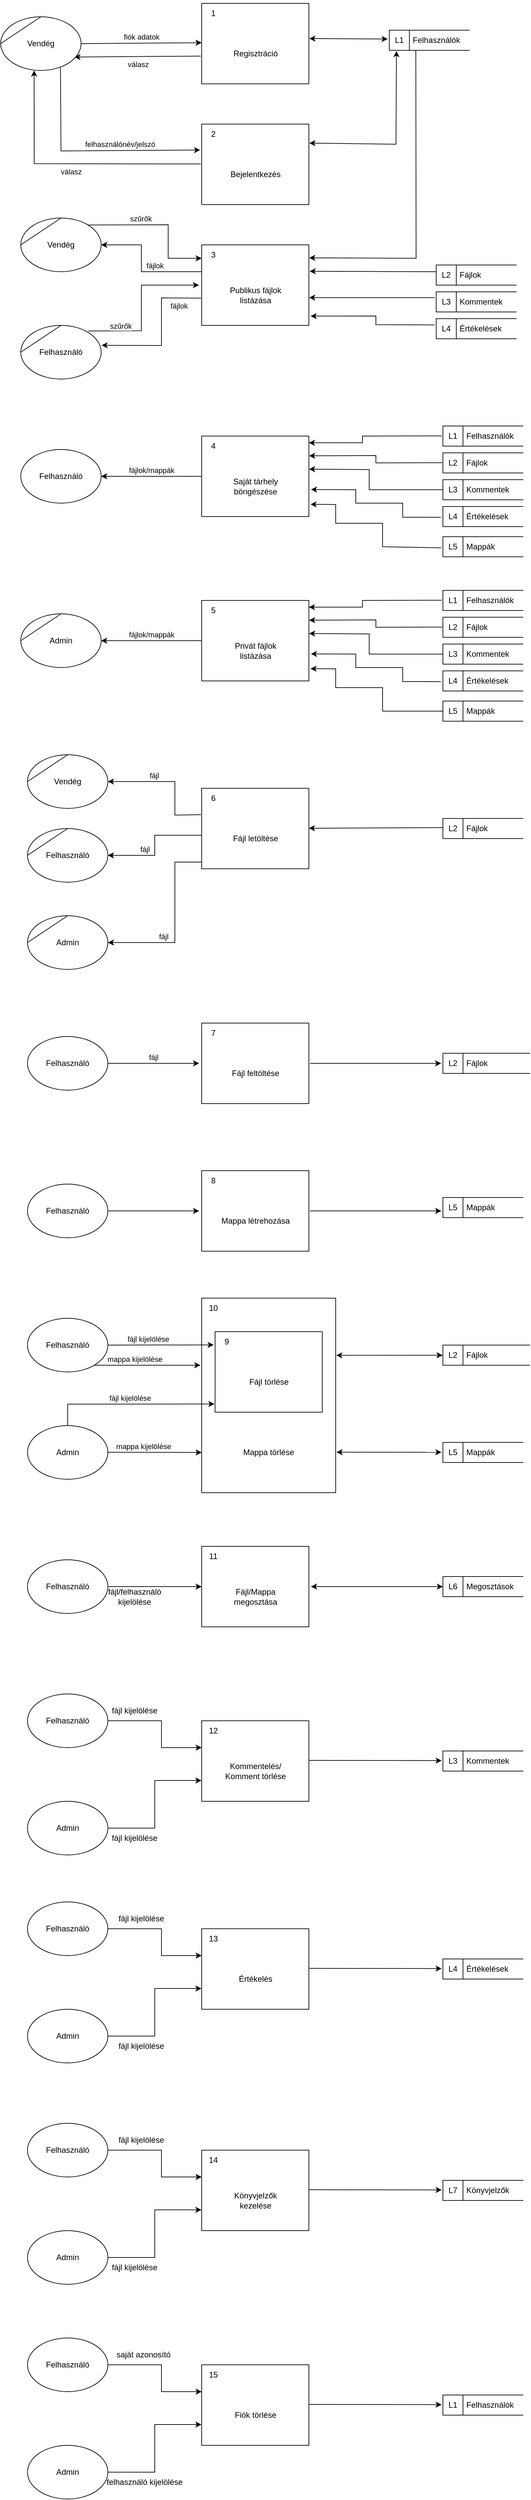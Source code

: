<mxfile version="20.8.20" type="device" pages="7"><diagram name="1. szint" id="WWFvawU3hvRAAkLULwd8"><mxGraphModel dx="1195" dy="1824" grid="1" gridSize="10" guides="1" tooltips="1" connect="1" arrows="1" fold="1" page="1" pageScale="1" pageWidth="827" pageHeight="1169" math="0" shadow="0"><root><mxCell id="0"/><mxCell id="1" parent="0"/><mxCell id="obZ_jcTS5fw4hDd_Dnz8-2" value="Felhasználó" style="shape=stencil(tZRtjoMgEIZPw98GJR6gYXfvQe10nZQCAbYft99RNKlW7GajiTGZeeXhnZGBCRka5YCVvGHig5VlwTm9Kb5NYhUc1DElr8qjOmhISojenuGGx9gz0DTgMbaq+GR8T9+0j5C1NYYgaE0YKU86wRQaWsvvCdZv/xhFjvgXiOB7kynLyq+/Y3fVNuBiI79j7OB+db/rgceOi61+3Grg4v9YISmTO9xCHlR9/vb2xxxnzYDW6AK8OfLTeZzO66ynzM5CnqyHBUsn1DqN9UITnWoH/kUY5Iu9PtVUzRY1jx4IGk22K9UioSs+44+uvFxl3bKX1nTZdE12iV8=);whiteSpace=wrap;html=1;" parent="1" vertex="1"><mxGeometry x="60" y="480" width="120" height="80" as="geometry"/></mxCell><mxCell id="obZ_jcTS5fw4hDd_Dnz8-3" value="Admin" style="shape=stencil(tZRtjoMgEIZPw98GJR6gYXfvQe10nZQCAbYft99RNKlW7GajiTGZeeXhnZGBCRka5YCVvGHig5VlwTm9Kb5NYhUc1DElr8qjOmhISojenuGGx9gz0DTgMbaq+GR8T9+0j5C1NYYgaE0YKU86wRQaWsvvCdZv/xhFjvgXiOB7kynLyq+/Y3fVNuBiI79j7OB+db/rgceOi61+3Grg4v9YISmTO9xCHlR9/vb2xxxnzYDW6AK8OfLTeZzO66ynzM5CnqyHBUsn1DqN9UITnWoH/kUY5Iu9PtVUzRY1jx4IGk22K9UioSs+44+uvFxl3bKX1nTZdE12iV8=);whiteSpace=wrap;html=1;" parent="1" vertex="1"><mxGeometry x="60" y="910" width="120" height="80" as="geometry"/></mxCell><mxCell id="obZ_jcTS5fw4hDd_Dnz8-4" value="Bejelentkezés" style="html=1;dashed=0;whitespace=wrap;shape=mxgraph.dfd.process;align=center;container=1;collapsible=0;spacingTop=30;" parent="1" vertex="1"><mxGeometry x="330" y="180" width="160" height="120" as="geometry"/></mxCell><mxCell id="obZ_jcTS5fw4hDd_Dnz8-5" value="2" style="text;html=1;strokeColor=none;fillColor=none;align=center;verticalAlign=middle;whiteSpace=wrap;rounded=0;movable=0;resizable=0;rotatable=0;cloneable=0;deletable=0;connectable=0;allowArrows=0;pointerEvents=1;" parent="obZ_jcTS5fw4hDd_Dnz8-4" vertex="1"><mxGeometry width="35" height="30" as="geometry"/></mxCell><mxCell id="obZ_jcTS5fw4hDd_Dnz8-6" value="" style="text;html=1;strokeColor=none;fillColor=none;align=left;verticalAlign=middle;whiteSpace=wrap;rounded=0;movable=0;resizable=0;connectable=0;allowArrows=0;rotatable=0;cloneable=0;deletable=0;spacingLeft=6;autosize=1;resizeWidth=0;" parent="obZ_jcTS5fw4hDd_Dnz8-4" vertex="1"><mxGeometry x="35" y="-5" width="50" height="40" as="geometry"/></mxCell><mxCell id="obZ_jcTS5fw4hDd_Dnz8-7" value="Regisztráció" style="html=1;dashed=0;whitespace=wrap;shape=mxgraph.dfd.process;align=center;container=1;collapsible=0;spacingTop=30;" parent="1" vertex="1"><mxGeometry x="330" width="160" height="120" as="geometry"/></mxCell><mxCell id="obZ_jcTS5fw4hDd_Dnz8-8" value="1" style="text;html=1;strokeColor=none;fillColor=none;align=center;verticalAlign=middle;whiteSpace=wrap;rounded=0;movable=0;resizable=0;rotatable=0;cloneable=0;deletable=0;connectable=0;allowArrows=0;pointerEvents=1;" parent="obZ_jcTS5fw4hDd_Dnz8-7" vertex="1"><mxGeometry width="35" height="30" as="geometry"/></mxCell><mxCell id="obZ_jcTS5fw4hDd_Dnz8-9" value="" style="text;html=1;strokeColor=none;fillColor=none;align=left;verticalAlign=middle;whiteSpace=wrap;rounded=0;movable=0;resizable=0;connectable=0;allowArrows=0;rotatable=0;cloneable=0;deletable=0;spacingLeft=6;autosize=1;resizeWidth=0;" parent="obZ_jcTS5fw4hDd_Dnz8-7" vertex="1"><mxGeometry x="35" y="-5" width="50" height="40" as="geometry"/></mxCell><mxCell id="obZ_jcTS5fw4hDd_Dnz8-10" value="fiók adatok" style="endArrow=classic;html=1;rounded=0;verticalAlign=bottom;exitX=1;exitY=0.5;exitDx=0;exitDy=0;entryX=0;entryY=0.489;entryDx=0;entryDy=0;entryPerimeter=0;" parent="1" target="obZ_jcTS5fw4hDd_Dnz8-7" edge="1"><mxGeometry width="50" height="50" relative="1" as="geometry"><mxPoint x="150" y="60" as="sourcePoint"/><mxPoint x="260" y="140" as="targetPoint"/></mxGeometry></mxCell><mxCell id="obZ_jcTS5fw4hDd_Dnz8-11" value="Felhasználók" style="html=1;dashed=0;whitespace=wrap;shape=mxgraph.dfd.dataStoreID;align=left;spacingLeft=33;container=1;collapsible=0;autosize=0;" parent="1" vertex="1"><mxGeometry x="610" y="40" width="120" height="30" as="geometry"/></mxCell><mxCell id="obZ_jcTS5fw4hDd_Dnz8-12" value="L1" style="text;html=1;strokeColor=none;fillColor=none;align=center;verticalAlign=middle;whiteSpace=wrap;rounded=0;movable=0;resizable=0;rotatable=0;cloneable=0;deletable=0;allowArrows=0;connectable=0;" parent="obZ_jcTS5fw4hDd_Dnz8-11" vertex="1"><mxGeometry width="30" height="30" as="geometry"/></mxCell><mxCell id="9EiDQNioZp-NfkKmtUfp-1" value="válasz" style="endArrow=classic;html=1;rounded=0;verticalAlign=bottom;exitX=-0.009;exitY=0.655;exitDx=0;exitDy=0;exitPerimeter=0;" parent="1" source="obZ_jcTS5fw4hDd_Dnz8-7" edge="1"><mxGeometry x="-0.007" y="21" width="50" height="50" relative="1" as="geometry"><mxPoint x="210" y="130" as="sourcePoint"/><mxPoint x="140" y="80" as="targetPoint"/><mxPoint as="offset"/></mxGeometry></mxCell><mxCell id="9EiDQNioZp-NfkKmtUfp-4" value="felhasználónév/jelszó" style="endArrow=classic;html=1;rounded=0;verticalAlign=bottom;exitX=0.744;exitY=0.949;exitDx=0;exitDy=0;exitPerimeter=0;entryX=-0.015;entryY=0.322;entryDx=0;entryDy=0;entryPerimeter=0;" parent="1" target="obZ_jcTS5fw4hDd_Dnz8-4" edge="1"><mxGeometry x="0.277" width="50" height="50" relative="1" as="geometry"><mxPoint x="119.28" y="95.92" as="sourcePoint"/><mxPoint x="300" y="220" as="targetPoint"/><Array as="points"><mxPoint x="120" y="220"/></Array><mxPoint as="offset"/></mxGeometry></mxCell><mxCell id="9EiDQNioZp-NfkKmtUfp-5" value="válasz" style="endArrow=classic;html=1;rounded=0;verticalAlign=bottom;exitX=-0.009;exitY=0.495;exitDx=0;exitDy=0;exitPerimeter=0;entryX=0.416;entryY=1;entryDx=0;entryDy=0;entryPerimeter=0;" parent="1" source="obZ_jcTS5fw4hDd_Dnz8-4" edge="1"><mxGeometry x="-0.001" y="21" width="50" height="50" relative="1" as="geometry"><mxPoint x="60" y="300" as="sourcePoint"/><mxPoint x="79.92" y="100" as="targetPoint"/><Array as="points"><mxPoint x="80" y="239"/></Array><mxPoint as="offset"/></mxGeometry></mxCell><mxCell id="9EiDQNioZp-NfkKmtUfp-6" value="" style="endArrow=classic;startArrow=classic;html=1;rounded=0;verticalAlign=bottom;exitX=1.004;exitY=0.437;exitDx=0;exitDy=0;exitPerimeter=0;entryX=-0.02;entryY=0.438;entryDx=0;entryDy=0;entryPerimeter=0;" parent="1" source="obZ_jcTS5fw4hDd_Dnz8-7" target="obZ_jcTS5fw4hDd_Dnz8-11" edge="1"><mxGeometry width="50" height="50" relative="1" as="geometry"><mxPoint x="530" y="130" as="sourcePoint"/><mxPoint x="650" y="130" as="targetPoint"/></mxGeometry></mxCell><mxCell id="9EiDQNioZp-NfkKmtUfp-7" value="" style="endArrow=classic;startArrow=classic;html=1;rounded=0;verticalAlign=bottom;exitX=1.004;exitY=0.236;exitDx=0;exitDy=0;exitPerimeter=0;entryX=0.089;entryY=1.036;entryDx=0;entryDy=0;entryPerimeter=0;" parent="1" source="obZ_jcTS5fw4hDd_Dnz8-4" target="obZ_jcTS5fw4hDd_Dnz8-11" edge="1"><mxGeometry width="50" height="50" relative="1" as="geometry"><mxPoint x="540" y="220" as="sourcePoint"/><mxPoint x="660" y="220" as="targetPoint"/><Array as="points"><mxPoint x="620" y="210"/></Array></mxGeometry></mxCell><mxCell id="9EiDQNioZp-NfkKmtUfp-9" value="Vendég" style="shape=stencil(tZRtjoMgEIZPw98GJR6gYXfvQe10nZQCAbYft99RNKlW7GajiTGZeeXhnZGBCRka5YCVvGHig5VlwTm9Kb5NYhUc1DElr8qjOmhISojenuGGx9gz0DTgMbaq+GR8T9+0j5C1NYYgaE0YKU86wRQaWsvvCdZv/xhFjvgXiOB7kynLyq+/Y3fVNuBiI79j7OB+db/rgceOi61+3Grg4v9YISmTO9xCHlR9/vb2xxxnzYDW6AK8OfLTeZzO66ynzM5CnqyHBUsn1DqN9UITnWoH/kUY5Iu9PtVUzRY1jx4IGk22K9UioSs+44+uvFxl3bKX1nTZdE12iV8=);whiteSpace=wrap;html=1;" parent="1" vertex="1"><mxGeometry x="30" y="20" width="120" height="80" as="geometry"/></mxCell><mxCell id="9EiDQNioZp-NfkKmtUfp-10" value="Publikus fájlok&lt;br&gt;listázása" style="html=1;dashed=0;whitespace=wrap;shape=mxgraph.dfd.process2;align=center;container=1;collapsible=0;spacingTop=30;" parent="1" vertex="1"><mxGeometry x="330" y="360" width="160" height="120" as="geometry"/></mxCell><mxCell id="9EiDQNioZp-NfkKmtUfp-11" value="3" style="text;html=1;strokeColor=none;fillColor=none;align=center;verticalAlign=middle;whiteSpace=wrap;rounded=0;connectable=0;allowArrows=0;editable=1;movable=0;resizable=0;rotatable=0;deletable=0;locked=0;cloneable=0;" parent="9EiDQNioZp-NfkKmtUfp-10" vertex="1"><mxGeometry width="35" height="30" as="geometry"/></mxCell><mxCell id="9EiDQNioZp-NfkKmtUfp-12" value="" style="text;strokeColor=none;fillColor=none;align=left;verticalAlign=middle;whiteSpace=wrap;rounded=0;autosize=1;connectable=0;allowArrows=0;movable=0;resizable=0;rotatable=0;deletable=0;cloneable=0;spacingLeft=6;fontStyle=0;html=1;" parent="9EiDQNioZp-NfkKmtUfp-10" vertex="1"><mxGeometry x="35" y="-5" width="50" height="40" as="geometry"/></mxCell><mxCell id="9EiDQNioZp-NfkKmtUfp-13" value="Vendég" style="shape=stencil(tZRtjoMgEIZPw98GJR6gYXfvQe10nZQCAbYft99RNKlW7GajiTGZeeXhnZGBCRka5YCVvGHig5VlwTm9Kb5NYhUc1DElr8qjOmhISojenuGGx9gz0DTgMbaq+GR8T9+0j5C1NYYgaE0YKU86wRQaWsvvCdZv/xhFjvgXiOB7kynLyq+/Y3fVNuBiI79j7OB+db/rgceOi61+3Grg4v9YISmTO9xCHlR9/vb2xxxnzYDW6AK8OfLTeZzO66ynzM5CnqyHBUsn1DqN9UITnWoH/kUY5Iu9PtVUzRY1jx4IGk22K9UioSs+44+uvFxl3bKX1nTZdE12iV8=);whiteSpace=wrap;html=1;" parent="1" vertex="1"><mxGeometry x="60" y="320" width="120" height="80" as="geometry"/></mxCell><mxCell id="9EiDQNioZp-NfkKmtUfp-14" value="szűrők" style="endArrow=classic;html=1;rounded=0;verticalAlign=bottom;exitX=0.839;exitY=0.13;exitDx=0;exitDy=0;exitPerimeter=0;" parent="1" source="9EiDQNioZp-NfkKmtUfp-13" edge="1"><mxGeometry x="-0.29" width="50" height="50" relative="1" as="geometry"><mxPoint x="214" y="380" as="sourcePoint"/><mxPoint x="330" y="380" as="targetPoint"/><Array as="points"><mxPoint x="280" y="330"/><mxPoint x="280" y="380"/></Array><mxPoint as="offset"/></mxGeometry></mxCell><mxCell id="9EiDQNioZp-NfkKmtUfp-16" value="fájlok" style="endArrow=classic;html=1;rounded=0;verticalAlign=bottom;entryX=1;entryY=0.5;entryDx=0;entryDy=0;" parent="1" target="9EiDQNioZp-NfkKmtUfp-13" edge="1"><mxGeometry x="-0.263" width="50" height="50" relative="1" as="geometry"><mxPoint x="330" y="400" as="sourcePoint"/><mxPoint x="320" y="440" as="targetPoint"/><Array as="points"><mxPoint x="240" y="400"/><mxPoint x="240" y="360"/></Array><mxPoint as="offset"/></mxGeometry></mxCell><mxCell id="9EiDQNioZp-NfkKmtUfp-17" value="szűrők" style="endArrow=classic;html=1;rounded=0;verticalAlign=bottom;entryX=-0.025;entryY=0.5;entryDx=0;entryDy=0;entryPerimeter=0;exitX=0.839;exitY=0.104;exitDx=0;exitDy=0;exitPerimeter=0;" parent="1" source="obZ_jcTS5fw4hDd_Dnz8-2" target="9EiDQNioZp-NfkKmtUfp-10" edge="1"><mxGeometry x="-0.584" y="-2" width="50" height="50" relative="1" as="geometry"><mxPoint x="230" y="520" as="sourcePoint"/><mxPoint x="350" y="520" as="targetPoint"/><Array as="points"><mxPoint x="240" y="488"/><mxPoint x="240" y="420"/></Array><mxPoint as="offset"/></mxGeometry></mxCell><mxCell id="9EiDQNioZp-NfkKmtUfp-19" value="fájlok" style="endArrow=classic;html=1;rounded=0;verticalAlign=bottom;exitX=-0.006;exitY=0.661;exitDx=0;exitDy=0;exitPerimeter=0;entryX=1.005;entryY=0.371;entryDx=0;entryDy=0;entryPerimeter=0;" parent="1" source="9EiDQNioZp-NfkKmtUfp-10" target="obZ_jcTS5fw4hDd_Dnz8-2" edge="1"><mxGeometry x="-0.705" y="21" width="50" height="50" relative="1" as="geometry"><mxPoint x="230" y="540" as="sourcePoint"/><mxPoint x="350" y="540" as="targetPoint"/><Array as="points"><mxPoint x="270" y="439"/><mxPoint x="270" y="510"/></Array><mxPoint as="offset"/></mxGeometry></mxCell><mxCell id="9EiDQNioZp-NfkKmtUfp-23" value="" style="endArrow=classic;html=1;rounded=0;verticalAlign=bottom;exitX=0.33;exitY=0.99;exitDx=0;exitDy=0;exitPerimeter=0;entryX=1.003;entryY=0.161;entryDx=0;entryDy=0;entryPerimeter=0;" parent="1" source="obZ_jcTS5fw4hDd_Dnz8-11" target="9EiDQNioZp-NfkKmtUfp-10" edge="1"><mxGeometry width="50" height="50" relative="1" as="geometry"><mxPoint x="570" y="360" as="sourcePoint"/><mxPoint x="690" y="360" as="targetPoint"/><Array as="points"><mxPoint x="650" y="380"/></Array></mxGeometry></mxCell><mxCell id="9EiDQNioZp-NfkKmtUfp-24" value="Fájlok" style="html=1;dashed=0;whitespace=wrap;shape=mxgraph.dfd.dataStoreID;align=left;spacingLeft=33;container=1;collapsible=0;autosize=0;" parent="1" vertex="1"><mxGeometry x="680" y="390" width="120" height="30" as="geometry"/></mxCell><mxCell id="9EiDQNioZp-NfkKmtUfp-25" value="L2" style="text;html=1;strokeColor=none;fillColor=none;align=center;verticalAlign=middle;whiteSpace=wrap;rounded=0;movable=0;resizable=0;rotatable=0;cloneable=0;deletable=0;allowArrows=0;connectable=0;" parent="9EiDQNioZp-NfkKmtUfp-24" vertex="1"><mxGeometry width="30" height="30" as="geometry"/></mxCell><mxCell id="9EiDQNioZp-NfkKmtUfp-26" value="Kommentek" style="html=1;dashed=0;whitespace=wrap;shape=mxgraph.dfd.dataStoreID;align=left;spacingLeft=33;container=1;collapsible=0;autosize=0;" parent="1" vertex="1"><mxGeometry x="680" y="430" width="120" height="30" as="geometry"/></mxCell><mxCell id="9EiDQNioZp-NfkKmtUfp-27" value="L3" style="text;html=1;strokeColor=none;fillColor=none;align=center;verticalAlign=middle;whiteSpace=wrap;rounded=0;movable=0;resizable=0;rotatable=0;cloneable=0;deletable=0;allowArrows=0;connectable=0;" parent="9EiDQNioZp-NfkKmtUfp-26" vertex="1"><mxGeometry width="30" height="30" as="geometry"/></mxCell><mxCell id="9EiDQNioZp-NfkKmtUfp-28" value="Értékelések" style="html=1;dashed=0;whitespace=wrap;shape=mxgraph.dfd.dataStoreID;align=left;spacingLeft=33;container=1;collapsible=0;autosize=0;" parent="1" vertex="1"><mxGeometry x="680" y="470" width="120" height="30" as="geometry"/></mxCell><mxCell id="9EiDQNioZp-NfkKmtUfp-29" value="L4" style="text;html=1;strokeColor=none;fillColor=none;align=center;verticalAlign=middle;whiteSpace=wrap;rounded=0;movable=0;resizable=0;rotatable=0;cloneable=0;deletable=0;allowArrows=0;connectable=0;" parent="9EiDQNioZp-NfkKmtUfp-28" vertex="1"><mxGeometry width="30" height="30" as="geometry"/></mxCell><mxCell id="9EiDQNioZp-NfkKmtUfp-30" value="" style="endArrow=classic;html=1;rounded=0;verticalAlign=bottom;entryX=1.007;entryY=0.328;entryDx=0;entryDy=0;entryPerimeter=0;" parent="1" target="9EiDQNioZp-NfkKmtUfp-10" edge="1"><mxGeometry width="50" height="50" relative="1" as="geometry"><mxPoint x="680" y="400" as="sourcePoint"/><mxPoint x="500" y="400" as="targetPoint"/></mxGeometry></mxCell><mxCell id="9EiDQNioZp-NfkKmtUfp-31" value="" style="endArrow=classic;html=1;rounded=0;verticalAlign=bottom;exitX=-0.018;exitY=0.289;exitDx=0;exitDy=0;exitPerimeter=0;entryX=1.003;entryY=0.655;entryDx=0;entryDy=0;entryPerimeter=0;" parent="1" source="9EiDQNioZp-NfkKmtUfp-26" target="9EiDQNioZp-NfkKmtUfp-10" edge="1"><mxGeometry width="50" height="50" relative="1" as="geometry"><mxPoint x="580" y="500" as="sourcePoint"/><mxPoint x="700" y="500" as="targetPoint"/></mxGeometry></mxCell><mxCell id="9EiDQNioZp-NfkKmtUfp-32" value="" style="endArrow=classic;html=1;rounded=0;verticalAlign=bottom;exitX=-0.023;exitY=0.311;exitDx=0;exitDy=0;exitPerimeter=0;entryX=1.016;entryY=0.885;entryDx=0;entryDy=0;entryPerimeter=0;" parent="1" source="9EiDQNioZp-NfkKmtUfp-28" target="9EiDQNioZp-NfkKmtUfp-10" edge="1"><mxGeometry width="50" height="50" relative="1" as="geometry"><mxPoint x="510" y="540" as="sourcePoint"/><mxPoint x="630" y="540" as="targetPoint"/><Array as="points"><mxPoint x="590" y="479"/><mxPoint x="590" y="466"/></Array></mxGeometry></mxCell><mxCell id="9EiDQNioZp-NfkKmtUfp-36" value="Fájl letöltése" style="html=1;dashed=0;whitespace=wrap;shape=mxgraph.dfd.process2;align=center;container=1;collapsible=0;spacingTop=30;" parent="1" vertex="1"><mxGeometry x="330" y="1170" width="160" height="120" as="geometry"/></mxCell><mxCell id="9EiDQNioZp-NfkKmtUfp-37" value="6" style="text;html=1;strokeColor=none;fillColor=none;align=center;verticalAlign=middle;whiteSpace=wrap;rounded=0;connectable=0;allowArrows=0;editable=1;movable=0;resizable=0;rotatable=0;deletable=0;locked=0;cloneable=0;" parent="9EiDQNioZp-NfkKmtUfp-36" vertex="1"><mxGeometry width="35" height="30" as="geometry"/></mxCell><mxCell id="9EiDQNioZp-NfkKmtUfp-38" value="" style="text;strokeColor=none;fillColor=none;align=left;verticalAlign=middle;whiteSpace=wrap;rounded=0;autosize=1;connectable=0;allowArrows=0;movable=0;resizable=0;rotatable=0;deletable=0;cloneable=0;spacingLeft=6;fontStyle=0;html=1;" parent="9EiDQNioZp-NfkKmtUfp-36" vertex="1"><mxGeometry x="35" y="-5" width="50" height="40" as="geometry"/></mxCell><mxCell id="9EiDQNioZp-NfkKmtUfp-39" value="Felhasználó" style="shape=stencil(tZRtjoMgEIZPw98GJR6gYXfvQe10nZQCAbYft99RNKlW7GajiTGZeeXhnZGBCRka5YCVvGHig5VlwTm9Kb5NYhUc1DElr8qjOmhISojenuGGx9gz0DTgMbaq+GR8T9+0j5C1NYYgaE0YKU86wRQaWsvvCdZv/xhFjvgXiOB7kynLyq+/Y3fVNuBiI79j7OB+db/rgceOi61+3Grg4v9YISmTO9xCHlR9/vb2xxxnzYDW6AK8OfLTeZzO66ynzM5CnqyHBUsn1DqN9UITnWoH/kUY5Iu9PtVUzRY1jx4IGk22K9UioSs+44+uvFxl3bKX1nTZdE12iV8=);whiteSpace=wrap;html=1;" parent="1" vertex="1"><mxGeometry x="70" y="1230" width="120" height="80" as="geometry"/></mxCell><mxCell id="9EiDQNioZp-NfkKmtUfp-40" value="Vendég" style="shape=stencil(tZRtjoMgEIZPw98GJR6gYXfvQe10nZQCAbYft99RNKlW7GajiTGZeeXhnZGBCRka5YCVvGHig5VlwTm9Kb5NYhUc1DElr8qjOmhISojenuGGx9gz0DTgMbaq+GR8T9+0j5C1NYYgaE0YKU86wRQaWsvvCdZv/xhFjvgXiOB7kynLyq+/Y3fVNuBiI79j7OB+db/rgceOi61+3Grg4v9YISmTO9xCHlR9/vb2xxxnzYDW6AK8OfLTeZzO66ynzM5CnqyHBUsn1DqN9UITnWoH/kUY5Iu9PtVUzRY1jx4IGk22K9UioSs+44+uvFxl3bKX1nTZdE12iV8=);whiteSpace=wrap;html=1;" parent="1" vertex="1"><mxGeometry x="70" y="1120" width="120" height="80" as="geometry"/></mxCell><mxCell id="9EiDQNioZp-NfkKmtUfp-41" value="fájl" style="endArrow=classic;html=1;rounded=0;verticalAlign=bottom;exitX=-0.007;exitY=0.328;exitDx=0;exitDy=0;exitPerimeter=0;entryX=1;entryY=0.5;entryDx=0;entryDy=0;" parent="1" source="9EiDQNioZp-NfkKmtUfp-36" target="9EiDQNioZp-NfkKmtUfp-40" edge="1"><mxGeometry x="0.269" width="50" height="50" relative="1" as="geometry"><mxPoint x="200" y="1230" as="sourcePoint"/><mxPoint x="320" y="1230" as="targetPoint"/><Array as="points"><mxPoint x="290" y="1210"/><mxPoint x="290" y="1160"/></Array><mxPoint as="offset"/></mxGeometry></mxCell><mxCell id="9EiDQNioZp-NfkKmtUfp-43" value="fájl" style="endArrow=classic;html=1;rounded=0;verticalAlign=bottom;entryX=1;entryY=0.5;entryDx=0;entryDy=0;" parent="1" target="9EiDQNioZp-NfkKmtUfp-39" edge="1"><mxGeometry x="0.36" width="50" height="50" relative="1" as="geometry"><mxPoint x="330" y="1240" as="sourcePoint"/><mxPoint x="390" y="1320" as="targetPoint"/><Array as="points"><mxPoint x="260" y="1240"/><mxPoint x="260" y="1270"/></Array><mxPoint as="offset"/></mxGeometry></mxCell><mxCell id="9EiDQNioZp-NfkKmtUfp-44" value="Fájlok" style="html=1;dashed=0;whitespace=wrap;shape=mxgraph.dfd.dataStoreID;align=left;spacingLeft=33;container=1;collapsible=0;autosize=0;" parent="1" vertex="1"><mxGeometry x="690" y="1215" width="120" height="30" as="geometry"/></mxCell><mxCell id="9EiDQNioZp-NfkKmtUfp-45" value="L2" style="text;html=1;strokeColor=none;fillColor=none;align=center;verticalAlign=middle;whiteSpace=wrap;rounded=0;movable=0;resizable=0;rotatable=0;cloneable=0;deletable=0;allowArrows=0;connectable=0;" parent="9EiDQNioZp-NfkKmtUfp-44" vertex="1"><mxGeometry width="30" height="30" as="geometry"/></mxCell><mxCell id="9EiDQNioZp-NfkKmtUfp-46" value="" style="endArrow=classic;html=1;rounded=0;exitX=0;exitY=0.455;exitDx=0;exitDy=0;exitPerimeter=0;" parent="1" source="9EiDQNioZp-NfkKmtUfp-44" target="9EiDQNioZp-NfkKmtUfp-36" edge="1"><mxGeometry width="50" height="50" relative="1" as="geometry"><mxPoint x="600" y="1400" as="sourcePoint"/><mxPoint x="650" y="1350" as="targetPoint"/></mxGeometry></mxCell><mxCell id="9EiDQNioZp-NfkKmtUfp-47" value="Saját tárhely&lt;br&gt;böngészése" style="html=1;dashed=0;whitespace=wrap;shape=mxgraph.dfd.process2;align=center;container=1;collapsible=0;spacingTop=30;" parent="1" vertex="1"><mxGeometry x="330" y="645" width="160" height="120" as="geometry"/></mxCell><mxCell id="9EiDQNioZp-NfkKmtUfp-48" value="4" style="text;html=1;strokeColor=none;fillColor=none;align=center;verticalAlign=middle;whiteSpace=wrap;rounded=0;connectable=0;allowArrows=0;editable=1;movable=0;resizable=0;rotatable=0;deletable=0;locked=0;cloneable=0;" parent="9EiDQNioZp-NfkKmtUfp-47" vertex="1"><mxGeometry width="35" height="30" as="geometry"/></mxCell><mxCell id="9EiDQNioZp-NfkKmtUfp-49" value="" style="text;strokeColor=none;fillColor=none;align=left;verticalAlign=middle;whiteSpace=wrap;rounded=0;autosize=1;connectable=0;allowArrows=0;movable=0;resizable=0;rotatable=0;deletable=0;cloneable=0;spacingLeft=6;fontStyle=0;html=1;" parent="9EiDQNioZp-NfkKmtUfp-47" vertex="1"><mxGeometry x="35" y="-5" width="50" height="40" as="geometry"/></mxCell><mxCell id="9EiDQNioZp-NfkKmtUfp-50" value="Felhasználó" style="ellipse;whiteSpace=wrap;html=1;" parent="1" vertex="1"><mxGeometry x="60" y="665" width="120" height="80" as="geometry"/></mxCell><mxCell id="9EiDQNioZp-NfkKmtUfp-57" value="Fájlok" style="html=1;dashed=0;whitespace=wrap;shape=mxgraph.dfd.dataStoreID;align=left;spacingLeft=33;container=1;collapsible=0;autosize=0;" parent="1" vertex="1"><mxGeometry x="690" y="670" width="120" height="30" as="geometry"/></mxCell><mxCell id="9EiDQNioZp-NfkKmtUfp-58" value="L2" style="text;html=1;strokeColor=none;fillColor=none;align=center;verticalAlign=middle;whiteSpace=wrap;rounded=0;movable=0;resizable=0;rotatable=0;cloneable=0;deletable=0;allowArrows=0;connectable=0;" parent="9EiDQNioZp-NfkKmtUfp-57" vertex="1"><mxGeometry width="30" height="30" as="geometry"/></mxCell><mxCell id="9EiDQNioZp-NfkKmtUfp-59" value="Kommentek" style="html=1;dashed=0;whitespace=wrap;shape=mxgraph.dfd.dataStoreID;align=left;spacingLeft=33;container=1;collapsible=0;autosize=0;" parent="1" vertex="1"><mxGeometry x="690" y="710" width="120" height="30" as="geometry"/></mxCell><mxCell id="9EiDQNioZp-NfkKmtUfp-60" value="L3" style="text;html=1;strokeColor=none;fillColor=none;align=center;verticalAlign=middle;whiteSpace=wrap;rounded=0;movable=0;resizable=0;rotatable=0;cloneable=0;deletable=0;allowArrows=0;connectable=0;" parent="9EiDQNioZp-NfkKmtUfp-59" vertex="1"><mxGeometry width="30" height="30" as="geometry"/></mxCell><mxCell id="9EiDQNioZp-NfkKmtUfp-61" value="Értékelések" style="html=1;dashed=0;whitespace=wrap;shape=mxgraph.dfd.dataStoreID;align=left;spacingLeft=33;container=1;collapsible=0;autosize=0;" parent="1" vertex="1"><mxGeometry x="690" y="750" width="120" height="30" as="geometry"/></mxCell><mxCell id="9EiDQNioZp-NfkKmtUfp-62" value="L4" style="text;html=1;strokeColor=none;fillColor=none;align=center;verticalAlign=middle;whiteSpace=wrap;rounded=0;movable=0;resizable=0;rotatable=0;cloneable=0;deletable=0;allowArrows=0;connectable=0;" parent="9EiDQNioZp-NfkKmtUfp-61" vertex="1"><mxGeometry width="30" height="30" as="geometry"/></mxCell><mxCell id="9EiDQNioZp-NfkKmtUfp-63" value="Felhasználók" style="html=1;dashed=0;whitespace=wrap;shape=mxgraph.dfd.dataStoreID;align=left;spacingLeft=33;container=1;collapsible=0;autosize=0;" parent="1" vertex="1"><mxGeometry x="690" y="630" width="120" height="30" as="geometry"/></mxCell><mxCell id="9EiDQNioZp-NfkKmtUfp-64" value="L1" style="text;html=1;strokeColor=none;fillColor=none;align=center;verticalAlign=middle;whiteSpace=wrap;rounded=0;movable=0;resizable=0;rotatable=0;cloneable=0;deletable=0;allowArrows=0;connectable=0;" parent="9EiDQNioZp-NfkKmtUfp-63" vertex="1"><mxGeometry width="30" height="30" as="geometry"/></mxCell><mxCell id="9EiDQNioZp-NfkKmtUfp-66" value="fájlok/mappák" style="endArrow=classic;html=1;rounded=0;verticalAlign=bottom;entryX=1;entryY=0.5;entryDx=0;entryDy=0;" parent="1" target="9EiDQNioZp-NfkKmtUfp-50" edge="1"><mxGeometry width="50" height="50" relative="1" as="geometry"><mxPoint x="330" y="705" as="sourcePoint"/><mxPoint x="340" y="795" as="targetPoint"/></mxGeometry></mxCell><mxCell id="9EiDQNioZp-NfkKmtUfp-67" value="Mappák" style="html=1;dashed=0;whitespace=wrap;shape=mxgraph.dfd.dataStoreID;align=left;spacingLeft=33;container=1;collapsible=0;autosize=0;" parent="1" vertex="1"><mxGeometry x="690" y="795" width="120" height="30" as="geometry"/></mxCell><mxCell id="9EiDQNioZp-NfkKmtUfp-68" value="L5" style="text;html=1;strokeColor=none;fillColor=none;align=center;verticalAlign=middle;whiteSpace=wrap;rounded=0;movable=0;resizable=0;rotatable=0;cloneable=0;deletable=0;allowArrows=0;connectable=0;" parent="9EiDQNioZp-NfkKmtUfp-67" vertex="1"><mxGeometry width="30" height="30" as="geometry"/></mxCell><mxCell id="9EiDQNioZp-NfkKmtUfp-69" value="" style="endArrow=classic;html=1;rounded=0;exitX=-0.015;exitY=0.49;exitDx=0;exitDy=0;exitPerimeter=0;" parent="1" source="9EiDQNioZp-NfkKmtUfp-63" edge="1"><mxGeometry width="50" height="50" relative="1" as="geometry"><mxPoint x="550" y="885" as="sourcePoint"/><mxPoint x="490" y="655" as="targetPoint"/><Array as="points"><mxPoint x="570" y="645"/><mxPoint x="570" y="655"/></Array></mxGeometry></mxCell><mxCell id="9EiDQNioZp-NfkKmtUfp-70" value="" style="endArrow=classic;html=1;rounded=0;exitX=-0.009;exitY=0.49;exitDx=0;exitDy=0;exitPerimeter=0;entryX=1.002;entryY=0.245;entryDx=0;entryDy=0;entryPerimeter=0;" parent="1" source="9EiDQNioZp-NfkKmtUfp-57" target="9EiDQNioZp-NfkKmtUfp-47" edge="1"><mxGeometry width="50" height="50" relative="1" as="geometry"><mxPoint x="510" y="915" as="sourcePoint"/><mxPoint x="490" y="695" as="targetPoint"/><Array as="points"><mxPoint x="590" y="685"/><mxPoint x="590" y="674"/></Array></mxGeometry></mxCell><mxCell id="9EiDQNioZp-NfkKmtUfp-71" value="" style="endArrow=classic;html=1;rounded=0;entryX=1.002;entryY=0.411;entryDx=0;entryDy=0;entryPerimeter=0;" parent="1" target="9EiDQNioZp-NfkKmtUfp-47" edge="1"><mxGeometry width="50" height="50" relative="1" as="geometry"><mxPoint x="690" y="725" as="sourcePoint"/><mxPoint x="580" y="845" as="targetPoint"/><Array as="points"><mxPoint x="580" y="725"/><mxPoint x="580" y="695"/></Array></mxGeometry></mxCell><mxCell id="9EiDQNioZp-NfkKmtUfp-72" value="" style="endArrow=classic;html=1;rounded=0;exitX=-0.026;exitY=0.536;exitDx=0;exitDy=0;exitPerimeter=0;entryX=1.019;entryY=0.664;entryDx=0;entryDy=0;entryPerimeter=0;" parent="1" source="9EiDQNioZp-NfkKmtUfp-61" target="9EiDQNioZp-NfkKmtUfp-47" edge="1"><mxGeometry width="50" height="50" relative="1" as="geometry"><mxPoint x="560" y="895" as="sourcePoint"/><mxPoint x="610" y="845" as="targetPoint"/><Array as="points"><mxPoint x="630" y="766"/><mxPoint x="630" y="745"/><mxPoint x="560" y="745"/><mxPoint x="560" y="725"/></Array></mxGeometry></mxCell><mxCell id="9EiDQNioZp-NfkKmtUfp-73" value="" style="endArrow=classic;html=1;rounded=0;exitX=-0.02;exitY=0.553;exitDx=0;exitDy=0;exitPerimeter=0;entryX=1.015;entryY=0.848;entryDx=0;entryDy=0;entryPerimeter=0;" parent="1" source="9EiDQNioZp-NfkKmtUfp-67" target="9EiDQNioZp-NfkKmtUfp-47" edge="1"><mxGeometry width="50" height="50" relative="1" as="geometry"><mxPoint x="480" y="905" as="sourcePoint"/><mxPoint x="530" y="855" as="targetPoint"/><Array as="points"><mxPoint x="600" y="810"/><mxPoint x="600" y="775"/><mxPoint x="530" y="775"/><mxPoint x="530" y="747"/></Array></mxGeometry></mxCell><mxCell id="9EiDQNioZp-NfkKmtUfp-74" value="Privát fájlok&lt;br&gt;listázása" style="html=1;dashed=0;whitespace=wrap;shape=mxgraph.dfd.process2;align=center;container=1;collapsible=0;spacingTop=30;" parent="1" vertex="1"><mxGeometry x="330" y="890" width="160" height="120" as="geometry"/></mxCell><mxCell id="9EiDQNioZp-NfkKmtUfp-75" value="5" style="text;html=1;strokeColor=none;fillColor=none;align=center;verticalAlign=middle;whiteSpace=wrap;rounded=0;connectable=0;allowArrows=0;editable=1;movable=0;resizable=0;rotatable=0;deletable=0;locked=0;cloneable=0;" parent="9EiDQNioZp-NfkKmtUfp-74" vertex="1"><mxGeometry width="35" height="30" as="geometry"/></mxCell><mxCell id="9EiDQNioZp-NfkKmtUfp-76" value="" style="text;strokeColor=none;fillColor=none;align=left;verticalAlign=middle;whiteSpace=wrap;rounded=0;autosize=1;connectable=0;allowArrows=0;movable=0;resizable=0;rotatable=0;deletable=0;cloneable=0;spacingLeft=6;fontStyle=0;html=1;" parent="9EiDQNioZp-NfkKmtUfp-74" vertex="1"><mxGeometry x="35" y="-5" width="50" height="40" as="geometry"/></mxCell><mxCell id="9EiDQNioZp-NfkKmtUfp-78" value="Fájlok" style="html=1;dashed=0;whitespace=wrap;shape=mxgraph.dfd.dataStoreID;align=left;spacingLeft=33;container=1;collapsible=0;autosize=0;" parent="1" vertex="1"><mxGeometry x="690" y="915" width="120" height="30" as="geometry"/></mxCell><mxCell id="9EiDQNioZp-NfkKmtUfp-79" value="L2" style="text;html=1;strokeColor=none;fillColor=none;align=center;verticalAlign=middle;whiteSpace=wrap;rounded=0;movable=0;resizable=0;rotatable=0;cloneable=0;deletable=0;allowArrows=0;connectable=0;" parent="9EiDQNioZp-NfkKmtUfp-78" vertex="1"><mxGeometry width="30" height="30" as="geometry"/></mxCell><mxCell id="9EiDQNioZp-NfkKmtUfp-80" value="Kommentek" style="html=1;dashed=0;whitespace=wrap;shape=mxgraph.dfd.dataStoreID;align=left;spacingLeft=33;container=1;collapsible=0;autosize=0;" parent="1" vertex="1"><mxGeometry x="690" y="955" width="120" height="30" as="geometry"/></mxCell><mxCell id="9EiDQNioZp-NfkKmtUfp-81" value="L3" style="text;html=1;strokeColor=none;fillColor=none;align=center;verticalAlign=middle;whiteSpace=wrap;rounded=0;movable=0;resizable=0;rotatable=0;cloneable=0;deletable=0;allowArrows=0;connectable=0;" parent="9EiDQNioZp-NfkKmtUfp-80" vertex="1"><mxGeometry width="30" height="30" as="geometry"/></mxCell><mxCell id="9EiDQNioZp-NfkKmtUfp-82" value="Értékelések" style="html=1;dashed=0;whitespace=wrap;shape=mxgraph.dfd.dataStoreID;align=left;spacingLeft=33;container=1;collapsible=0;autosize=0;" parent="1" vertex="1"><mxGeometry x="690" y="995" width="120" height="30" as="geometry"/></mxCell><mxCell id="9EiDQNioZp-NfkKmtUfp-83" value="L4" style="text;html=1;strokeColor=none;fillColor=none;align=center;verticalAlign=middle;whiteSpace=wrap;rounded=0;movable=0;resizable=0;rotatable=0;cloneable=0;deletable=0;allowArrows=0;connectable=0;" parent="9EiDQNioZp-NfkKmtUfp-82" vertex="1"><mxGeometry width="30" height="30" as="geometry"/></mxCell><mxCell id="9EiDQNioZp-NfkKmtUfp-84" value="Felhasználók" style="html=1;dashed=0;whitespace=wrap;shape=mxgraph.dfd.dataStoreID;align=left;spacingLeft=33;container=1;collapsible=0;autosize=0;" parent="1" vertex="1"><mxGeometry x="690" y="875" width="120" height="30" as="geometry"/></mxCell><mxCell id="9EiDQNioZp-NfkKmtUfp-85" value="L1" style="text;html=1;strokeColor=none;fillColor=none;align=center;verticalAlign=middle;whiteSpace=wrap;rounded=0;movable=0;resizable=0;rotatable=0;cloneable=0;deletable=0;allowArrows=0;connectable=0;" parent="9EiDQNioZp-NfkKmtUfp-84" vertex="1"><mxGeometry width="30" height="30" as="geometry"/></mxCell><mxCell id="9EiDQNioZp-NfkKmtUfp-86" value="fájlok/mappák" style="endArrow=classic;html=1;rounded=0;verticalAlign=bottom;entryX=1;entryY=0.5;entryDx=0;entryDy=0;" parent="1" edge="1"><mxGeometry width="50" height="50" relative="1" as="geometry"><mxPoint x="330" y="950" as="sourcePoint"/><mxPoint x="180.0" y="950" as="targetPoint"/></mxGeometry></mxCell><mxCell id="9EiDQNioZp-NfkKmtUfp-87" value="Mappák" style="html=1;dashed=0;whitespace=wrap;shape=mxgraph.dfd.dataStoreID;align=left;spacingLeft=33;container=1;collapsible=0;autosize=0;" parent="1" vertex="1"><mxGeometry x="690" y="1040" width="120" height="30" as="geometry"/></mxCell><mxCell id="9EiDQNioZp-NfkKmtUfp-88" value="L5" style="text;html=1;strokeColor=none;fillColor=none;align=center;verticalAlign=middle;whiteSpace=wrap;rounded=0;movable=0;resizable=0;rotatable=0;cloneable=0;deletable=0;allowArrows=0;connectable=0;" parent="9EiDQNioZp-NfkKmtUfp-87" vertex="1"><mxGeometry width="30" height="30" as="geometry"/></mxCell><mxCell id="9EiDQNioZp-NfkKmtUfp-89" value="" style="endArrow=classic;html=1;rounded=0;exitX=-0.015;exitY=0.49;exitDx=0;exitDy=0;exitPerimeter=0;" parent="1" source="9EiDQNioZp-NfkKmtUfp-84" edge="1"><mxGeometry width="50" height="50" relative="1" as="geometry"><mxPoint x="550" y="1130" as="sourcePoint"/><mxPoint x="490" y="900" as="targetPoint"/><Array as="points"><mxPoint x="570" y="890"/><mxPoint x="570" y="900"/></Array></mxGeometry></mxCell><mxCell id="9EiDQNioZp-NfkKmtUfp-90" value="" style="endArrow=classic;html=1;rounded=0;exitX=-0.009;exitY=0.49;exitDx=0;exitDy=0;exitPerimeter=0;entryX=1.002;entryY=0.245;entryDx=0;entryDy=0;entryPerimeter=0;" parent="1" source="9EiDQNioZp-NfkKmtUfp-78" target="9EiDQNioZp-NfkKmtUfp-74" edge="1"><mxGeometry width="50" height="50" relative="1" as="geometry"><mxPoint x="510" y="1160" as="sourcePoint"/><mxPoint x="490" y="940" as="targetPoint"/><Array as="points"><mxPoint x="590" y="930"/><mxPoint x="590" y="919"/></Array></mxGeometry></mxCell><mxCell id="9EiDQNioZp-NfkKmtUfp-91" value="" style="endArrow=classic;html=1;rounded=0;entryX=1.002;entryY=0.411;entryDx=0;entryDy=0;entryPerimeter=0;" parent="1" target="9EiDQNioZp-NfkKmtUfp-74" edge="1"><mxGeometry width="50" height="50" relative="1" as="geometry"><mxPoint x="690" y="970" as="sourcePoint"/><mxPoint x="580" y="1090" as="targetPoint"/><Array as="points"><mxPoint x="580" y="970"/><mxPoint x="580" y="940"/></Array></mxGeometry></mxCell><mxCell id="9EiDQNioZp-NfkKmtUfp-92" value="" style="endArrow=classic;html=1;rounded=0;exitX=-0.026;exitY=0.536;exitDx=0;exitDy=0;exitPerimeter=0;entryX=1.019;entryY=0.664;entryDx=0;entryDy=0;entryPerimeter=0;" parent="1" source="9EiDQNioZp-NfkKmtUfp-82" target="9EiDQNioZp-NfkKmtUfp-74" edge="1"><mxGeometry width="50" height="50" relative="1" as="geometry"><mxPoint x="560" y="1140" as="sourcePoint"/><mxPoint x="610" y="1090" as="targetPoint"/><Array as="points"><mxPoint x="630" y="1011"/><mxPoint x="630" y="990"/><mxPoint x="560" y="990"/><mxPoint x="560" y="970"/></Array></mxGeometry></mxCell><mxCell id="9EiDQNioZp-NfkKmtUfp-93" value="" style="endArrow=classic;html=1;rounded=0;entryX=1.015;entryY=0.848;entryDx=0;entryDy=0;entryPerimeter=0;" parent="1" target="9EiDQNioZp-NfkKmtUfp-74" edge="1"><mxGeometry width="50" height="50" relative="1" as="geometry"><mxPoint x="690" y="1055" as="sourcePoint"/><mxPoint x="530" y="1100" as="targetPoint"/><Array as="points"><mxPoint x="600" y="1055"/><mxPoint x="600" y="1020"/><mxPoint x="530" y="1020"/><mxPoint x="530" y="992"/></Array></mxGeometry></mxCell><mxCell id="9EiDQNioZp-NfkKmtUfp-104" value="Admin" style="shape=stencil(tZRtjoMgEIZPw98GJR6gYXfvQe10nZQCAbYft99RNKlW7GajiTGZeeXhnZGBCRka5YCVvGHig5VlwTm9Kb5NYhUc1DElr8qjOmhISojenuGGx9gz0DTgMbaq+GR8T9+0j5C1NYYgaE0YKU86wRQaWsvvCdZv/xhFjvgXiOB7kynLyq+/Y3fVNuBiI79j7OB+db/rgceOi61+3Grg4v9YISmTO9xCHlR9/vb2xxxnzYDW6AK8OfLTeZzO66ynzM5CnqyHBUsn1DqN9UITnWoH/kUY5Iu9PtVUzRY1jx4IGk22K9UioSs+44+uvFxl3bKX1nTZdE12iV8=);whiteSpace=wrap;html=1;" parent="1" vertex="1"><mxGeometry x="70" y="1360" width="120" height="80" as="geometry"/></mxCell><mxCell id="9EiDQNioZp-NfkKmtUfp-105" value="fájl" style="endArrow=classic;html=1;rounded=0;verticalAlign=bottom;entryX=1;entryY=0.5;entryDx=0;entryDy=0;" parent="1" target="9EiDQNioZp-NfkKmtUfp-104" edge="1"><mxGeometry x="0.36" width="50" height="50" relative="1" as="geometry"><mxPoint x="330" y="1280" as="sourcePoint"/><mxPoint x="190" y="1310" as="targetPoint"/><Array as="points"><mxPoint x="290" y="1280"/><mxPoint x="290" y="1400"/></Array><mxPoint as="offset"/></mxGeometry></mxCell><mxCell id="9EiDQNioZp-NfkKmtUfp-106" value="Felhasználó" style="ellipse;whiteSpace=wrap;html=1;" parent="1" vertex="1"><mxGeometry x="70" y="1540" width="120" height="80" as="geometry"/></mxCell><mxCell id="9EiDQNioZp-NfkKmtUfp-110" value="Fájlok" style="html=1;dashed=0;whitespace=wrap;shape=mxgraph.dfd.dataStoreID;align=left;spacingLeft=33;container=1;collapsible=0;autosize=0;" parent="1" vertex="1"><mxGeometry x="690" y="1565" width="130" height="30" as="geometry"/></mxCell><mxCell id="9EiDQNioZp-NfkKmtUfp-111" value="L2" style="text;html=1;strokeColor=none;fillColor=none;align=center;verticalAlign=middle;whiteSpace=wrap;rounded=0;movable=0;resizable=0;rotatable=0;cloneable=0;deletable=0;allowArrows=0;connectable=0;" parent="9EiDQNioZp-NfkKmtUfp-110" vertex="1"><mxGeometry width="30" height="30" as="geometry"/></mxCell><mxCell id="9EiDQNioZp-NfkKmtUfp-113" value="fájl" style="endArrow=classic;html=1;rounded=0;verticalAlign=bottom;entryX=-0.024;entryY=0.5;entryDx=0;entryDy=0;entryPerimeter=0;" parent="1" target="9EiDQNioZp-NfkKmtUfp-115" edge="1"><mxGeometry width="50" height="50" relative="1" as="geometry"><mxPoint x="190" y="1580" as="sourcePoint"/><mxPoint x="337.92" y="1580" as="targetPoint"/></mxGeometry></mxCell><mxCell id="9EiDQNioZp-NfkKmtUfp-114" value="" style="endArrow=classic;html=1;rounded=0;exitX=1.011;exitY=0.5;exitDx=0;exitDy=0;exitPerimeter=0;entryX=-0.02;entryY=0.501;entryDx=0;entryDy=0;entryPerimeter=0;" parent="1" source="9EiDQNioZp-NfkKmtUfp-115" target="9EiDQNioZp-NfkKmtUfp-110" edge="1"><mxGeometry width="50" height="50" relative="1" as="geometry"><mxPoint x="500.0" y="1580" as="sourcePoint"/><mxPoint x="560" y="1550" as="targetPoint"/></mxGeometry></mxCell><mxCell id="9EiDQNioZp-NfkKmtUfp-115" value="Fájl feltöltése" style="html=1;dashed=0;whitespace=wrap;shape=mxgraph.dfd.process2;align=center;container=1;collapsible=0;spacingTop=30;" parent="1" vertex="1"><mxGeometry x="330" y="1520" width="160" height="120" as="geometry"/></mxCell><mxCell id="9EiDQNioZp-NfkKmtUfp-116" value="7" style="text;html=1;strokeColor=none;fillColor=none;align=center;verticalAlign=middle;whiteSpace=wrap;rounded=0;connectable=0;allowArrows=0;editable=1;movable=0;resizable=0;rotatable=0;deletable=0;locked=0;cloneable=0;" parent="9EiDQNioZp-NfkKmtUfp-115" vertex="1"><mxGeometry width="35" height="30" as="geometry"/></mxCell><mxCell id="9EiDQNioZp-NfkKmtUfp-117" value="" style="text;strokeColor=none;fillColor=none;align=left;verticalAlign=middle;whiteSpace=wrap;rounded=0;autosize=1;connectable=0;allowArrows=0;movable=0;resizable=0;rotatable=0;deletable=0;cloneable=0;spacingLeft=6;fontStyle=0;html=1;" parent="9EiDQNioZp-NfkKmtUfp-115" vertex="1"><mxGeometry x="35" y="-5" width="50" height="40" as="geometry"/></mxCell><mxCell id="9EiDQNioZp-NfkKmtUfp-118" value="Felhasználó" style="ellipse;whiteSpace=wrap;html=1;" parent="1" vertex="1"><mxGeometry x="70" y="1760" width="120" height="80" as="geometry"/></mxCell><mxCell id="9EiDQNioZp-NfkKmtUfp-121" value="" style="endArrow=classic;html=1;rounded=0;verticalAlign=bottom;entryX=-0.024;entryY=0.5;entryDx=0;entryDy=0;entryPerimeter=0;" parent="1" target="9EiDQNioZp-NfkKmtUfp-123" edge="1"><mxGeometry width="50" height="50" relative="1" as="geometry"><mxPoint x="190" y="1800" as="sourcePoint"/><mxPoint x="337.92" y="1800" as="targetPoint"/></mxGeometry></mxCell><mxCell id="9EiDQNioZp-NfkKmtUfp-122" value="" style="endArrow=classic;html=1;rounded=0;exitX=1.011;exitY=0.5;exitDx=0;exitDy=0;exitPerimeter=0;entryX=-0.02;entryY=0.501;entryDx=0;entryDy=0;entryPerimeter=0;" parent="1" source="9EiDQNioZp-NfkKmtUfp-123" edge="1"><mxGeometry width="50" height="50" relative="1" as="geometry"><mxPoint x="500.0" y="1800" as="sourcePoint"/><mxPoint x="687.6" y="1800.03" as="targetPoint"/></mxGeometry></mxCell><mxCell id="9EiDQNioZp-NfkKmtUfp-123" value="Mappa létrehozása" style="html=1;dashed=0;whitespace=wrap;shape=mxgraph.dfd.process2;align=center;container=1;collapsible=0;spacingTop=30;" parent="1" vertex="1"><mxGeometry x="330" y="1740" width="160" height="120" as="geometry"/></mxCell><mxCell id="9EiDQNioZp-NfkKmtUfp-124" value="8" style="text;html=1;strokeColor=none;fillColor=none;align=center;verticalAlign=middle;whiteSpace=wrap;rounded=0;connectable=0;allowArrows=0;editable=1;movable=0;resizable=0;rotatable=0;deletable=0;locked=0;cloneable=0;" parent="9EiDQNioZp-NfkKmtUfp-123" vertex="1"><mxGeometry width="35" height="30" as="geometry"/></mxCell><mxCell id="9EiDQNioZp-NfkKmtUfp-125" value="" style="text;strokeColor=none;fillColor=none;align=left;verticalAlign=middle;whiteSpace=wrap;rounded=0;autosize=1;connectable=0;allowArrows=0;movable=0;resizable=0;rotatable=0;deletable=0;cloneable=0;spacingLeft=6;fontStyle=0;html=1;" parent="9EiDQNioZp-NfkKmtUfp-123" vertex="1"><mxGeometry x="35" y="-5" width="50" height="40" as="geometry"/></mxCell><mxCell id="9EiDQNioZp-NfkKmtUfp-126" value="Mappák" style="html=1;dashed=0;whitespace=wrap;shape=mxgraph.dfd.dataStoreID;align=left;spacingLeft=33;container=1;collapsible=0;autosize=0;" parent="1" vertex="1"><mxGeometry x="690" y="1780" width="120" height="30" as="geometry"/></mxCell><mxCell id="9EiDQNioZp-NfkKmtUfp-127" value="L5" style="text;html=1;strokeColor=none;fillColor=none;align=center;verticalAlign=middle;whiteSpace=wrap;rounded=0;movable=0;resizable=0;rotatable=0;cloneable=0;deletable=0;allowArrows=0;connectable=0;" parent="9EiDQNioZp-NfkKmtUfp-126" vertex="1"><mxGeometry width="30" height="30" as="geometry"/></mxCell><mxCell id="9EiDQNioZp-NfkKmtUfp-128" value="Felhasználó" style="ellipse;whiteSpace=wrap;html=1;" parent="1" vertex="1"><mxGeometry x="70" y="1960" width="120" height="80" as="geometry"/></mxCell><mxCell id="9EiDQNioZp-NfkKmtUfp-129" value="Admin" style="ellipse;whiteSpace=wrap;html=1;" parent="1" vertex="1"><mxGeometry x="70" y="2120" width="120" height="80" as="geometry"/></mxCell><mxCell id="9EiDQNioZp-NfkKmtUfp-136" value="Fájlok" style="html=1;dashed=0;whitespace=wrap;shape=mxgraph.dfd.dataStoreID;align=left;spacingLeft=33;container=1;collapsible=0;autosize=0;" parent="1" vertex="1"><mxGeometry x="690" y="2000" width="130" height="30" as="geometry"/></mxCell><mxCell id="9EiDQNioZp-NfkKmtUfp-137" value="L2" style="text;html=1;strokeColor=none;fillColor=none;align=center;verticalAlign=middle;whiteSpace=wrap;rounded=0;movable=0;resizable=0;rotatable=0;cloneable=0;deletable=0;allowArrows=0;connectable=0;" parent="9EiDQNioZp-NfkKmtUfp-136" vertex="1"><mxGeometry width="30" height="30" as="geometry"/></mxCell><mxCell id="9EiDQNioZp-NfkKmtUfp-138" value="Mappa törlése" style="html=1;dashed=0;whitespace=wrap;shape=mxgraph.dfd.process;align=center;container=1;collapsible=0;spacingTop=30;" parent="1" vertex="1"><mxGeometry x="330" y="1930" width="200" height="290" as="geometry"/></mxCell><mxCell id="9EiDQNioZp-NfkKmtUfp-139" value="10" style="text;html=1;strokeColor=none;fillColor=none;align=center;verticalAlign=middle;whiteSpace=wrap;rounded=0;movable=0;resizable=0;rotatable=0;cloneable=0;deletable=0;connectable=0;allowArrows=0;pointerEvents=1;" parent="9EiDQNioZp-NfkKmtUfp-138" vertex="1"><mxGeometry width="35" height="30" as="geometry"/></mxCell><mxCell id="9EiDQNioZp-NfkKmtUfp-140" value="" style="text;html=1;strokeColor=none;fillColor=none;align=left;verticalAlign=middle;whiteSpace=wrap;rounded=0;movable=0;resizable=0;connectable=0;allowArrows=0;rotatable=0;cloneable=0;deletable=0;spacingLeft=6;autosize=1;resizeWidth=0;" parent="9EiDQNioZp-NfkKmtUfp-138" vertex="1"><mxGeometry x="35" y="-5" width="50" height="40" as="geometry"/></mxCell><mxCell id="10sbmUTLsVuG0fNzsevR-1" value="Fájl törlése" style="html=1;dashed=0;whitespace=wrap;shape=mxgraph.dfd.process;align=center;container=1;collapsible=0;spacingTop=30;" vertex="1" parent="9EiDQNioZp-NfkKmtUfp-138"><mxGeometry x="20" y="50" width="160" height="120" as="geometry"/></mxCell><mxCell id="10sbmUTLsVuG0fNzsevR-2" value="9" style="text;html=1;strokeColor=none;fillColor=none;align=center;verticalAlign=middle;whiteSpace=wrap;rounded=0;movable=0;resizable=0;rotatable=0;cloneable=0;deletable=0;connectable=0;allowArrows=0;pointerEvents=1;" vertex="1" parent="10sbmUTLsVuG0fNzsevR-1"><mxGeometry width="35" height="30" as="geometry"/></mxCell><mxCell id="10sbmUTLsVuG0fNzsevR-3" value="" style="text;html=1;strokeColor=none;fillColor=none;align=left;verticalAlign=middle;whiteSpace=wrap;rounded=0;movable=0;resizable=0;connectable=0;allowArrows=0;rotatable=0;cloneable=0;deletable=0;spacingLeft=6;autosize=1;resizeWidth=0;" vertex="1" parent="10sbmUTLsVuG0fNzsevR-1"><mxGeometry x="35" y="-5" width="50" height="40" as="geometry"/></mxCell><mxCell id="10sbmUTLsVuG0fNzsevR-4" value="Mappa törlése" style="text;html=1;strokeColor=none;fillColor=none;align=center;verticalAlign=middle;whiteSpace=wrap;rounded=0;" vertex="1" parent="9EiDQNioZp-NfkKmtUfp-138"><mxGeometry x="57" y="215" width="86" height="30" as="geometry"/></mxCell><mxCell id="9EiDQNioZp-NfkKmtUfp-143" value="Mappák" style="html=1;dashed=0;whitespace=wrap;shape=mxgraph.dfd.dataStoreID;align=left;spacingLeft=33;container=1;collapsible=0;autosize=0;" parent="1" vertex="1"><mxGeometry x="690" y="2145" width="120" height="30" as="geometry"/></mxCell><mxCell id="9EiDQNioZp-NfkKmtUfp-144" value="L5" style="text;html=1;strokeColor=none;fillColor=none;align=center;verticalAlign=middle;whiteSpace=wrap;rounded=0;movable=0;resizable=0;rotatable=0;cloneable=0;deletable=0;allowArrows=0;connectable=0;" parent="9EiDQNioZp-NfkKmtUfp-143" vertex="1"><mxGeometry width="30" height="30" as="geometry"/></mxCell><mxCell id="9EiDQNioZp-NfkKmtUfp-150" value="Felhasználó" style="ellipse;whiteSpace=wrap;html=1;" parent="1" vertex="1"><mxGeometry x="70" y="2320" width="120" height="80" as="geometry"/></mxCell><mxCell id="9EiDQNioZp-NfkKmtUfp-151" value="Fájl/Mappa&lt;br&gt;megosztása" style="html=1;dashed=0;whitespace=wrap;shape=mxgraph.dfd.process;align=center;container=1;collapsible=0;spacingTop=30;" parent="1" vertex="1"><mxGeometry x="330" y="2300" width="160" height="120" as="geometry"/></mxCell><mxCell id="9EiDQNioZp-NfkKmtUfp-152" value="11" style="text;html=1;strokeColor=none;fillColor=none;align=center;verticalAlign=middle;whiteSpace=wrap;rounded=0;movable=0;resizable=0;rotatable=0;cloneable=0;deletable=0;connectable=0;allowArrows=0;pointerEvents=1;" parent="9EiDQNioZp-NfkKmtUfp-151" vertex="1"><mxGeometry width="35" height="30" as="geometry"/></mxCell><mxCell id="9EiDQNioZp-NfkKmtUfp-153" value="" style="text;html=1;strokeColor=none;fillColor=none;align=left;verticalAlign=middle;whiteSpace=wrap;rounded=0;movable=0;resizable=0;connectable=0;allowArrows=0;rotatable=0;cloneable=0;deletable=0;spacingLeft=6;autosize=1;resizeWidth=0;" parent="9EiDQNioZp-NfkKmtUfp-151" vertex="1"><mxGeometry x="35" y="-5" width="50" height="40" as="geometry"/></mxCell><mxCell id="9EiDQNioZp-NfkKmtUfp-154" value="Megosztások" style="html=1;dashed=0;whitespace=wrap;shape=mxgraph.dfd.dataStoreID;align=left;spacingLeft=33;container=1;collapsible=0;autosize=0;" parent="1" vertex="1"><mxGeometry x="690" y="2345" width="120" height="30" as="geometry"/></mxCell><mxCell id="9EiDQNioZp-NfkKmtUfp-155" value="L6" style="text;html=1;strokeColor=none;fillColor=none;align=center;verticalAlign=middle;whiteSpace=wrap;rounded=0;movable=0;resizable=0;rotatable=0;cloneable=0;deletable=0;allowArrows=0;connectable=0;" parent="9EiDQNioZp-NfkKmtUfp-154" vertex="1"><mxGeometry width="30" height="30" as="geometry"/></mxCell><mxCell id="9EiDQNioZp-NfkKmtUfp-156" value="" style="endArrow=classic;startArrow=classic;html=1;rounded=0;exitX=1.019;exitY=0.5;exitDx=0;exitDy=0;exitPerimeter=0;entryX=0;entryY=0.5;entryDx=0;entryDy=0;entryPerimeter=0;" parent="1" source="9EiDQNioZp-NfkKmtUfp-151" target="9EiDQNioZp-NfkKmtUfp-154" edge="1"><mxGeometry width="50" height="50" relative="1" as="geometry"><mxPoint x="510" y="2400" as="sourcePoint"/><mxPoint x="560" y="2350" as="targetPoint"/></mxGeometry></mxCell><mxCell id="9EiDQNioZp-NfkKmtUfp-157" value="" style="endArrow=classic;html=1;rounded=0;exitX=1;exitY=0.5;exitDx=0;exitDy=0;" parent="1" source="9EiDQNioZp-NfkKmtUfp-150" target="9EiDQNioZp-NfkKmtUfp-151" edge="1"><mxGeometry width="50" height="50" relative="1" as="geometry"><mxPoint x="190" y="2340" as="sourcePoint"/><mxPoint x="240" y="2290" as="targetPoint"/></mxGeometry></mxCell><mxCell id="9EiDQNioZp-NfkKmtUfp-158" value="Felhasználó" style="ellipse;whiteSpace=wrap;html=1;" parent="1" vertex="1"><mxGeometry x="70" y="2520" width="120" height="80" as="geometry"/></mxCell><mxCell id="9EiDQNioZp-NfkKmtUfp-159" value="Admin" style="ellipse;whiteSpace=wrap;html=1;" parent="1" vertex="1"><mxGeometry x="70" y="2680" width="120" height="80" as="geometry"/></mxCell><mxCell id="9EiDQNioZp-NfkKmtUfp-160" value="Kommentelés/&lt;br&gt;Komment törlése" style="html=1;dashed=0;whitespace=wrap;shape=mxgraph.dfd.process;align=center;container=1;collapsible=0;spacingTop=30;" parent="1" vertex="1"><mxGeometry x="330" y="2560" width="160" height="120" as="geometry"/></mxCell><mxCell id="9EiDQNioZp-NfkKmtUfp-161" value="12" style="text;html=1;strokeColor=none;fillColor=none;align=center;verticalAlign=middle;whiteSpace=wrap;rounded=0;movable=0;resizable=0;rotatable=0;cloneable=0;deletable=0;connectable=0;allowArrows=0;pointerEvents=1;" parent="9EiDQNioZp-NfkKmtUfp-160" vertex="1"><mxGeometry width="35" height="30" as="geometry"/></mxCell><mxCell id="9EiDQNioZp-NfkKmtUfp-162" value="" style="text;html=1;strokeColor=none;fillColor=none;align=left;verticalAlign=middle;whiteSpace=wrap;rounded=0;movable=0;resizable=0;connectable=0;allowArrows=0;rotatable=0;cloneable=0;deletable=0;spacingLeft=6;autosize=1;resizeWidth=0;" parent="9EiDQNioZp-NfkKmtUfp-160" vertex="1"><mxGeometry x="35" y="-5" width="50" height="40" as="geometry"/></mxCell><mxCell id="SkezslSJlBcYrwDrFSZG-1" value="Kommentelés/&lt;br data-darkreader-inline-border=&quot;&quot; style=&quot;border-color: var(--darkreader-border--border-color); --darkreader-inline-border: var(--darkreader-border--darkreader-border--border-color);&quot;&gt;Komment törlése" style="html=1;dashed=0;whitespace=wrap;shape=mxgraph.dfd.process2;align=center;container=1;collapsible=0;spacingTop=30;" vertex="1" parent="9EiDQNioZp-NfkKmtUfp-160"><mxGeometry width="160" height="120" as="geometry"/></mxCell><mxCell id="SkezslSJlBcYrwDrFSZG-2" value="12" style="text;html=1;strokeColor=none;fillColor=none;align=center;verticalAlign=middle;whiteSpace=wrap;rounded=0;connectable=0;allowArrows=0;editable=1;movable=0;resizable=0;rotatable=0;deletable=0;locked=0;cloneable=0;" vertex="1" parent="SkezslSJlBcYrwDrFSZG-1"><mxGeometry width="35" height="30" as="geometry"/></mxCell><mxCell id="SkezslSJlBcYrwDrFSZG-3" value="" style="text;strokeColor=none;fillColor=none;align=left;verticalAlign=middle;whiteSpace=wrap;rounded=0;autosize=1;connectable=0;allowArrows=0;movable=0;resizable=0;rotatable=0;deletable=0;cloneable=0;spacingLeft=6;fontStyle=0;html=1;" vertex="1" parent="SkezslSJlBcYrwDrFSZG-1"><mxGeometry x="35" y="-5" width="50" height="40" as="geometry"/></mxCell><mxCell id="9EiDQNioZp-NfkKmtUfp-163" value="Kommentek" style="html=1;dashed=0;whitespace=wrap;shape=mxgraph.dfd.dataStoreID;align=left;spacingLeft=33;container=1;collapsible=0;autosize=0;" parent="1" vertex="1"><mxGeometry x="690" y="2605" width="120" height="30" as="geometry"/></mxCell><mxCell id="9EiDQNioZp-NfkKmtUfp-164" value="L3" style="text;html=1;strokeColor=none;fillColor=none;align=center;verticalAlign=middle;whiteSpace=wrap;rounded=0;movable=0;resizable=0;rotatable=0;cloneable=0;deletable=0;allowArrows=0;connectable=0;" parent="9EiDQNioZp-NfkKmtUfp-163" vertex="1"><mxGeometry width="30" height="30" as="geometry"/></mxCell><mxCell id="9EiDQNioZp-NfkKmtUfp-165" value="" style="endArrow=classic;html=1;rounded=0;exitX=1;exitY=0.5;exitDx=0;exitDy=0;" parent="1" source="9EiDQNioZp-NfkKmtUfp-158" edge="1"><mxGeometry width="50" height="50" relative="1" as="geometry"><mxPoint x="-40" y="2690" as="sourcePoint"/><mxPoint x="330" y="2600" as="targetPoint"/><Array as="points"><mxPoint x="270" y="2560"/><mxPoint x="270" y="2600"/></Array></mxGeometry></mxCell><mxCell id="9EiDQNioZp-NfkKmtUfp-166" value="" style="endArrow=classic;html=1;rounded=0;exitX=1;exitY=0.5;exitDx=0;exitDy=0;entryX=-0.002;entryY=0.742;entryDx=0;entryDy=0;entryPerimeter=0;" parent="1" source="9EiDQNioZp-NfkKmtUfp-159" target="9EiDQNioZp-NfkKmtUfp-160" edge="1"><mxGeometry width="50" height="50" relative="1" as="geometry"><mxPoint x="270" y="2760" as="sourcePoint"/><mxPoint x="320" y="2710" as="targetPoint"/><Array as="points"><mxPoint x="260" y="2720"/><mxPoint x="260" y="2649"/></Array></mxGeometry></mxCell><mxCell id="9EiDQNioZp-NfkKmtUfp-167" value="" style="endArrow=classic;html=1;rounded=0;entryX=-0.015;entryY=0.478;entryDx=0;entryDy=0;entryPerimeter=0;" parent="1" target="9EiDQNioZp-NfkKmtUfp-163" edge="1"><mxGeometry width="50" height="50" relative="1" as="geometry"><mxPoint x="490" y="2619" as="sourcePoint"/><mxPoint x="600" y="2650" as="targetPoint"/></mxGeometry></mxCell><mxCell id="9EiDQNioZp-NfkKmtUfp-168" value="Felhasználó" style="ellipse;whiteSpace=wrap;html=1;" parent="1" vertex="1"><mxGeometry x="70" y="2830" width="120" height="80" as="geometry"/></mxCell><mxCell id="9EiDQNioZp-NfkKmtUfp-169" value="Admin" style="ellipse;whiteSpace=wrap;html=1;" parent="1" vertex="1"><mxGeometry x="70" y="2990" width="120" height="80" as="geometry"/></mxCell><mxCell id="9EiDQNioZp-NfkKmtUfp-173" value="Értékelések" style="html=1;dashed=0;whitespace=wrap;shape=mxgraph.dfd.dataStoreID;align=left;spacingLeft=33;container=1;collapsible=0;autosize=0;" parent="1" vertex="1"><mxGeometry x="690" y="2915" width="120" height="30" as="geometry"/></mxCell><mxCell id="9EiDQNioZp-NfkKmtUfp-174" value="L4" style="text;html=1;strokeColor=none;fillColor=none;align=center;verticalAlign=middle;whiteSpace=wrap;rounded=0;movable=0;resizable=0;rotatable=0;cloneable=0;deletable=0;allowArrows=0;connectable=0;" parent="9EiDQNioZp-NfkKmtUfp-173" vertex="1"><mxGeometry width="30" height="30" as="geometry"/></mxCell><mxCell id="9EiDQNioZp-NfkKmtUfp-175" value="" style="endArrow=classic;html=1;rounded=0;exitX=1;exitY=0.5;exitDx=0;exitDy=0;" parent="1" source="9EiDQNioZp-NfkKmtUfp-168" edge="1"><mxGeometry width="50" height="50" relative="1" as="geometry"><mxPoint x="-40" y="3000" as="sourcePoint"/><mxPoint x="330" y="2910" as="targetPoint"/><Array as="points"><mxPoint x="270" y="2870"/><mxPoint x="270" y="2910"/></Array></mxGeometry></mxCell><mxCell id="9EiDQNioZp-NfkKmtUfp-176" value="" style="endArrow=classic;html=1;rounded=0;exitX=1;exitY=0.5;exitDx=0;exitDy=0;entryX=-0.002;entryY=0.742;entryDx=0;entryDy=0;entryPerimeter=0;" parent="1" source="9EiDQNioZp-NfkKmtUfp-169" edge="1"><mxGeometry width="50" height="50" relative="1" as="geometry"><mxPoint x="270" y="3070" as="sourcePoint"/><mxPoint x="329.68" y="2959.04" as="targetPoint"/><Array as="points"><mxPoint x="260" y="3030"/><mxPoint x="260" y="2959"/></Array></mxGeometry></mxCell><mxCell id="9EiDQNioZp-NfkKmtUfp-177" value="" style="endArrow=classic;html=1;rounded=0;entryX=-0.015;entryY=0.478;entryDx=0;entryDy=0;entryPerimeter=0;" parent="1" target="9EiDQNioZp-NfkKmtUfp-173" edge="1"><mxGeometry width="50" height="50" relative="1" as="geometry"><mxPoint x="490" y="2929" as="sourcePoint"/><mxPoint x="600" y="2960" as="targetPoint"/></mxGeometry></mxCell><mxCell id="9EiDQNioZp-NfkKmtUfp-178" value="Felhasználó" style="ellipse;whiteSpace=wrap;html=1;" parent="1" vertex="1"><mxGeometry x="70" y="3160" width="120" height="80" as="geometry"/></mxCell><mxCell id="9EiDQNioZp-NfkKmtUfp-179" value="Admin" style="ellipse;whiteSpace=wrap;html=1;" parent="1" vertex="1"><mxGeometry x="70" y="3320" width="120" height="80" as="geometry"/></mxCell><mxCell id="9EiDQNioZp-NfkKmtUfp-183" value="Könyvjelzők" style="html=1;dashed=0;whitespace=wrap;shape=mxgraph.dfd.dataStoreID;align=left;spacingLeft=33;container=1;collapsible=0;autosize=0;" parent="1" vertex="1"><mxGeometry x="690" y="3245" width="120" height="30" as="geometry"/></mxCell><mxCell id="9EiDQNioZp-NfkKmtUfp-184" value="L7" style="text;html=1;strokeColor=none;fillColor=none;align=center;verticalAlign=middle;whiteSpace=wrap;rounded=0;movable=0;resizable=0;rotatable=0;cloneable=0;deletable=0;allowArrows=0;connectable=0;" parent="9EiDQNioZp-NfkKmtUfp-183" vertex="1"><mxGeometry width="30" height="30" as="geometry"/></mxCell><mxCell id="9EiDQNioZp-NfkKmtUfp-185" value="" style="endArrow=classic;html=1;rounded=0;exitX=1;exitY=0.5;exitDx=0;exitDy=0;" parent="1" source="9EiDQNioZp-NfkKmtUfp-178" edge="1"><mxGeometry width="50" height="50" relative="1" as="geometry"><mxPoint x="-40" y="3330" as="sourcePoint"/><mxPoint x="330" y="3240" as="targetPoint"/><Array as="points"><mxPoint x="270" y="3200"/><mxPoint x="270" y="3240"/></Array></mxGeometry></mxCell><mxCell id="9EiDQNioZp-NfkKmtUfp-186" value="" style="endArrow=classic;html=1;rounded=0;exitX=1;exitY=0.5;exitDx=0;exitDy=0;entryX=-0.002;entryY=0.742;entryDx=0;entryDy=0;entryPerimeter=0;" parent="1" source="9EiDQNioZp-NfkKmtUfp-179" edge="1"><mxGeometry width="50" height="50" relative="1" as="geometry"><mxPoint x="270" y="3400" as="sourcePoint"/><mxPoint x="329.68" y="3289.04" as="targetPoint"/><Array as="points"><mxPoint x="260" y="3360"/><mxPoint x="260" y="3289"/></Array></mxGeometry></mxCell><mxCell id="9EiDQNioZp-NfkKmtUfp-187" value="" style="endArrow=classic;html=1;rounded=0;entryX=-0.015;entryY=0.478;entryDx=0;entryDy=0;entryPerimeter=0;" parent="1" target="9EiDQNioZp-NfkKmtUfp-183" edge="1"><mxGeometry width="50" height="50" relative="1" as="geometry"><mxPoint x="490" y="3259" as="sourcePoint"/><mxPoint x="600" y="3290" as="targetPoint"/></mxGeometry></mxCell><mxCell id="9EiDQNioZp-NfkKmtUfp-188" value="Felhasználó" style="ellipse;whiteSpace=wrap;html=1;" parent="1" vertex="1"><mxGeometry x="70" y="3480" width="120" height="80" as="geometry"/></mxCell><mxCell id="9EiDQNioZp-NfkKmtUfp-189" value="Admin" style="ellipse;whiteSpace=wrap;html=1;" parent="1" vertex="1"><mxGeometry x="70" y="3640" width="120" height="80" as="geometry"/></mxCell><mxCell id="9EiDQNioZp-NfkKmtUfp-193" value="Felhasználók" style="html=1;dashed=0;whitespace=wrap;shape=mxgraph.dfd.dataStoreID;align=left;spacingLeft=33;container=1;collapsible=0;autosize=0;" parent="1" vertex="1"><mxGeometry x="690" y="3565" width="120" height="30" as="geometry"/></mxCell><mxCell id="9EiDQNioZp-NfkKmtUfp-194" value="L1" style="text;html=1;strokeColor=none;fillColor=none;align=center;verticalAlign=middle;whiteSpace=wrap;rounded=0;movable=0;resizable=0;rotatable=0;cloneable=0;deletable=0;allowArrows=0;connectable=0;" parent="9EiDQNioZp-NfkKmtUfp-193" vertex="1"><mxGeometry width="30" height="30" as="geometry"/></mxCell><mxCell id="9EiDQNioZp-NfkKmtUfp-195" value="" style="endArrow=classic;html=1;rounded=0;exitX=1;exitY=0.5;exitDx=0;exitDy=0;" parent="1" source="9EiDQNioZp-NfkKmtUfp-188" edge="1"><mxGeometry width="50" height="50" relative="1" as="geometry"><mxPoint x="-40" y="3650" as="sourcePoint"/><mxPoint x="330" y="3560" as="targetPoint"/><Array as="points"><mxPoint x="270" y="3520"/><mxPoint x="270" y="3560"/></Array></mxGeometry></mxCell><mxCell id="9EiDQNioZp-NfkKmtUfp-196" value="" style="endArrow=classic;html=1;rounded=0;exitX=1;exitY=0.5;exitDx=0;exitDy=0;entryX=-0.002;entryY=0.742;entryDx=0;entryDy=0;entryPerimeter=0;" parent="1" source="9EiDQNioZp-NfkKmtUfp-189" edge="1"><mxGeometry width="50" height="50" relative="1" as="geometry"><mxPoint x="270" y="3720" as="sourcePoint"/><mxPoint x="329.68" y="3609.04" as="targetPoint"/><Array as="points"><mxPoint x="260" y="3680"/><mxPoint x="260" y="3609"/></Array></mxGeometry></mxCell><mxCell id="9EiDQNioZp-NfkKmtUfp-197" value="" style="endArrow=classic;html=1;rounded=0;entryX=-0.015;entryY=0.478;entryDx=0;entryDy=0;entryPerimeter=0;" parent="1" target="9EiDQNioZp-NfkKmtUfp-193" edge="1"><mxGeometry width="50" height="50" relative="1" as="geometry"><mxPoint x="490" y="3579" as="sourcePoint"/><mxPoint x="600" y="3610" as="targetPoint"/></mxGeometry></mxCell><mxCell id="XzaAgiXR1kBr4JdySUQh-4" value="Könyvjelzők&lt;br&gt;kezelése" style="html=1;dashed=0;whitespace=wrap;shape=mxgraph.dfd.process2;align=center;container=1;collapsible=0;spacingTop=30;" vertex="1" parent="1"><mxGeometry x="330" y="3200" width="160" height="120" as="geometry"/></mxCell><mxCell id="XzaAgiXR1kBr4JdySUQh-5" value="14" style="text;html=1;strokeColor=none;fillColor=none;align=center;verticalAlign=middle;whiteSpace=wrap;rounded=0;connectable=0;allowArrows=0;editable=1;movable=0;resizable=0;rotatable=0;deletable=0;locked=0;cloneable=0;" vertex="1" parent="XzaAgiXR1kBr4JdySUQh-4"><mxGeometry width="35" height="30" as="geometry"/></mxCell><mxCell id="XzaAgiXR1kBr4JdySUQh-6" value="" style="text;strokeColor=none;fillColor=none;align=left;verticalAlign=middle;whiteSpace=wrap;rounded=0;autosize=1;connectable=0;allowArrows=0;movable=0;resizable=0;rotatable=0;deletable=0;cloneable=0;spacingLeft=6;fontStyle=0;html=1;" vertex="1" parent="XzaAgiXR1kBr4JdySUQh-4"><mxGeometry x="35" y="-5" width="50" height="40" as="geometry"/></mxCell><mxCell id="XzaAgiXR1kBr4JdySUQh-7" value="Értékelés" style="html=1;dashed=0;whitespace=wrap;shape=mxgraph.dfd.process2;align=center;container=1;collapsible=0;spacingTop=30;" vertex="1" parent="1"><mxGeometry x="330" y="2870" width="160" height="120" as="geometry"/></mxCell><mxCell id="XzaAgiXR1kBr4JdySUQh-8" value="13" style="text;html=1;strokeColor=none;fillColor=none;align=center;verticalAlign=middle;whiteSpace=wrap;rounded=0;connectable=0;allowArrows=0;editable=1;movable=0;resizable=0;rotatable=0;deletable=0;locked=0;cloneable=0;" vertex="1" parent="XzaAgiXR1kBr4JdySUQh-7"><mxGeometry width="35" height="30" as="geometry"/></mxCell><mxCell id="XzaAgiXR1kBr4JdySUQh-9" value="" style="text;strokeColor=none;fillColor=none;align=left;verticalAlign=middle;whiteSpace=wrap;rounded=0;autosize=1;connectable=0;allowArrows=0;movable=0;resizable=0;rotatable=0;deletable=0;cloneable=0;spacingLeft=6;fontStyle=0;html=1;" vertex="1" parent="XzaAgiXR1kBr4JdySUQh-7"><mxGeometry x="35" y="-5" width="50" height="40" as="geometry"/></mxCell><mxCell id="XzaAgiXR1kBr4JdySUQh-10" value="Fiók törlése" style="html=1;dashed=0;whitespace=wrap;shape=mxgraph.dfd.process;align=center;container=1;collapsible=0;spacingTop=30;" vertex="1" parent="1"><mxGeometry x="330" y="3520" width="160" height="120" as="geometry"/></mxCell><mxCell id="XzaAgiXR1kBr4JdySUQh-11" value="15" style="text;html=1;strokeColor=none;fillColor=none;align=center;verticalAlign=middle;whiteSpace=wrap;rounded=0;movable=0;resizable=0;rotatable=0;cloneable=0;deletable=0;connectable=0;allowArrows=0;pointerEvents=1;" vertex="1" parent="XzaAgiXR1kBr4JdySUQh-10"><mxGeometry width="35" height="30" as="geometry"/></mxCell><mxCell id="XzaAgiXR1kBr4JdySUQh-12" value="" style="text;html=1;strokeColor=none;fillColor=none;align=left;verticalAlign=middle;whiteSpace=wrap;rounded=0;movable=0;resizable=0;connectable=0;allowArrows=0;rotatable=0;cloneable=0;deletable=0;spacingLeft=6;autosize=1;resizeWidth=0;" vertex="1" parent="XzaAgiXR1kBr4JdySUQh-10"><mxGeometry x="35" y="-5" width="50" height="40" as="geometry"/></mxCell><mxCell id="10sbmUTLsVuG0fNzsevR-6" value="" style="endArrow=classic;startArrow=classic;html=1;rounded=0;entryX=-0.003;entryY=0.505;entryDx=0;entryDy=0;entryPerimeter=0;exitX=1.004;exitY=0.294;exitDx=0;exitDy=0;exitPerimeter=0;" edge="1" parent="1" source="9EiDQNioZp-NfkKmtUfp-138" target="9EiDQNioZp-NfkKmtUfp-136"><mxGeometry width="50" height="50" relative="1" as="geometry"><mxPoint x="580" y="2090" as="sourcePoint"/><mxPoint x="630" y="2040" as="targetPoint"/></mxGeometry></mxCell><mxCell id="Alv5Ip1aehb_LKgw_ix1-1" value="" style="endArrow=classic;startArrow=classic;html=1;rounded=0;entryX=-0.018;entryY=0.49;entryDx=0;entryDy=0;entryPerimeter=0;exitX=1.006;exitY=0.792;exitDx=0;exitDy=0;exitPerimeter=0;" edge="1" parent="1" source="9EiDQNioZp-NfkKmtUfp-138" target="9EiDQNioZp-NfkKmtUfp-143"><mxGeometry width="50" height="50" relative="1" as="geometry"><mxPoint x="570" y="2210" as="sourcePoint"/><mxPoint x="620" y="2160" as="targetPoint"/></mxGeometry></mxCell><mxCell id="Alv5Ip1aehb_LKgw_ix1-2" value="fájl kijelölése" style="endArrow=classic;html=1;rounded=0;verticalAlign=bottom;entryX=-0.013;entryY=0.164;entryDx=0;entryDy=0;entryPerimeter=0;" edge="1" parent="1" target="10sbmUTLsVuG0fNzsevR-1"><mxGeometry x="-0.24" width="50" height="50" relative="1" as="geometry"><mxPoint x="190" y="2000" as="sourcePoint"/><mxPoint x="310" y="2000" as="targetPoint"/><mxPoint as="offset"/></mxGeometry></mxCell><mxCell id="Alv5Ip1aehb_LKgw_ix1-3" value="fájl kijelölése" style="endArrow=classic;html=1;rounded=0;verticalAlign=bottom;entryX=-0.006;entryY=0.898;entryDx=0;entryDy=0;entryPerimeter=0;exitX=0.5;exitY=0;exitDx=0;exitDy=0;" edge="1" parent="1" source="9EiDQNioZp-NfkKmtUfp-129" target="10sbmUTLsVuG0fNzsevR-1"><mxGeometry width="50" height="50" relative="1" as="geometry"><mxPoint x="150" y="2100" as="sourcePoint"/><mxPoint x="287" y="2100" as="targetPoint"/><Array as="points"><mxPoint x="130" y="2088"/></Array></mxGeometry></mxCell><mxCell id="Alv5Ip1aehb_LKgw_ix1-4" value="mappa kijelölése" style="endArrow=classic;html=1;rounded=0;verticalAlign=bottom;entryX=-0.013;entryY=0.164;entryDx=0;entryDy=0;entryPerimeter=0;" edge="1" parent="1"><mxGeometry x="-0.24" width="50" height="50" relative="1" as="geometry"><mxPoint x="170" y="2030" as="sourcePoint"/><mxPoint x="328" y="2030" as="targetPoint"/><mxPoint as="offset"/></mxGeometry></mxCell><mxCell id="Alv5Ip1aehb_LKgw_ix1-5" value="mappa kijelölése" style="endArrow=classic;html=1;rounded=0;verticalAlign=bottom;" edge="1" parent="1"><mxGeometry x="-0.24" width="50" height="50" relative="1" as="geometry"><mxPoint x="190" y="2159.71" as="sourcePoint"/><mxPoint x="330" y="2160" as="targetPoint"/><mxPoint as="offset"/></mxGeometry></mxCell><mxCell id="c9AI2EHF9QTwdKzGUHCB-1" value="saját azonosító&amp;nbsp;" style="text;html=1;strokeColor=none;fillColor=none;align=center;verticalAlign=middle;whiteSpace=wrap;rounded=0;" vertex="1" parent="1"><mxGeometry x="200" y="3490" width="90" height="30" as="geometry"/></mxCell><mxCell id="4JShMfP9DkkDmSxwZKGb-3" value="felhasználó kijelölése" style="text;html=1;strokeColor=none;fillColor=none;align=center;verticalAlign=middle;whiteSpace=wrap;rounded=0;" vertex="1" parent="1"><mxGeometry x="174" y="3680" width="142" height="30" as="geometry"/></mxCell><mxCell id="4JShMfP9DkkDmSxwZKGb-4" value="fájl kijelölése" style="text;html=1;strokeColor=none;fillColor=none;align=center;verticalAlign=middle;whiteSpace=wrap;rounded=0;" vertex="1" parent="1"><mxGeometry x="200" y="3170" width="80" height="30" as="geometry"/></mxCell><mxCell id="4JShMfP9DkkDmSxwZKGb-5" value="fájl kijelölése" style="text;html=1;strokeColor=none;fillColor=none;align=center;verticalAlign=middle;whiteSpace=wrap;rounded=0;" vertex="1" parent="1"><mxGeometry x="190" y="3360" width="80" height="30" as="geometry"/></mxCell><mxCell id="4JShMfP9DkkDmSxwZKGb-6" value="fájl kijelölése" style="text;html=1;strokeColor=none;fillColor=none;align=center;verticalAlign=middle;whiteSpace=wrap;rounded=0;" vertex="1" parent="1"><mxGeometry x="200" y="3030" width="80" height="30" as="geometry"/></mxCell><mxCell id="4JShMfP9DkkDmSxwZKGb-7" value="fájl kijelölése" style="text;html=1;strokeColor=none;fillColor=none;align=center;verticalAlign=middle;whiteSpace=wrap;rounded=0;" vertex="1" parent="1"><mxGeometry x="200" y="2840" width="80" height="30" as="geometry"/></mxCell><mxCell id="4JShMfP9DkkDmSxwZKGb-8" value="fájl kijelölése" style="text;html=1;strokeColor=none;fillColor=none;align=center;verticalAlign=middle;whiteSpace=wrap;rounded=0;" vertex="1" parent="1"><mxGeometry x="190" y="2720" width="80" height="30" as="geometry"/></mxCell><mxCell id="4JShMfP9DkkDmSxwZKGb-9" value="fájl kijelölése" style="text;html=1;strokeColor=none;fillColor=none;align=center;verticalAlign=middle;whiteSpace=wrap;rounded=0;" vertex="1" parent="1"><mxGeometry x="190" y="2530" width="80" height="30" as="geometry"/></mxCell><mxCell id="4JShMfP9DkkDmSxwZKGb-10" value="fájl/felhasználó kijelölése" style="text;html=1;strokeColor=none;fillColor=none;align=center;verticalAlign=middle;whiteSpace=wrap;rounded=0;" vertex="1" parent="1"><mxGeometry x="190" y="2360" width="80" height="30" as="geometry"/></mxCell></root></mxGraphModel></diagram><diagram id="DhTsBdSrsBqsjyoFU0D6" name="2. szint-1"><mxGraphModel dx="2022" dy="655" grid="1" gridSize="10" guides="1" tooltips="1" connect="1" arrows="1" fold="1" page="1" pageScale="1" pageWidth="827" pageHeight="1169" math="0" shadow="0"><root><mxCell id="0"/><mxCell id="1" parent="0"/><mxCell id="700eqqtvYwiQ4AfMMHXk-1" value="" style="html=1;dashed=0;whitespace=wrap;shape=mxgraph.dfd.process;align=center;container=1;collapsible=0;spacingTop=30;" vertex="1" parent="1"><mxGeometry x="160" y="70" width="430" height="720" as="geometry"/></mxCell><mxCell id="700eqqtvYwiQ4AfMMHXk-2" value="1" style="text;html=1;strokeColor=none;fillColor=none;align=center;verticalAlign=middle;whiteSpace=wrap;rounded=0;movable=0;resizable=0;rotatable=0;cloneable=0;deletable=0;connectable=0;allowArrows=0;pointerEvents=1;" vertex="1" parent="700eqqtvYwiQ4AfMMHXk-1"><mxGeometry width="35" height="30" as="geometry"/></mxCell><mxCell id="700eqqtvYwiQ4AfMMHXk-3" value="Regisztráció" style="text;html=1;strokeColor=none;fillColor=none;align=left;verticalAlign=middle;whiteSpace=wrap;rounded=0;movable=0;resizable=0;connectable=0;allowArrows=0;rotatable=0;cloneable=0;deletable=0;spacingLeft=6;autosize=1;resizeWidth=0;" vertex="1" parent="700eqqtvYwiQ4AfMMHXk-1"><mxGeometry x="35" width="90" height="30" as="geometry"/></mxCell><mxCell id="l_BAMZhUGWF6wsSmbm1b-1" value="Adatok&lt;br&gt;megadása" style="html=1;dashed=0;whitespace=wrap;shape=mxgraph.dfd.process2;align=center;container=1;collapsible=0;spacingTop=30;" vertex="1" parent="700eqqtvYwiQ4AfMMHXk-1"><mxGeometry x="120" y="60" width="160" height="140" as="geometry"/></mxCell><mxCell id="l_BAMZhUGWF6wsSmbm1b-2" value="1.1" style="text;html=1;strokeColor=none;fillColor=none;align=center;verticalAlign=middle;whiteSpace=wrap;rounded=0;connectable=0;allowArrows=0;editable=1;movable=0;resizable=0;rotatable=0;deletable=0;locked=0;cloneable=0;" vertex="1" parent="l_BAMZhUGWF6wsSmbm1b-1"><mxGeometry width="35" height="30" as="geometry"/></mxCell><mxCell id="l_BAMZhUGWF6wsSmbm1b-3" value="" style="text;strokeColor=none;fillColor=none;align=left;verticalAlign=middle;whiteSpace=wrap;rounded=0;autosize=1;connectable=0;allowArrows=0;movable=0;resizable=0;rotatable=0;deletable=0;cloneable=0;spacingLeft=6;fontStyle=0;html=1;" vertex="1" parent="l_BAMZhUGWF6wsSmbm1b-1"><mxGeometry x="35" y="-5" width="50" height="40" as="geometry"/></mxCell><mxCell id="l_BAMZhUGWF6wsSmbm1b-4" value="Felhasználó&lt;br&gt;keresése" style="html=1;dashed=0;whitespace=wrap;shape=mxgraph.dfd.process2;align=center;container=1;collapsible=0;spacingTop=30;" vertex="1" parent="700eqqtvYwiQ4AfMMHXk-1"><mxGeometry x="120" y="280" width="160" height="136.73" as="geometry"/></mxCell><mxCell id="l_BAMZhUGWF6wsSmbm1b-5" value="1.2" style="text;html=1;strokeColor=none;fillColor=none;align=center;verticalAlign=middle;whiteSpace=wrap;rounded=0;connectable=0;allowArrows=0;editable=1;movable=0;resizable=0;rotatable=0;deletable=0;locked=0;cloneable=0;" vertex="1" parent="l_BAMZhUGWF6wsSmbm1b-4"><mxGeometry width="35" height="30" as="geometry"/></mxCell><mxCell id="l_BAMZhUGWF6wsSmbm1b-6" value="" style="text;strokeColor=none;fillColor=none;align=left;verticalAlign=middle;whiteSpace=wrap;rounded=0;autosize=1;connectable=0;allowArrows=0;movable=0;resizable=0;rotatable=0;deletable=0;cloneable=0;spacingLeft=6;fontStyle=0;html=1;" vertex="1" parent="l_BAMZhUGWF6wsSmbm1b-4"><mxGeometry x="35" y="-5" width="50" height="40" as="geometry"/></mxCell><mxCell id="l_BAMZhUGWF6wsSmbm1b-7" value="Felhasználó&lt;br&gt;létrehozása" style="html=1;dashed=0;whitespace=wrap;shape=mxgraph.dfd.process2;align=center;container=1;collapsible=0;spacingTop=30;" vertex="1" parent="700eqqtvYwiQ4AfMMHXk-1"><mxGeometry x="120" y="490" width="160" height="140" as="geometry"/></mxCell><mxCell id="l_BAMZhUGWF6wsSmbm1b-8" value="1.3" style="text;html=1;strokeColor=none;fillColor=none;align=center;verticalAlign=middle;whiteSpace=wrap;rounded=0;connectable=0;allowArrows=0;editable=1;movable=0;resizable=0;rotatable=0;deletable=0;locked=0;cloneable=0;" vertex="1" parent="l_BAMZhUGWF6wsSmbm1b-7"><mxGeometry width="35" height="30" as="geometry"/></mxCell><mxCell id="l_BAMZhUGWF6wsSmbm1b-9" value="" style="text;strokeColor=none;fillColor=none;align=left;verticalAlign=middle;whiteSpace=wrap;rounded=0;autosize=1;connectable=0;allowArrows=0;movable=0;resizable=0;rotatable=0;deletable=0;cloneable=0;spacingLeft=6;fontStyle=0;html=1;" vertex="1" parent="l_BAMZhUGWF6wsSmbm1b-7"><mxGeometry x="35" y="-5" width="50" height="40" as="geometry"/></mxCell><mxCell id="l_BAMZhUGWF6wsSmbm1b-10" value="felhasználói&amp;nbsp;&lt;br&gt;adatok" style="endArrow=classic;html=1;rounded=0;verticalAlign=bottom;exitX=0.5;exitY=1;exitDx=0;exitDy=0;exitPerimeter=0;" edge="1" parent="700eqqtvYwiQ4AfMMHXk-1" source="l_BAMZhUGWF6wsSmbm1b-1"><mxGeometry x="0.5" y="40" width="50" height="50" relative="1" as="geometry"><mxPoint x="-130" y="220" as="sourcePoint"/><mxPoint x="200" y="280" as="targetPoint"/><mxPoint as="offset"/></mxGeometry></mxCell><mxCell id="l_BAMZhUGWF6wsSmbm1b-11" value="találatok&lt;br&gt;száma" style="endArrow=classic;html=1;rounded=0;verticalAlign=bottom;exitX=0.5;exitY=1.017;exitDx=0;exitDy=0;exitPerimeter=0;" edge="1" parent="700eqqtvYwiQ4AfMMHXk-1" source="l_BAMZhUGWF6wsSmbm1b-4"><mxGeometry x="0.154" y="30" width="50" height="50" relative="1" as="geometry"><mxPoint x="-110" y="450" as="sourcePoint"/><mxPoint x="200" y="490" as="targetPoint"/><mxPoint as="offset"/></mxGeometry></mxCell><mxCell id="q6SDYJBVgmCY3Qs1ZpGJ-2" value="felhasználói&amp;nbsp;&lt;br data-darkreader-inline-border=&quot;&quot; style=&quot;border-color: var(--darkreader-border--border-color); --darkreader-inline-border: var(--darkreader-border--darkreader-border--border-color);&quot;&gt;adatok" style="endArrow=classic;html=1;rounded=0;verticalAlign=bottom;exitX=1.008;exitY=0.577;exitDx=0;exitDy=0;exitPerimeter=0;entryX=1.003;entryY=0.601;entryDx=0;entryDy=0;entryPerimeter=0;" edge="1" parent="700eqqtvYwiQ4AfMMHXk-1" source="l_BAMZhUGWF6wsSmbm1b-1" target="l_BAMZhUGWF6wsSmbm1b-7"><mxGeometry x="0.16" y="40" width="50" height="50" relative="1" as="geometry"><mxPoint x="-170" y="330" as="sourcePoint"/><mxPoint x="-50" y="330" as="targetPoint"/><Array as="points"><mxPoint x="330" y="140"/><mxPoint x="330" y="574"/></Array><mxPoint as="offset"/></mxGeometry></mxCell><mxCell id="WQRLm_v3oudkSW-xxJ_y-4" value="" style="endArrow=classic;startArrow=classic;html=1;rounded=0;verticalAlign=bottom;exitX=1.003;exitY=0.81;exitDx=0;exitDy=0;exitPerimeter=0;" edge="1" parent="700eqqtvYwiQ4AfMMHXk-1" source="l_BAMZhUGWF6wsSmbm1b-7"><mxGeometry width="50" height="50" relative="1" as="geometry"><mxPoint x="320" y="620" as="sourcePoint"/><mxPoint x="560" y="380" as="targetPoint"/><Array as="points"><mxPoint x="560" y="603"/></Array></mxGeometry></mxCell><mxCell id="7VfrwFlubr6XhPw4xXL2-1" value="válasz" style="endArrow=classic;html=1;rounded=0;verticalAlign=bottom;exitX=0.013;exitY=0.571;exitDx=0;exitDy=0;exitPerimeter=0;entryX=0.5;entryY=1;entryDx=0;entryDy=0;" edge="1" parent="1" source="l_BAMZhUGWF6wsSmbm1b-7" target="7VfrwFlubr6XhPw4xXL2-2"><mxGeometry x="-0.196" width="50" height="50" relative="1" as="geometry"><mxPoint x="-80" y="560" as="sourcePoint"/><mxPoint x="40" y="560" as="targetPoint"/><Array as="points"><mxPoint x="-40" y="640"/></Array><mxPoint as="offset"/></mxGeometry></mxCell><mxCell id="7VfrwFlubr6XhPw4xXL2-2" value="Vendég" style="ellipse;whiteSpace=wrap;html=1;" vertex="1" parent="1"><mxGeometry x="-100" y="180" width="120" height="80" as="geometry"/></mxCell><mxCell id="q6SDYJBVgmCY3Qs1ZpGJ-1" value="fiók adatok" style="endArrow=classic;html=1;rounded=0;verticalAlign=bottom;exitX=1;exitY=0.5;exitDx=0;exitDy=0;entryX=0;entryY=0.643;entryDx=0;entryDy=0;entryPerimeter=0;" edge="1" parent="1" source="7VfrwFlubr6XhPw4xXL2-2" target="l_BAMZhUGWF6wsSmbm1b-1"><mxGeometry x="-0.385" width="50" height="50" relative="1" as="geometry"><mxPoint x="-220" y="390" as="sourcePoint"/><mxPoint x="-100" y="390" as="targetPoint"/><mxPoint as="offset"/></mxGeometry></mxCell><mxCell id="WQRLm_v3oudkSW-xxJ_y-1" value="Felhasználók" style="html=1;dashed=0;whitespace=wrap;shape=mxgraph.dfd.dataStoreID;align=left;spacingLeft=33;container=1;collapsible=0;autosize=0;" vertex="1" parent="1"><mxGeometry x="650" y="415" width="120" height="30" as="geometry"/></mxCell><mxCell id="WQRLm_v3oudkSW-xxJ_y-2" value="L1" style="text;html=1;strokeColor=none;fillColor=none;align=center;verticalAlign=middle;whiteSpace=wrap;rounded=0;movable=0;resizable=0;rotatable=0;cloneable=0;deletable=0;allowArrows=0;connectable=0;" vertex="1" parent="WQRLm_v3oudkSW-xxJ_y-1"><mxGeometry width="30" height="30" as="geometry"/></mxCell><mxCell id="WQRLm_v3oudkSW-xxJ_y-5" value="" style="endArrow=classic;startArrow=classic;html=1;rounded=0;verticalAlign=bottom;entryX=-0.024;entryY=0.528;entryDx=0;entryDy=0;entryPerimeter=0;exitX=1.003;exitY=0.591;exitDx=0;exitDy=0;exitPerimeter=0;" edge="1" parent="1" source="l_BAMZhUGWF6wsSmbm1b-4" target="WQRLm_v3oudkSW-xxJ_y-1"><mxGeometry x="0.0" width="50" height="50" relative="1" as="geometry"><mxPoint x="460" y="510" as="sourcePoint"/><mxPoint x="580" y="510" as="targetPoint"/><mxPoint as="offset"/></mxGeometry></mxCell></root></mxGraphModel></diagram><diagram id="MZ5wuX7FPMNfGe7L4Pwx" name="2.szint-2"><mxGraphModel dx="2261" dy="786" grid="1" gridSize="10" guides="1" tooltips="1" connect="1" arrows="1" fold="1" page="1" pageScale="1" pageWidth="827" pageHeight="1169" math="0" shadow="0"><root><mxCell id="0"/><mxCell id="1" parent="0"/><mxCell id="xUzst9zRzSAa1bDTbdj2-1" value="" style="html=1;dashed=0;whitespace=wrap;shape=mxgraph.dfd.process;align=center;container=1;collapsible=0;spacingTop=30;" vertex="1" parent="1"><mxGeometry x="160" y="70" width="430" height="720" as="geometry"/></mxCell><mxCell id="xUzst9zRzSAa1bDTbdj2-2" value="2" style="text;html=1;strokeColor=none;fillColor=none;align=center;verticalAlign=middle;whiteSpace=wrap;rounded=0;movable=0;resizable=0;rotatable=0;cloneable=0;deletable=0;connectable=0;allowArrows=0;pointerEvents=1;" vertex="1" parent="xUzst9zRzSAa1bDTbdj2-1"><mxGeometry width="35" height="30" as="geometry"/></mxCell><mxCell id="xUzst9zRzSAa1bDTbdj2-3" value="Bejelentkezés" style="text;html=1;strokeColor=none;fillColor=none;align=left;verticalAlign=middle;whiteSpace=wrap;rounded=0;movable=0;resizable=0;connectable=0;allowArrows=0;rotatable=0;cloneable=0;deletable=0;spacingLeft=6;autosize=1;resizeWidth=0;" vertex="1" parent="xUzst9zRzSAa1bDTbdj2-1"><mxGeometry x="35" width="100" height="30" as="geometry"/></mxCell><mxCell id="xUzst9zRzSAa1bDTbdj2-4" value="Adatok&lt;br&gt;megadása" style="html=1;dashed=0;whitespace=wrap;shape=mxgraph.dfd.process2;align=center;container=1;collapsible=0;spacingTop=30;" vertex="1" parent="xUzst9zRzSAa1bDTbdj2-1"><mxGeometry x="120" y="60" width="160" height="140" as="geometry"/></mxCell><mxCell id="xUzst9zRzSAa1bDTbdj2-5" value="2.1" style="text;html=1;strokeColor=none;fillColor=none;align=center;verticalAlign=middle;whiteSpace=wrap;rounded=0;connectable=0;allowArrows=0;editable=1;movable=0;resizable=0;rotatable=0;deletable=0;locked=0;cloneable=0;" vertex="1" parent="xUzst9zRzSAa1bDTbdj2-4"><mxGeometry width="35" height="30" as="geometry"/></mxCell><mxCell id="xUzst9zRzSAa1bDTbdj2-6" value="" style="text;strokeColor=none;fillColor=none;align=left;verticalAlign=middle;whiteSpace=wrap;rounded=0;autosize=1;connectable=0;allowArrows=0;movable=0;resizable=0;rotatable=0;deletable=0;cloneable=0;spacingLeft=6;fontStyle=0;html=1;" vertex="1" parent="xUzst9zRzSAa1bDTbdj2-4"><mxGeometry x="35" y="-5" width="50" height="40" as="geometry"/></mxCell><mxCell id="xUzst9zRzSAa1bDTbdj2-7" value="Bejelentkezési&lt;br&gt;adatok&lt;br&gt;ellenőrzése" style="html=1;dashed=0;whitespace=wrap;shape=mxgraph.dfd.process2;align=center;container=1;collapsible=0;spacingTop=30;" vertex="1" parent="xUzst9zRzSAa1bDTbdj2-1"><mxGeometry x="120" y="280" width="160" height="136.73" as="geometry"/></mxCell><mxCell id="xUzst9zRzSAa1bDTbdj2-8" value="2.2" style="text;html=1;strokeColor=none;fillColor=none;align=center;verticalAlign=middle;whiteSpace=wrap;rounded=0;connectable=0;allowArrows=0;editable=1;movable=0;resizable=0;rotatable=0;deletable=0;locked=0;cloneable=0;" vertex="1" parent="xUzst9zRzSAa1bDTbdj2-7"><mxGeometry width="35" height="30" as="geometry"/></mxCell><mxCell id="xUzst9zRzSAa1bDTbdj2-9" value="" style="text;strokeColor=none;fillColor=none;align=left;verticalAlign=middle;whiteSpace=wrap;rounded=0;autosize=1;connectable=0;allowArrows=0;movable=0;resizable=0;rotatable=0;deletable=0;cloneable=0;spacingLeft=6;fontStyle=0;html=1;" vertex="1" parent="xUzst9zRzSAa1bDTbdj2-7"><mxGeometry x="35" y="-5" width="50" height="40" as="geometry"/></mxCell><mxCell id="xUzst9zRzSAa1bDTbdj2-10" value="Felhasználói&lt;br&gt;munkamenet&lt;br&gt;létrehozása" style="html=1;dashed=0;whitespace=wrap;shape=mxgraph.dfd.process2;align=center;container=1;collapsible=0;spacingTop=30;" vertex="1" parent="xUzst9zRzSAa1bDTbdj2-1"><mxGeometry x="120" y="490" width="160" height="140" as="geometry"/></mxCell><mxCell id="xUzst9zRzSAa1bDTbdj2-11" value="2.3" style="text;html=1;strokeColor=none;fillColor=none;align=center;verticalAlign=middle;whiteSpace=wrap;rounded=0;connectable=0;allowArrows=0;editable=1;movable=0;resizable=0;rotatable=0;deletable=0;locked=0;cloneable=0;" vertex="1" parent="xUzst9zRzSAa1bDTbdj2-10"><mxGeometry width="35" height="30" as="geometry"/></mxCell><mxCell id="xUzst9zRzSAa1bDTbdj2-12" value="" style="text;strokeColor=none;fillColor=none;align=left;verticalAlign=middle;whiteSpace=wrap;rounded=0;autosize=1;connectable=0;allowArrows=0;movable=0;resizable=0;rotatable=0;deletable=0;cloneable=0;spacingLeft=6;fontStyle=0;html=1;" vertex="1" parent="xUzst9zRzSAa1bDTbdj2-10"><mxGeometry x="35" y="-5" width="50" height="40" as="geometry"/></mxCell><mxCell id="xUzst9zRzSAa1bDTbdj2-13" value="felhasználói&amp;nbsp;&lt;br&gt;adatok" style="endArrow=classic;html=1;rounded=0;verticalAlign=bottom;exitX=0.5;exitY=1;exitDx=0;exitDy=0;exitPerimeter=0;" edge="1" parent="xUzst9zRzSAa1bDTbdj2-1" source="xUzst9zRzSAa1bDTbdj2-4"><mxGeometry x="0.5" y="40" width="50" height="50" relative="1" as="geometry"><mxPoint x="-130" y="220" as="sourcePoint"/><mxPoint x="200" y="280" as="targetPoint"/><mxPoint as="offset"/></mxGeometry></mxCell><mxCell id="xUzst9zRzSAa1bDTbdj2-14" value="" style="endArrow=classic;html=1;rounded=0;verticalAlign=bottom;exitX=0.5;exitY=1.017;exitDx=0;exitDy=0;exitPerimeter=0;" edge="1" parent="xUzst9zRzSAa1bDTbdj2-1" source="xUzst9zRzSAa1bDTbdj2-7"><mxGeometry x="0.154" y="30" width="50" height="50" relative="1" as="geometry"><mxPoint x="-110" y="450" as="sourcePoint"/><mxPoint x="200" y="490" as="targetPoint"/><mxPoint as="offset"/></mxGeometry></mxCell><mxCell id="QlYS-JMMTb00BGRI-KLa-1" value="válasz" style="text;html=1;strokeColor=none;fillColor=none;align=center;verticalAlign=middle;whiteSpace=wrap;rounded=0;" vertex="1" parent="xUzst9zRzSAa1bDTbdj2-1"><mxGeometry x="200" y="440" width="60" height="30" as="geometry"/></mxCell><mxCell id="xUzst9zRzSAa1bDTbdj2-17" value="válasz" style="endArrow=classic;html=1;rounded=0;verticalAlign=bottom;exitX=0.013;exitY=0.571;exitDx=0;exitDy=0;exitPerimeter=0;entryX=0.5;entryY=1;entryDx=0;entryDy=0;" edge="1" parent="1" source="xUzst9zRzSAa1bDTbdj2-10" target="xUzst9zRzSAa1bDTbdj2-18"><mxGeometry x="-0.196" width="50" height="50" relative="1" as="geometry"><mxPoint x="-80" y="560" as="sourcePoint"/><mxPoint x="40" y="560" as="targetPoint"/><Array as="points"><mxPoint x="-40" y="640"/></Array><mxPoint as="offset"/></mxGeometry></mxCell><mxCell id="xUzst9zRzSAa1bDTbdj2-18" value="Vendég" style="ellipse;whiteSpace=wrap;html=1;" vertex="1" parent="1"><mxGeometry x="-100" y="180" width="120" height="80" as="geometry"/></mxCell><mxCell id="xUzst9zRzSAa1bDTbdj2-19" value="felhasználónév/jelszó" style="endArrow=classic;html=1;rounded=0;verticalAlign=bottom;exitX=1;exitY=0.5;exitDx=0;exitDy=0;entryX=0;entryY=0.643;entryDx=0;entryDy=0;entryPerimeter=0;" edge="1" parent="1" source="xUzst9zRzSAa1bDTbdj2-18" target="xUzst9zRzSAa1bDTbdj2-4"><mxGeometry x="-0.385" width="50" height="50" relative="1" as="geometry"><mxPoint x="-220" y="390" as="sourcePoint"/><mxPoint x="-100" y="390" as="targetPoint"/><mxPoint as="offset"/></mxGeometry></mxCell><mxCell id="xUzst9zRzSAa1bDTbdj2-20" value="Felhasználók" style="html=1;dashed=0;whitespace=wrap;shape=mxgraph.dfd.dataStoreID;align=left;spacingLeft=33;container=1;collapsible=0;autosize=0;" vertex="1" parent="1"><mxGeometry x="650" y="415" width="120" height="30" as="geometry"/></mxCell><mxCell id="xUzst9zRzSAa1bDTbdj2-21" value="L1" style="text;html=1;strokeColor=none;fillColor=none;align=center;verticalAlign=middle;whiteSpace=wrap;rounded=0;movable=0;resizable=0;rotatable=0;cloneable=0;deletable=0;allowArrows=0;connectable=0;" vertex="1" parent="xUzst9zRzSAa1bDTbdj2-20"><mxGeometry width="30" height="30" as="geometry"/></mxCell><mxCell id="frPztIBTbjvcGn8A9uYj-1" value="" style="endArrow=classic;html=1;rounded=0;verticalAlign=bottom;exitX=-0.033;exitY=0.5;exitDx=0;exitDy=0;exitPerimeter=0;" edge="1" parent="1" source="xUzst9zRzSAa1bDTbdj2-20"><mxGeometry width="50" height="50" relative="1" as="geometry"><mxPoint x="460" y="450" as="sourcePoint"/><mxPoint x="440" y="430" as="targetPoint"/></mxGeometry></mxCell></root></mxGraphModel></diagram><diagram id="Ka7M-jSD7eiVmwMUaFzS" name="2.szint-9"><mxGraphModel dx="819" dy="449" grid="1" gridSize="10" guides="1" tooltips="1" connect="1" arrows="1" fold="1" page="1" pageScale="1" pageWidth="827" pageHeight="1169" math="0" shadow="0"><root><mxCell id="0"/><mxCell id="1" parent="0"/><mxCell id="HCwBlEzhSSipPyHFPRrG-1" value="" style="html=1;dashed=0;whitespace=wrap;shape=mxgraph.dfd.process;align=center;container=1;collapsible=0;spacingTop=30;" vertex="1" parent="1"><mxGeometry x="270" y="60" width="320" height="580" as="geometry"/></mxCell><mxCell id="HCwBlEzhSSipPyHFPRrG-2" value="9" style="text;html=1;strokeColor=none;fillColor=none;align=center;verticalAlign=middle;whiteSpace=wrap;rounded=0;movable=0;resizable=0;rotatable=0;cloneable=0;deletable=0;connectable=0;allowArrows=0;pointerEvents=1;" vertex="1" parent="HCwBlEzhSSipPyHFPRrG-1"><mxGeometry width="35" height="30" as="geometry"/></mxCell><mxCell id="HCwBlEzhSSipPyHFPRrG-3" value="Fájl törlése" style="text;html=1;strokeColor=none;fillColor=none;align=left;verticalAlign=middle;whiteSpace=wrap;rounded=0;movable=0;resizable=0;connectable=0;allowArrows=0;rotatable=0;cloneable=0;deletable=0;spacingLeft=6;autosize=1;resizeWidth=0;" vertex="1" parent="HCwBlEzhSSipPyHFPRrG-1"><mxGeometry x="35" width="90" height="30" as="geometry"/></mxCell><mxCell id="TmGouwJnFnvria0Nmu6J-3" value="Megosztások&lt;br&gt;listázása" style="html=1;dashed=0;whitespace=wrap;shape=mxgraph.dfd.process2;align=center;container=1;collapsible=0;spacingTop=30;" vertex="1" parent="HCwBlEzhSSipPyHFPRrG-1"><mxGeometry x="80" y="80" width="160" height="129.52" as="geometry"/></mxCell><mxCell id="TmGouwJnFnvria0Nmu6J-4" value="9.1" style="text;html=1;strokeColor=none;fillColor=none;align=center;verticalAlign=middle;whiteSpace=wrap;rounded=0;connectable=0;allowArrows=0;editable=1;movable=0;resizable=0;rotatable=0;deletable=0;locked=0;cloneable=0;" vertex="1" parent="TmGouwJnFnvria0Nmu6J-3"><mxGeometry width="35" height="30" as="geometry"/></mxCell><mxCell id="TmGouwJnFnvria0Nmu6J-5" value="" style="text;strokeColor=none;fillColor=none;align=left;verticalAlign=middle;whiteSpace=wrap;rounded=0;autosize=1;connectable=0;allowArrows=0;movable=0;resizable=0;rotatable=0;deletable=0;cloneable=0;spacingLeft=6;fontStyle=0;html=1;" vertex="1" parent="TmGouwJnFnvria0Nmu6J-3"><mxGeometry x="35" y="-5" width="50" height="40" as="geometry"/></mxCell><mxCell id="cYJlo1WKKAQCWb7AhxpP-7" value="Fájl törlése" style="html=1;dashed=0;whitespace=wrap;shape=mxgraph.dfd.process2;align=center;container=1;collapsible=0;spacingTop=30;" vertex="1" parent="HCwBlEzhSSipPyHFPRrG-1"><mxGeometry x="80" y="440" width="160" height="120" as="geometry"/></mxCell><mxCell id="cYJlo1WKKAQCWb7AhxpP-8" value="9.3" style="text;html=1;strokeColor=none;fillColor=none;align=center;verticalAlign=middle;whiteSpace=wrap;rounded=0;connectable=0;allowArrows=0;editable=1;movable=0;resizable=0;rotatable=0;deletable=0;locked=0;cloneable=0;" vertex="1" parent="cYJlo1WKKAQCWb7AhxpP-7"><mxGeometry width="35" height="30" as="geometry"/></mxCell><mxCell id="cYJlo1WKKAQCWb7AhxpP-9" value="" style="text;strokeColor=none;fillColor=none;align=left;verticalAlign=middle;whiteSpace=wrap;rounded=0;autosize=1;connectable=0;allowArrows=0;movable=0;resizable=0;rotatable=0;deletable=0;cloneable=0;spacingLeft=6;fontStyle=0;html=1;" vertex="1" parent="cYJlo1WKKAQCWb7AhxpP-7"><mxGeometry x="35" y="-5" width="50" height="40" as="geometry"/></mxCell><mxCell id="7ECEPOxYtUlMKpywLTRJ-1" value="Megosztások&lt;br&gt;törlése" style="html=1;dashed=0;whitespace=wrap;shape=mxgraph.dfd.process2;align=center;container=1;collapsible=0;spacingTop=30;" vertex="1" parent="HCwBlEzhSSipPyHFPRrG-1"><mxGeometry x="80" y="260" width="160" height="120" as="geometry"/></mxCell><mxCell id="7ECEPOxYtUlMKpywLTRJ-2" value="9.2" style="text;html=1;strokeColor=none;fillColor=none;align=center;verticalAlign=middle;whiteSpace=wrap;rounded=0;connectable=0;allowArrows=0;editable=1;movable=0;resizable=0;rotatable=0;deletable=0;locked=0;cloneable=0;" vertex="1" parent="7ECEPOxYtUlMKpywLTRJ-1"><mxGeometry width="35" height="30" as="geometry"/></mxCell><mxCell id="7ECEPOxYtUlMKpywLTRJ-3" value="" style="text;strokeColor=none;fillColor=none;align=left;verticalAlign=middle;whiteSpace=wrap;rounded=0;autosize=1;connectable=0;allowArrows=0;movable=0;resizable=0;rotatable=0;deletable=0;cloneable=0;spacingLeft=6;fontStyle=0;html=1;" vertex="1" parent="7ECEPOxYtUlMKpywLTRJ-1"><mxGeometry x="35" y="-5" width="50" height="40" as="geometry"/></mxCell><mxCell id="7ECEPOxYtUlMKpywLTRJ-5" value="" style="endArrow=classic;html=1;rounded=0;" edge="1" parent="HCwBlEzhSSipPyHFPRrG-1" target="7ECEPOxYtUlMKpywLTRJ-1"><mxGeometry width="50" height="50" relative="1" as="geometry"><mxPoint x="160" y="210" as="sourcePoint"/><mxPoint x="-50" y="310" as="targetPoint"/></mxGeometry></mxCell><mxCell id="7ECEPOxYtUlMKpywLTRJ-6" value="" style="endArrow=classic;html=1;rounded=0;exitX=0.512;exitY=1.006;exitDx=0;exitDy=0;exitPerimeter=0;entryX=0.512;entryY=-0.008;entryDx=0;entryDy=0;entryPerimeter=0;" edge="1" parent="HCwBlEzhSSipPyHFPRrG-1" source="7ECEPOxYtUlMKpywLTRJ-1" target="cYJlo1WKKAQCWb7AhxpP-7"><mxGeometry width="50" height="50" relative="1" as="geometry"><mxPoint x="-140" y="410" as="sourcePoint"/><mxPoint x="-90" y="360" as="targetPoint"/></mxGeometry></mxCell><mxCell id="7ECEPOxYtUlMKpywLTRJ-7" value="" style="endArrow=classic;html=1;rounded=0;exitX=0.994;exitY=0.65;exitDx=0;exitDy=0;exitPerimeter=0;" edge="1" parent="HCwBlEzhSSipPyHFPRrG-1" source="TmGouwJnFnvria0Nmu6J-3"><mxGeometry width="50" height="50" relative="1" as="geometry"><mxPoint x="-140" y="420" as="sourcePoint"/><mxPoint x="240" y="500" as="targetPoint"/><Array as="points"><mxPoint x="280" y="164"/><mxPoint x="280" y="500"/></Array></mxGeometry></mxCell><mxCell id="hFh9_Qf5UPFAZRxWSb2j-4" value="találatok" style="text;html=1;strokeColor=none;fillColor=none;align=center;verticalAlign=middle;whiteSpace=wrap;rounded=0;" vertex="1" parent="HCwBlEzhSSipPyHFPRrG-1"><mxGeometry x="100" y="220" width="60" height="30" as="geometry"/></mxCell><mxCell id="hFh9_Qf5UPFAZRxWSb2j-5" value="privát&lt;br&gt;fájl" style="text;html=1;strokeColor=none;fillColor=none;align=center;verticalAlign=middle;whiteSpace=wrap;rounded=0;" vertex="1" parent="HCwBlEzhSSipPyHFPRrG-1"><mxGeometry x="270" y="179.52" width="60" height="30" as="geometry"/></mxCell><mxCell id="hFh9_Qf5UPFAZRxWSb2j-6" value="privát&lt;br&gt;fájl" style="text;html=1;strokeColor=none;fillColor=none;align=center;verticalAlign=middle;whiteSpace=wrap;rounded=0;" vertex="1" parent="HCwBlEzhSSipPyHFPRrG-1"><mxGeometry x="150" y="400" width="60" height="30" as="geometry"/></mxCell><mxCell id="TmGouwJnFnvria0Nmu6J-1" value="Felhasználó" style="ellipse;whiteSpace=wrap;html=1;" vertex="1" parent="1"><mxGeometry x="40" y="110" width="120" height="80" as="geometry"/></mxCell><mxCell id="TmGouwJnFnvria0Nmu6J-2" value="Admin" style="ellipse;whiteSpace=wrap;html=1;" vertex="1" parent="1"><mxGeometry x="40" y="250" width="120" height="80" as="geometry"/></mxCell><mxCell id="cYJlo1WKKAQCWb7AhxpP-1" value="Megosztások" style="html=1;dashed=0;whitespace=wrap;shape=mxgraph.dfd.dataStoreID;align=left;spacingLeft=33;container=1;collapsible=0;autosize=0;" vertex="1" parent="1"><mxGeometry x="680" y="180" width="120" height="30" as="geometry"/></mxCell><mxCell id="cYJlo1WKKAQCWb7AhxpP-2" value="L6" style="text;html=1;strokeColor=none;fillColor=none;align=center;verticalAlign=middle;whiteSpace=wrap;rounded=0;movable=0;resizable=0;rotatable=0;cloneable=0;deletable=0;allowArrows=0;connectable=0;" vertex="1" parent="cYJlo1WKKAQCWb7AhxpP-1"><mxGeometry width="30" height="30" as="geometry"/></mxCell><mxCell id="cYJlo1WKKAQCWb7AhxpP-3" value="" style="endArrow=classic;html=1;rounded=0;entryX=0.997;entryY=0.42;entryDx=0;entryDy=0;entryPerimeter=0;exitX=0;exitY=0.48;exitDx=0;exitDy=0;exitPerimeter=0;" edge="1" parent="1" source="cYJlo1WKKAQCWb7AhxpP-1" target="TmGouwJnFnvria0Nmu6J-3"><mxGeometry width="50" height="50" relative="1" as="geometry"><mxPoint x="530" y="240" as="sourcePoint"/><mxPoint x="580" y="190" as="targetPoint"/></mxGeometry></mxCell><mxCell id="cYJlo1WKKAQCWb7AhxpP-4" value="fájl kijelölése" style="endArrow=classic;html=1;rounded=0;verticalAlign=bottom;exitX=1;exitY=0.5;exitDx=0;exitDy=0;entryX=-0.01;entryY=0.381;entryDx=0;entryDy=0;entryPerimeter=0;" edge="1" parent="1" source="TmGouwJnFnvria0Nmu6J-1" target="TmGouwJnFnvria0Nmu6J-3"><mxGeometry x="-0.562" width="50" height="50" relative="1" as="geometry"><mxPoint x="140" y="210" as="sourcePoint"/><mxPoint x="260" y="210" as="targetPoint"/><Array as="points"><mxPoint x="240" y="150"/><mxPoint x="240" y="190"/></Array><mxPoint as="offset"/></mxGeometry></mxCell><mxCell id="cYJlo1WKKAQCWb7AhxpP-5" value="" style="endArrow=classic;html=1;rounded=0;exitX=1;exitY=0.5;exitDx=0;exitDy=0;entryX=-0.003;entryY=0.685;entryDx=0;entryDy=0;entryPerimeter=0;" edge="1" parent="1" source="TmGouwJnFnvria0Nmu6J-2" target="TmGouwJnFnvria0Nmu6J-3"><mxGeometry width="50" height="50" relative="1" as="geometry"><mxPoint x="180" y="320" as="sourcePoint"/><mxPoint x="230" y="270" as="targetPoint"/><Array as="points"><mxPoint x="220" y="290"/><mxPoint x="220" y="230"/></Array></mxGeometry></mxCell><mxCell id="cYJlo1WKKAQCWb7AhxpP-6" value="fájl kijelölése" style="text;html=1;strokeColor=none;fillColor=none;align=center;verticalAlign=middle;whiteSpace=wrap;rounded=0;" vertex="1" parent="1"><mxGeometry x="160" y="280" width="80" height="30" as="geometry"/></mxCell><mxCell id="7ECEPOxYtUlMKpywLTRJ-4" value="" style="endArrow=classic;html=1;rounded=0;exitX=1.001;exitY=0.539;exitDx=0;exitDy=0;exitPerimeter=0;entryX=-0.025;entryY=0.767;entryDx=0;entryDy=0;entryPerimeter=0;" edge="1" parent="1" source="7ECEPOxYtUlMKpywLTRJ-1" target="cYJlo1WKKAQCWb7AhxpP-1"><mxGeometry width="50" height="50" relative="1" as="geometry"><mxPoint x="640" y="380" as="sourcePoint"/><mxPoint x="690" y="330" as="targetPoint"/><Array as="points"><mxPoint x="630" y="385"/><mxPoint x="630" y="203"/></Array></mxGeometry></mxCell><mxCell id="hFh9_Qf5UPFAZRxWSb2j-1" value="Fájlok" style="html=1;dashed=0;whitespace=wrap;shape=mxgraph.dfd.dataStoreID;align=left;spacingLeft=33;container=1;collapsible=0;autosize=0;" vertex="1" parent="1"><mxGeometry x="670" y="555" width="130" height="30" as="geometry"/></mxCell><mxCell id="hFh9_Qf5UPFAZRxWSb2j-2" value="L2" style="text;html=1;strokeColor=none;fillColor=none;align=center;verticalAlign=middle;whiteSpace=wrap;rounded=0;movable=0;resizable=0;rotatable=0;cloneable=0;deletable=0;allowArrows=0;connectable=0;" vertex="1" parent="hFh9_Qf5UPFAZRxWSb2j-1"><mxGeometry width="30" height="30" as="geometry"/></mxCell><mxCell id="hFh9_Qf5UPFAZRxWSb2j-3" value="" style="endArrow=classic;html=1;rounded=0;entryX=-0.003;entryY=0.8;entryDx=0;entryDy=0;entryPerimeter=0;" edge="1" parent="1" target="hFh9_Qf5UPFAZRxWSb2j-1"><mxGeometry width="50" height="50" relative="1" as="geometry"><mxPoint x="510" y="579" as="sourcePoint"/><mxPoint x="600" y="570" as="targetPoint"/></mxGeometry></mxCell></root></mxGraphModel></diagram><diagram id="dFw8qSxjjbE-DmjsWf4v" name="2.szint-10"><mxGraphModel dx="1816" dy="542" grid="1" gridSize="10" guides="1" tooltips="1" connect="1" arrows="1" fold="1" page="1" pageScale="1" pageWidth="827" pageHeight="1169" math="0" shadow="0"><root><mxCell id="0"/><mxCell id="1" parent="0"/><mxCell id="6J-wKor_rNWlOocNYN9F-1" value="" style="html=1;dashed=0;whitespace=wrap;shape=mxgraph.dfd.process;align=center;container=1;collapsible=0;spacingTop=30;" vertex="1" parent="1"><mxGeometry x="200" y="160" width="400" height="770" as="geometry"/></mxCell><mxCell id="6J-wKor_rNWlOocNYN9F-2" value="10" style="text;html=1;strokeColor=none;fillColor=none;align=center;verticalAlign=middle;whiteSpace=wrap;rounded=0;movable=0;resizable=0;rotatable=0;cloneable=0;deletable=0;connectable=0;allowArrows=0;pointerEvents=1;" vertex="1" parent="6J-wKor_rNWlOocNYN9F-1"><mxGeometry width="35" height="30" as="geometry"/></mxCell><mxCell id="6J-wKor_rNWlOocNYN9F-3" value="Mappa törlése" style="text;html=1;strokeColor=none;fillColor=none;align=left;verticalAlign=middle;whiteSpace=wrap;rounded=0;movable=0;resizable=0;connectable=0;allowArrows=0;rotatable=0;cloneable=0;deletable=0;spacingLeft=6;autosize=1;resizeWidth=0;" vertex="1" parent="6J-wKor_rNWlOocNYN9F-1"><mxGeometry x="35" width="100" height="30" as="geometry"/></mxCell><mxCell id="OOZ1dGsSx5Q7j16GCXqd-6" value="Mappa tartalmának&lt;br&gt;ellenőrzése" style="html=1;dashed=0;whitespace=wrap;shape=mxgraph.dfd.process2;align=center;container=1;collapsible=0;spacingTop=30;" vertex="1" parent="6J-wKor_rNWlOocNYN9F-1"><mxGeometry x="110" y="86.94" width="160" height="103.06" as="geometry"/></mxCell><mxCell id="OOZ1dGsSx5Q7j16GCXqd-7" value="10.1" style="text;html=1;strokeColor=none;fillColor=none;align=center;verticalAlign=middle;whiteSpace=wrap;rounded=0;connectable=0;allowArrows=0;editable=1;movable=0;resizable=0;rotatable=0;deletable=0;locked=0;cloneable=0;" vertex="1" parent="OOZ1dGsSx5Q7j16GCXqd-6"><mxGeometry width="35" height="30" as="geometry"/></mxCell><mxCell id="OOZ1dGsSx5Q7j16GCXqd-8" value="" style="text;strokeColor=none;fillColor=none;align=left;verticalAlign=middle;whiteSpace=wrap;rounded=0;autosize=1;connectable=0;allowArrows=0;movable=0;resizable=0;rotatable=0;deletable=0;cloneable=0;spacingLeft=6;fontStyle=0;html=1;" vertex="1" parent="OOZ1dGsSx5Q7j16GCXqd-6"><mxGeometry x="35" y="-5" width="50" height="40" as="geometry"/></mxCell><mxCell id="uw-fr__RBACuizHttjjF-5" value="Belső mappák&lt;br&gt;listázása" style="html=1;dashed=0;whitespace=wrap;shape=mxgraph.dfd.process2;align=center;container=1;collapsible=0;spacingTop=30;" vertex="1" parent="6J-wKor_rNWlOocNYN9F-1"><mxGeometry x="110" y="250" width="160" height="110" as="geometry"/></mxCell><mxCell id="uw-fr__RBACuizHttjjF-6" value="10.2" style="text;html=1;strokeColor=none;fillColor=none;align=center;verticalAlign=middle;whiteSpace=wrap;rounded=0;connectable=0;allowArrows=0;editable=1;movable=0;resizable=0;rotatable=0;deletable=0;locked=0;cloneable=0;" vertex="1" parent="uw-fr__RBACuizHttjjF-5"><mxGeometry width="35" height="30" as="geometry"/></mxCell><mxCell id="uw-fr__RBACuizHttjjF-7" value="" style="text;strokeColor=none;fillColor=none;align=left;verticalAlign=middle;whiteSpace=wrap;rounded=0;autosize=1;connectable=0;allowArrows=0;movable=0;resizable=0;rotatable=0;deletable=0;cloneable=0;spacingLeft=6;fontStyle=0;html=1;" vertex="1" parent="uw-fr__RBACuizHttjjF-5"><mxGeometry x="35" y="-5" width="50" height="40" as="geometry"/></mxCell><mxCell id="uw-fr__RBACuizHttjjF-8" value="Mappa törlése" style="html=1;dashed=0;whitespace=wrap;shape=mxgraph.dfd.process2;align=center;container=1;collapsible=0;spacingTop=30;" vertex="1" parent="6J-wKor_rNWlOocNYN9F-1"><mxGeometry x="110" y="590" width="160" height="133.55" as="geometry"/></mxCell><mxCell id="uw-fr__RBACuizHttjjF-9" value="10.3" style="text;html=1;strokeColor=none;fillColor=none;align=center;verticalAlign=middle;whiteSpace=wrap;rounded=0;connectable=0;allowArrows=0;editable=1;movable=0;resizable=0;rotatable=0;deletable=0;locked=0;cloneable=0;" vertex="1" parent="uw-fr__RBACuizHttjjF-8"><mxGeometry width="35" height="30" as="geometry"/></mxCell><mxCell id="uw-fr__RBACuizHttjjF-10" value="" style="text;strokeColor=none;fillColor=none;align=left;verticalAlign=middle;whiteSpace=wrap;rounded=0;autosize=1;connectable=0;allowArrows=0;movable=0;resizable=0;rotatable=0;deletable=0;cloneable=0;spacingLeft=6;fontStyle=0;html=1;" vertex="1" parent="uw-fr__RBACuizHttjjF-8"><mxGeometry x="35" y="-5" width="50" height="40" as="geometry"/></mxCell><mxCell id="1QMgJF7-5yoy6NUyWTlo-1" value="" style="endArrow=classic;html=1;rounded=0;verticalAlign=bottom;exitX=0.463;exitY=0.993;exitDx=0;exitDy=0;exitPerimeter=0;" edge="1" parent="6J-wKor_rNWlOocNYN9F-1" source="OOZ1dGsSx5Q7j16GCXqd-6"><mxGeometry width="50" height="50" relative="1" as="geometry"><mxPoint x="180" y="422.258" as="sourcePoint"/><mxPoint x="184" y="250" as="targetPoint"/></mxGeometry></mxCell><mxCell id="1QMgJF7-5yoy6NUyWTlo-2" value="" style="endArrow=classic;html=1;rounded=0;verticalAlign=bottom;exitX=1.01;exitY=0.527;exitDx=0;exitDy=0;exitPerimeter=0;entryX=1.001;entryY=0.504;entryDx=0;entryDy=0;entryPerimeter=0;" edge="1" parent="6J-wKor_rNWlOocNYN9F-1" source="OOZ1dGsSx5Q7j16GCXqd-6" target="uw-fr__RBACuizHttjjF-8"><mxGeometry width="50" height="50" relative="1" as="geometry"><mxPoint x="-120" y="509.194" as="sourcePoint"/><mxPoint y="509.194" as="targetPoint"/><Array as="points"><mxPoint x="320" y="141"/><mxPoint x="320" y="657"/></Array></mxGeometry></mxCell><mxCell id="1QMgJF7-5yoy6NUyWTlo-3" value="" style="endArrow=classic;html=1;rounded=0;verticalAlign=bottom;entryX=0;entryY=0.667;entryDx=0;entryDy=0;entryPerimeter=0;" edge="1" parent="6J-wKor_rNWlOocNYN9F-1" target="uw-fr__RBACuizHttjjF-3"><mxGeometry width="50" height="50" relative="1" as="geometry"><mxPoint x="270" y="683.065" as="sourcePoint"/><mxPoint x="390" y="683.065" as="targetPoint"/><Array as="points"><mxPoint x="440" y="683"/><mxPoint x="440" y="350"/></Array></mxGeometry></mxCell><mxCell id="o-xomCXc0L1OSewAoWr2-7" value="" style="endArrow=classic;html=1;rounded=0;verticalAlign=bottom;exitX=0.635;exitY=-0.002;exitDx=0;exitDy=0;exitPerimeter=0;entryX=0.635;entryY=1.012;entryDx=0;entryDy=0;entryPerimeter=0;" edge="1" parent="6J-wKor_rNWlOocNYN9F-1" source="uw-fr__RBACuizHttjjF-5" target="OOZ1dGsSx5Q7j16GCXqd-6"><mxGeometry width="50" height="50" relative="1" as="geometry"><mxPoint x="220" y="273.226" as="sourcePoint"/><mxPoint x="340" y="273.226" as="targetPoint"/></mxGeometry></mxCell><mxCell id="o-xomCXc0L1OSewAoWr2-12" value="" style="endArrow=classic;html=1;rounded=0;exitX=0.493;exitY=1.001;exitDx=0;exitDy=0;exitPerimeter=0;entryX=0.493;entryY=-0.005;entryDx=0;entryDy=0;entryPerimeter=0;" edge="1" parent="6J-wKor_rNWlOocNYN9F-1" source="uw-fr__RBACuizHttjjF-5"><mxGeometry width="50" height="50" relative="1" as="geometry"><mxPoint x="30" y="420" as="sourcePoint"/><mxPoint x="188.88" y="399.4" as="targetPoint"/></mxGeometry></mxCell><mxCell id="o-xomCXc0L1OSewAoWr2-14" value="" style="endArrow=classic;html=1;rounded=0;" edge="1" parent="6J-wKor_rNWlOocNYN9F-1"><mxGeometry width="50" height="50" relative="1" as="geometry"><mxPoint x="190" y="520" as="sourcePoint"/><mxPoint x="190" y="590" as="targetPoint"/></mxGeometry></mxCell><mxCell id="FDKelRaeZ10Ohrs1Vjqg-1" value="Fájlok törlése" style="html=1;dashed=0;whitespace=wrap;shape=mxgraph.dfd.process2;align=center;container=1;collapsible=0;spacingTop=30;" vertex="1" parent="6J-wKor_rNWlOocNYN9F-1"><mxGeometry x="110" y="400" width="160" height="120" as="geometry"/></mxCell><mxCell id="FDKelRaeZ10Ohrs1Vjqg-2" value="9" style="text;html=1;strokeColor=none;fillColor=none;align=center;verticalAlign=middle;whiteSpace=wrap;rounded=0;connectable=0;allowArrows=0;editable=1;movable=0;resizable=0;rotatable=0;deletable=0;locked=0;cloneable=0;" vertex="1" parent="FDKelRaeZ10Ohrs1Vjqg-1"><mxGeometry width="35" height="30" as="geometry"/></mxCell><mxCell id="FDKelRaeZ10Ohrs1Vjqg-3" value="" style="text;strokeColor=none;fillColor=none;align=left;verticalAlign=middle;whiteSpace=wrap;rounded=0;autosize=1;connectable=0;allowArrows=0;movable=0;resizable=0;rotatable=0;deletable=0;cloneable=0;spacingLeft=6;fontStyle=0;html=1;" vertex="1" parent="FDKelRaeZ10Ohrs1Vjqg-1"><mxGeometry x="35" y="-5" width="50" height="40" as="geometry"/></mxCell><mxCell id="gzkWr2mSSh7pvmzRrvbX-1" value="Fájl törlése" style="html=1;dashed=0;whitespace=wrap;shape=mxgraph.dfd.process;align=center;container=1;collapsible=0;spacingTop=30;" vertex="1" parent="FDKelRaeZ10Ohrs1Vjqg-1"><mxGeometry width="160" height="120" as="geometry"/></mxCell><mxCell id="gzkWr2mSSh7pvmzRrvbX-2" value="9" style="text;html=1;strokeColor=none;fillColor=none;align=center;verticalAlign=middle;whiteSpace=wrap;rounded=0;movable=0;resizable=0;rotatable=0;cloneable=0;deletable=0;connectable=0;allowArrows=0;pointerEvents=1;" vertex="1" parent="gzkWr2mSSh7pvmzRrvbX-1"><mxGeometry width="35" height="30" as="geometry"/></mxCell><mxCell id="gzkWr2mSSh7pvmzRrvbX-3" value="" style="text;html=1;strokeColor=none;fillColor=none;align=left;verticalAlign=middle;whiteSpace=wrap;rounded=0;movable=0;resizable=0;connectable=0;allowArrows=0;rotatable=0;cloneable=0;deletable=0;spacingLeft=6;autosize=1;resizeWidth=0;" vertex="1" parent="gzkWr2mSSh7pvmzRrvbX-1"><mxGeometry x="35" y="-5" width="50" height="40" as="geometry"/></mxCell><mxCell id="FDKelRaeZ10Ohrs1Vjqg-4" value="üres mappa" style="text;html=1;strokeColor=none;fillColor=none;align=center;verticalAlign=middle;whiteSpace=wrap;rounded=0;" vertex="1" parent="6J-wKor_rNWlOocNYN9F-1"><mxGeometry x="310" y="210" width="60" height="30" as="geometry"/></mxCell><mxCell id="FDKelRaeZ10Ohrs1Vjqg-6" value="nem&lt;br&gt;üres&lt;br&gt;mappa" style="text;html=1;strokeColor=none;fillColor=none;align=center;verticalAlign=middle;whiteSpace=wrap;rounded=0;" vertex="1" parent="6J-wKor_rNWlOocNYN9F-1"><mxGeometry x="130" y="200" width="60" height="30" as="geometry"/></mxCell><mxCell id="FDKelRaeZ10Ohrs1Vjqg-9" value="összes&lt;br&gt;fájl" style="text;html=1;strokeColor=none;fillColor=none;align=center;verticalAlign=middle;whiteSpace=wrap;rounded=0;" vertex="1" parent="6J-wKor_rNWlOocNYN9F-1"><mxGeometry x="135" y="365" width="60" height="30" as="geometry"/></mxCell><mxCell id="FDKelRaeZ10Ohrs1Vjqg-10" value="üres&lt;br&gt;mappa" style="text;html=1;strokeColor=none;fillColor=none;align=center;verticalAlign=middle;whiteSpace=wrap;rounded=0;" vertex="1" parent="6J-wKor_rNWlOocNYN9F-1"><mxGeometry x="140" y="540" width="60" height="30" as="geometry"/></mxCell><mxCell id="OOZ1dGsSx5Q7j16GCXqd-1" value="Felhasználó" style="ellipse;whiteSpace=wrap;html=1;" vertex="1" parent="1"><mxGeometry x="-100" y="200" width="120" height="80" as="geometry"/></mxCell><mxCell id="OOZ1dGsSx5Q7j16GCXqd-2" value="Admin" style="ellipse;whiteSpace=wrap;html=1;" vertex="1" parent="1"><mxGeometry x="-100" y="330" width="120" height="80" as="geometry"/></mxCell><mxCell id="lg2tSabhgDuqjxg20kK5-1" value="mappa kijelölése" style="endArrow=classic;html=1;rounded=0;verticalAlign=bottom;" edge="1" parent="1"><mxGeometry x="-0.417" width="50" height="50" relative="1" as="geometry"><mxPoint x="20" y="240" as="sourcePoint"/><mxPoint x="310" y="260" as="targetPoint"/><Array as="points"><mxPoint x="160" y="240"/><mxPoint x="160" y="260"/></Array><mxPoint as="offset"/></mxGeometry></mxCell><mxCell id="lg2tSabhgDuqjxg20kK5-2" value="mappa kijelölése" style="endArrow=classic;html=1;rounded=0;verticalAlign=bottom;entryX=0.001;entryY=0.529;entryDx=0;entryDy=0;entryPerimeter=0;" edge="1" parent="1" source="OOZ1dGsSx5Q7j16GCXqd-2" target="OOZ1dGsSx5Q7j16GCXqd-6"><mxGeometry width="50" height="50" relative="1" as="geometry"><mxPoint x="20" y="370" as="sourcePoint"/><mxPoint x="140" y="370" as="targetPoint"/><Array as="points"><mxPoint x="80" y="370"/><mxPoint x="80" y="300"/></Array></mxGeometry></mxCell><mxCell id="uw-fr__RBACuizHttjjF-1" value="Fájlok" style="html=1;dashed=0;whitespace=wrap;shape=mxgraph.dfd.dataStoreID;align=left;spacingLeft=33;container=1;collapsible=0;autosize=0;" vertex="1" parent="1"><mxGeometry x="670" y="610" width="130" height="30" as="geometry"/></mxCell><mxCell id="uw-fr__RBACuizHttjjF-2" value="L2" style="text;html=1;strokeColor=none;fillColor=none;align=center;verticalAlign=middle;whiteSpace=wrap;rounded=0;movable=0;resizable=0;rotatable=0;cloneable=0;deletable=0;allowArrows=0;connectable=0;" vertex="1" parent="uw-fr__RBACuizHttjjF-1"><mxGeometry width="30" height="30" as="geometry"/></mxCell><mxCell id="uw-fr__RBACuizHttjjF-3" value="Mappák" style="html=1;dashed=0;whitespace=wrap;shape=mxgraph.dfd.dataStoreID;align=left;spacingLeft=33;container=1;collapsible=0;autosize=0;" vertex="1" parent="1"><mxGeometry x="670" y="490" width="120" height="30" as="geometry"/></mxCell><mxCell id="uw-fr__RBACuizHttjjF-4" value="L5" style="text;html=1;strokeColor=none;fillColor=none;align=center;verticalAlign=middle;whiteSpace=wrap;rounded=0;movable=0;resizable=0;rotatable=0;cloneable=0;deletable=0;allowArrows=0;connectable=0;" vertex="1" parent="uw-fr__RBACuizHttjjF-3"><mxGeometry width="30" height="30" as="geometry"/></mxCell><mxCell id="o-xomCXc0L1OSewAoWr2-1" value="" style="endArrow=classic;html=1;rounded=0;entryX=0.5;entryY=1;entryDx=0;entryDy=0;exitX=-0.003;exitY=0.22;exitDx=0;exitDy=0;exitPerimeter=0;" edge="1" parent="1" source="uw-fr__RBACuizHttjjF-8" target="OOZ1dGsSx5Q7j16GCXqd-2"><mxGeometry width="50" height="50" relative="1" as="geometry"><mxPoint x="310" y="640" as="sourcePoint"/><mxPoint x="130" y="640" as="targetPoint"/><Array as="points"><mxPoint x="-40" y="780"/></Array></mxGeometry></mxCell><mxCell id="o-xomCXc0L1OSewAoWr2-2" value="" style="endArrow=classic;html=1;rounded=0;exitX=0.001;exitY=0.516;exitDx=0;exitDy=0;exitPerimeter=0;entryX=0;entryY=0.5;entryDx=0;entryDy=0;" edge="1" parent="1" source="uw-fr__RBACuizHttjjF-8" target="OOZ1dGsSx5Q7j16GCXqd-1"><mxGeometry width="50" height="50" relative="1" as="geometry"><mxPoint x="-50" y="780" as="sourcePoint"/><mxPoint y="730" as="targetPoint"/><Array as="points"><mxPoint x="-160" y="820"/><mxPoint x="-160" y="240"/></Array></mxGeometry></mxCell><mxCell id="o-xomCXc0L1OSewAoWr2-3" value="válasz" style="text;html=1;strokeColor=none;fillColor=none;align=center;verticalAlign=middle;whiteSpace=wrap;rounded=0;" vertex="1" parent="1"><mxGeometry x="80" y="760" width="60" height="30" as="geometry"/></mxCell><mxCell id="o-xomCXc0L1OSewAoWr2-4" value="válasz" style="text;html=1;strokeColor=none;fillColor=none;align=center;verticalAlign=middle;whiteSpace=wrap;rounded=0;" vertex="1" parent="1"><mxGeometry x="-10" y="800" width="60" height="30" as="geometry"/></mxCell><mxCell id="o-xomCXc0L1OSewAoWr2-8" value="" style="endArrow=classic;html=1;rounded=0;exitX=-0.016;exitY=0.29;exitDx=0;exitDy=0;exitPerimeter=0;entryX=0.997;entryY=0.806;entryDx=0;entryDy=0;entryPerimeter=0;" edge="1" parent="1" source="uw-fr__RBACuizHttjjF-3" target="uw-fr__RBACuizHttjjF-5"><mxGeometry width="50" height="50" relative="1" as="geometry"><mxPoint x="650" y="440" as="sourcePoint"/><mxPoint x="700" y="390" as="targetPoint"/></mxGeometry></mxCell><mxCell id="o-xomCXc0L1OSewAoWr2-13" value="" style="endArrow=classic;html=1;rounded=0;exitX=1.01;exitY=0.558;exitDx=0;exitDy=0;exitPerimeter=0;entryX=-0.004;entryY=0.611;entryDx=0;entryDy=0;entryPerimeter=0;" edge="1" parent="1" target="uw-fr__RBACuizHttjjF-1"><mxGeometry width="50" height="50" relative="1" as="geometry"><mxPoint x="471.6" y="626.96" as="sourcePoint"/><mxPoint x="570" y="650" as="targetPoint"/></mxGeometry></mxCell><mxCell id="FDKelRaeZ10Ohrs1Vjqg-5" value="" style="endArrow=classic;html=1;rounded=0;exitX=-0.02;exitY=0.244;exitDx=0;exitDy=0;exitPerimeter=0;entryX=1;entryY=0.909;entryDx=0;entryDy=0;entryPerimeter=0;" edge="1" parent="1" source="uw-fr__RBACuizHttjjF-1" target="uw-fr__RBACuizHttjjF-5"><mxGeometry width="50" height="50" relative="1" as="geometry"><mxPoint x="700" y="710" as="sourcePoint"/><mxPoint x="750" y="660" as="targetPoint"/><Array as="points"><mxPoint x="580" y="617"/><mxPoint x="580" y="510"/></Array></mxGeometry></mxCell></root></mxGraphModel></diagram><diagram id="xsQ_o7N5L_i5YJllZBFg" name="2.szint-11"><mxGraphModel dx="1816" dy="542" grid="1" gridSize="10" guides="1" tooltips="1" connect="1" arrows="1" fold="1" page="1" pageScale="1" pageWidth="827" pageHeight="1169" math="0" shadow="0"><root><mxCell id="0"/><mxCell id="1" parent="0"/><mxCell id="ms9PpDHr3qk2CDuiaPLU-4" value="" style="html=1;dashed=0;whitespace=wrap;shape=mxgraph.dfd.process;align=center;container=1;collapsible=0;spacingTop=30;" vertex="1" parent="1"><mxGeometry x="220" y="110" width="350" height="550" as="geometry"/></mxCell><mxCell id="ms9PpDHr3qk2CDuiaPLU-5" value="11" style="text;html=1;strokeColor=none;fillColor=none;align=center;verticalAlign=middle;whiteSpace=wrap;rounded=0;movable=0;resizable=0;rotatable=0;cloneable=0;deletable=0;connectable=0;allowArrows=0;pointerEvents=1;" vertex="1" parent="ms9PpDHr3qk2CDuiaPLU-4"><mxGeometry width="35" height="30" as="geometry"/></mxCell><mxCell id="ms9PpDHr3qk2CDuiaPLU-6" value="Fájl/Mappa megosztása" style="text;html=1;strokeColor=none;fillColor=none;align=left;verticalAlign=middle;whiteSpace=wrap;rounded=0;movable=0;resizable=0;connectable=0;allowArrows=0;rotatable=0;cloneable=0;deletable=0;spacingLeft=6;autosize=1;resizeWidth=0;" vertex="1" parent="ms9PpDHr3qk2CDuiaPLU-4"><mxGeometry x="35" width="150" height="30" as="geometry"/></mxCell><mxCell id="y7MJdfx7d1DKlUhOimqz-1" value="Fájl/Mappa lekérése" style="html=1;dashed=0;whitespace=wrap;shape=mxgraph.dfd.process2;align=center;container=1;collapsible=0;spacingTop=30;" vertex="1" parent="ms9PpDHr3qk2CDuiaPLU-4"><mxGeometry x="80" y="60" width="160" height="120" as="geometry"/></mxCell><mxCell id="y7MJdfx7d1DKlUhOimqz-2" value="11.1" style="text;html=1;strokeColor=none;fillColor=none;align=center;verticalAlign=middle;whiteSpace=wrap;rounded=0;connectable=0;allowArrows=0;editable=1;movable=0;resizable=0;rotatable=0;deletable=0;locked=0;cloneable=0;" vertex="1" parent="y7MJdfx7d1DKlUhOimqz-1"><mxGeometry width="35" height="30" as="geometry"/></mxCell><mxCell id="y7MJdfx7d1DKlUhOimqz-3" value="" style="text;strokeColor=none;fillColor=none;align=left;verticalAlign=middle;whiteSpace=wrap;rounded=0;autosize=1;connectable=0;allowArrows=0;movable=0;resizable=0;rotatable=0;deletable=0;cloneable=0;spacingLeft=6;fontStyle=0;html=1;" vertex="1" parent="y7MJdfx7d1DKlUhOimqz-1"><mxGeometry x="35" y="-5" width="50" height="40" as="geometry"/></mxCell><mxCell id="y7MJdfx7d1DKlUhOimqz-7" value="Felhasználó lekérése" style="html=1;dashed=0;whitespace=wrap;shape=mxgraph.dfd.process;align=center;container=1;collapsible=0;spacingTop=30;" vertex="1" parent="ms9PpDHr3qk2CDuiaPLU-4"><mxGeometry x="80" y="240" width="160" height="120" as="geometry"/></mxCell><mxCell id="y7MJdfx7d1DKlUhOimqz-8" value="11.2" style="text;html=1;strokeColor=none;fillColor=none;align=center;verticalAlign=middle;whiteSpace=wrap;rounded=0;movable=0;resizable=0;rotatable=0;cloneable=0;deletable=0;connectable=0;allowArrows=0;pointerEvents=1;" vertex="1" parent="y7MJdfx7d1DKlUhOimqz-7"><mxGeometry width="35" height="30" as="geometry"/></mxCell><mxCell id="y7MJdfx7d1DKlUhOimqz-9" value="" style="text;html=1;strokeColor=none;fillColor=none;align=left;verticalAlign=middle;whiteSpace=wrap;rounded=0;movable=0;resizable=0;connectable=0;allowArrows=0;rotatable=0;cloneable=0;deletable=0;spacingLeft=6;autosize=1;resizeWidth=0;" vertex="1" parent="y7MJdfx7d1DKlUhOimqz-7"><mxGeometry x="35" y="-5" width="50" height="40" as="geometry"/></mxCell><mxCell id="HwraX3lBpkGT4tE7qakG-10" value="Felhasználó lekérése" style="html=1;dashed=0;whitespace=wrap;shape=mxgraph.dfd.process2;align=center;container=1;collapsible=0;spacingTop=30;" vertex="1" parent="y7MJdfx7d1DKlUhOimqz-7"><mxGeometry width="160" height="120" as="geometry"/></mxCell><mxCell id="HwraX3lBpkGT4tE7qakG-11" value="11.2" style="text;html=1;strokeColor=none;fillColor=none;align=center;verticalAlign=middle;whiteSpace=wrap;rounded=0;connectable=0;allowArrows=0;editable=1;movable=0;resizable=0;rotatable=0;deletable=0;locked=0;cloneable=0;" vertex="1" parent="HwraX3lBpkGT4tE7qakG-10"><mxGeometry width="35" height="30" as="geometry"/></mxCell><mxCell id="HwraX3lBpkGT4tE7qakG-12" value="" style="text;strokeColor=none;fillColor=none;align=left;verticalAlign=middle;whiteSpace=wrap;rounded=0;autosize=1;connectable=0;allowArrows=0;movable=0;resizable=0;rotatable=0;deletable=0;cloneable=0;spacingLeft=6;fontStyle=0;html=1;" vertex="1" parent="HwraX3lBpkGT4tE7qakG-10"><mxGeometry x="35" y="-5" width="50" height="40" as="geometry"/></mxCell><mxCell id="HwraX3lBpkGT4tE7qakG-13" value="Megosztás&amp;nbsp;&lt;br&gt;létrehozása" style="html=1;dashed=0;whitespace=wrap;shape=mxgraph.dfd.process2;align=center;container=1;collapsible=0;spacingTop=30;" vertex="1" parent="ms9PpDHr3qk2CDuiaPLU-4"><mxGeometry x="80" y="410" width="160" height="120" as="geometry"/></mxCell><mxCell id="HwraX3lBpkGT4tE7qakG-14" value="11.3" style="text;html=1;strokeColor=none;fillColor=none;align=center;verticalAlign=middle;whiteSpace=wrap;rounded=0;connectable=0;allowArrows=0;editable=1;movable=0;resizable=0;rotatable=0;deletable=0;locked=0;cloneable=0;" vertex="1" parent="HwraX3lBpkGT4tE7qakG-13"><mxGeometry width="35" height="30" as="geometry"/></mxCell><mxCell id="HwraX3lBpkGT4tE7qakG-15" value="" style="text;strokeColor=none;fillColor=none;align=left;verticalAlign=middle;whiteSpace=wrap;rounded=0;autosize=1;connectable=0;allowArrows=0;movable=0;resizable=0;rotatable=0;deletable=0;cloneable=0;spacingLeft=6;fontStyle=0;html=1;" vertex="1" parent="HwraX3lBpkGT4tE7qakG-13"><mxGeometry x="35" y="-5" width="50" height="40" as="geometry"/></mxCell><mxCell id="zaOd8vy76TD1IUJuefd0-4" value="azonosító" style="endArrow=classic;html=1;rounded=0;verticalAlign=bottom;exitX=0.495;exitY=0.998;exitDx=0;exitDy=0;exitPerimeter=0;" edge="1" parent="ms9PpDHr3qk2CDuiaPLU-4" source="HwraX3lBpkGT4tE7qakG-10" target="HwraX3lBpkGT4tE7qakG-13"><mxGeometry x="0.195" y="-29" width="50" height="50" relative="1" as="geometry"><mxPoint x="160" y="400" as="sourcePoint"/><mxPoint x="280" y="400" as="targetPoint"/><mxPoint as="offset"/></mxGeometry></mxCell><mxCell id="zaOd8vy76TD1IUJuefd0-5" value="azonosító" style="endArrow=classic;html=1;rounded=0;verticalAlign=bottom;exitX=0.503;exitY=1.003;exitDx=0;exitDy=0;exitPerimeter=0;entryX=1.008;entryY=0.38;entryDx=0;entryDy=0;entryPerimeter=0;" edge="1" parent="ms9PpDHr3qk2CDuiaPLU-4" source="y7MJdfx7d1DKlUhOimqz-1" target="HwraX3lBpkGT4tE7qakG-13"><mxGeometry x="-0.422" width="50" height="50" relative="1" as="geometry"><mxPoint x="290" y="340" as="sourcePoint"/><mxPoint x="291" y="390" as="targetPoint"/><mxPoint as="offset"/><Array as="points"><mxPoint x="160" y="210"/><mxPoint x="270" y="210"/><mxPoint x="270" y="456"/></Array></mxGeometry></mxCell><mxCell id="y7MJdfx7d1DKlUhOimqz-4" value="Felhasználó" style="ellipse;whiteSpace=wrap;html=1;" vertex="1" parent="1"><mxGeometry x="-90" y="210" width="120" height="80" as="geometry"/></mxCell><mxCell id="y7MJdfx7d1DKlUhOimqz-5" value="fájl/mappa/ kijelölése" style="endArrow=classic;html=1;rounded=0;verticalAlign=bottom;exitX=1;exitY=0.5;exitDx=0;exitDy=0;" edge="1" parent="1" source="y7MJdfx7d1DKlUhOimqz-4"><mxGeometry x="-0.286" width="50" height="50" relative="1" as="geometry"><mxPoint x="40" y="330" as="sourcePoint"/><mxPoint x="300" y="250" as="targetPoint"/><mxPoint as="offset"/></mxGeometry></mxCell><mxCell id="y7MJdfx7d1DKlUhOimqz-6" value="felhasználó kijelölése" style="endArrow=classic;html=1;rounded=0;verticalAlign=bottom;exitX=1;exitY=1;exitDx=0;exitDy=0;entryX=-0.004;entryY=0.446;entryDx=0;entryDy=0;entryPerimeter=0;" edge="1" parent="1" source="y7MJdfx7d1DKlUhOimqz-4" target="y7MJdfx7d1DKlUhOimqz-7"><mxGeometry x="0.322" y="-16" width="50" height="50" relative="1" as="geometry"><mxPoint x="10" y="360" as="sourcePoint"/><mxPoint x="130" y="360" as="targetPoint"/><Array as="points"><mxPoint x="110" y="280"/><mxPoint x="110" y="404"/></Array><mxPoint as="offset"/></mxGeometry></mxCell><mxCell id="HwraX3lBpkGT4tE7qakG-1" value="Mappák" style="html=1;dashed=0;whitespace=wrap;shape=mxgraph.dfd.dataStoreID;align=left;spacingLeft=33;container=1;collapsible=0;autosize=0;" vertex="1" parent="1"><mxGeometry x="650" y="200" width="120" height="30" as="geometry"/></mxCell><mxCell id="HwraX3lBpkGT4tE7qakG-2" value="L5" style="text;html=1;strokeColor=none;fillColor=none;align=center;verticalAlign=middle;whiteSpace=wrap;rounded=0;movable=0;resizable=0;rotatable=0;cloneable=0;deletable=0;allowArrows=0;connectable=0;" vertex="1" parent="HwraX3lBpkGT4tE7qakG-1"><mxGeometry width="30" height="30" as="geometry"/></mxCell><mxCell id="HwraX3lBpkGT4tE7qakG-3" value="Fájlok" style="html=1;dashed=0;whitespace=wrap;shape=mxgraph.dfd.dataStoreID;align=left;spacingLeft=33;container=1;collapsible=0;autosize=0;" vertex="1" parent="1"><mxGeometry x="650" y="250" width="120" height="30" as="geometry"/></mxCell><mxCell id="HwraX3lBpkGT4tE7qakG-4" value="L2" style="text;html=1;strokeColor=none;fillColor=none;align=center;verticalAlign=middle;whiteSpace=wrap;rounded=0;movable=0;resizable=0;rotatable=0;cloneable=0;deletable=0;allowArrows=0;connectable=0;" vertex="1" parent="HwraX3lBpkGT4tE7qakG-3"><mxGeometry width="30" height="30" as="geometry"/></mxCell><mxCell id="HwraX3lBpkGT4tE7qakG-5" value="" style="endArrow=classic;html=1;rounded=0;exitX=-0.021;exitY=0.485;exitDx=0;exitDy=0;exitPerimeter=0;entryX=1;entryY=0.375;entryDx=0;entryDy=0;entryPerimeter=0;" edge="1" parent="1" source="HwraX3lBpkGT4tE7qakG-1" target="y7MJdfx7d1DKlUhOimqz-1"><mxGeometry width="50" height="50" relative="1" as="geometry"><mxPoint x="680" y="410" as="sourcePoint"/><mxPoint x="480" y="215" as="targetPoint"/></mxGeometry></mxCell><mxCell id="HwraX3lBpkGT4tE7qakG-6" value="" style="endArrow=classic;html=1;rounded=0;verticalAlign=bottom;exitX=0.002;exitY=0.474;exitDx=0;exitDy=0;exitPerimeter=0;entryX=1.011;entryY=0.785;entryDx=0;entryDy=0;entryPerimeter=0;" edge="1" parent="1" source="HwraX3lBpkGT4tE7qakG-3" target="y7MJdfx7d1DKlUhOimqz-1"><mxGeometry width="50" height="50" relative="1" as="geometry"><mxPoint x="560" y="330" as="sourcePoint"/><mxPoint x="680" y="330" as="targetPoint"/></mxGeometry></mxCell><mxCell id="HwraX3lBpkGT4tE7qakG-7" value="Felhasználók" style="html=1;dashed=0;whitespace=wrap;shape=mxgraph.dfd.dataStoreID;align=left;spacingLeft=33;container=1;collapsible=0;autosize=0;" vertex="1" parent="1"><mxGeometry x="650" y="380" width="120" height="30" as="geometry"/></mxCell><mxCell id="HwraX3lBpkGT4tE7qakG-8" value="L1" style="text;html=1;strokeColor=none;fillColor=none;align=center;verticalAlign=middle;whiteSpace=wrap;rounded=0;movable=0;resizable=0;rotatable=0;cloneable=0;deletable=0;allowArrows=0;connectable=0;" vertex="1" parent="HwraX3lBpkGT4tE7qakG-7"><mxGeometry width="30" height="30" as="geometry"/></mxCell><mxCell id="HwraX3lBpkGT4tE7qakG-9" value="" style="endArrow=classic;html=1;rounded=0;exitX=-0.016;exitY=0.416;exitDx=0;exitDy=0;exitPerimeter=0;entryX=1;entryY=0.366;entryDx=0;entryDy=0;entryPerimeter=0;" edge="1" parent="1" source="HwraX3lBpkGT4tE7qakG-7" target="y7MJdfx7d1DKlUhOimqz-7"><mxGeometry width="50" height="50" relative="1" as="geometry"><mxPoint x="600" y="490" as="sourcePoint"/><mxPoint x="650" y="440" as="targetPoint"/></mxGeometry></mxCell><mxCell id="zaOd8vy76TD1IUJuefd0-1" value="Megosztások" style="html=1;dashed=0;whitespace=wrap;shape=mxgraph.dfd.dataStoreID;align=left;spacingLeft=33;container=1;collapsible=0;autosize=0;" vertex="1" parent="1"><mxGeometry x="650" y="570" width="120" height="30" as="geometry"/></mxCell><mxCell id="zaOd8vy76TD1IUJuefd0-2" value="L6" style="text;html=1;strokeColor=none;fillColor=none;align=center;verticalAlign=middle;whiteSpace=wrap;rounded=0;movable=0;resizable=0;rotatable=0;cloneable=0;deletable=0;allowArrows=0;connectable=0;" vertex="1" parent="zaOd8vy76TD1IUJuefd0-1"><mxGeometry width="30" height="30" as="geometry"/></mxCell><mxCell id="zaOd8vy76TD1IUJuefd0-3" value="" style="endArrow=classic;html=1;rounded=0;exitX=1.003;exitY=0.495;exitDx=0;exitDy=0;exitPerimeter=0;entryX=0;entryY=0.333;entryDx=0;entryDy=0;entryPerimeter=0;" edge="1" parent="1" source="HwraX3lBpkGT4tE7qakG-13" target="zaOd8vy76TD1IUJuefd0-1"><mxGeometry width="50" height="50" relative="1" as="geometry"><mxPoint x="590" y="720" as="sourcePoint"/><mxPoint x="640" y="670" as="targetPoint"/></mxGeometry></mxCell></root></mxGraphModel></diagram><diagram id="bb4-Eh9EQ_IRm_1470K0" name="2.szint-15"><mxGraphModel dx="989" dy="542" grid="1" gridSize="10" guides="1" tooltips="1" connect="1" arrows="1" fold="1" page="1" pageScale="1" pageWidth="827" pageHeight="1169" math="0" shadow="0"><root><mxCell id="0"/><mxCell id="1" parent="0"/><mxCell id="xox5gFcCEcvyih1TftiT-1" value="" style="html=1;dashed=0;whitespace=wrap;shape=mxgraph.dfd.process;align=center;container=1;collapsible=0;spacingTop=30;" vertex="1" parent="1"><mxGeometry x="240" y="190" width="400" height="1290" as="geometry"/></mxCell><mxCell id="xox5gFcCEcvyih1TftiT-2" value="15" style="text;html=1;strokeColor=none;fillColor=none;align=center;verticalAlign=middle;whiteSpace=wrap;rounded=0;movable=0;resizable=0;rotatable=0;cloneable=0;deletable=0;connectable=0;allowArrows=0;pointerEvents=1;" vertex="1" parent="xox5gFcCEcvyih1TftiT-1"><mxGeometry width="35" height="30" as="geometry"/></mxCell><mxCell id="xox5gFcCEcvyih1TftiT-3" value="Fiók törlése" style="text;html=1;strokeColor=none;fillColor=none;align=left;verticalAlign=middle;whiteSpace=wrap;rounded=0;movable=0;resizable=0;connectable=0;allowArrows=0;rotatable=0;cloneable=0;deletable=0;spacingLeft=6;autosize=1;resizeWidth=0;" vertex="1" parent="xox5gFcCEcvyih1TftiT-1"><mxGeometry x="35" width="90" height="30" as="geometry"/></mxCell><mxCell id="9TlLDYclspR_-mik1HK2-11" value="Felhasználó&lt;br&gt;lekérése" style="html=1;dashed=0;whitespace=wrap;shape=mxgraph.dfd.process2;align=center;container=1;collapsible=0;spacingTop=30;" vertex="1" parent="xox5gFcCEcvyih1TftiT-1"><mxGeometry x="94" y="70" width="160" height="130" as="geometry"/></mxCell><mxCell id="9TlLDYclspR_-mik1HK2-12" value="15.1" style="text;html=1;strokeColor=none;fillColor=none;align=center;verticalAlign=middle;whiteSpace=wrap;rounded=0;connectable=0;allowArrows=0;editable=1;movable=0;resizable=0;rotatable=0;deletable=0;locked=0;cloneable=0;" vertex="1" parent="9TlLDYclspR_-mik1HK2-11"><mxGeometry width="35" height="30" as="geometry"/></mxCell><mxCell id="9TlLDYclspR_-mik1HK2-13" value="" style="text;strokeColor=none;fillColor=none;align=left;verticalAlign=middle;whiteSpace=wrap;rounded=0;autosize=1;connectable=0;allowArrows=0;movable=0;resizable=0;rotatable=0;deletable=0;cloneable=0;spacingLeft=6;fontStyle=0;html=1;" vertex="1" parent="9TlLDYclspR_-mik1HK2-11"><mxGeometry x="35" y="-5" width="50" height="40" as="geometry"/></mxCell><mxCell id="9TlLDYclspR_-mik1HK2-14" value="Könyvjelzők törlése" style="html=1;dashed=0;whitespace=wrap;shape=mxgraph.dfd.process2;align=center;container=1;collapsible=0;spacingTop=30;" vertex="1" parent="xox5gFcCEcvyih1TftiT-1"><mxGeometry x="210" y="250" width="160" height="120" as="geometry"/></mxCell><mxCell id="9TlLDYclspR_-mik1HK2-15" value="15.2" style="text;html=1;strokeColor=none;fillColor=none;align=center;verticalAlign=middle;whiteSpace=wrap;rounded=0;connectable=0;allowArrows=0;editable=1;movable=0;resizable=0;rotatable=0;deletable=0;locked=0;cloneable=0;" vertex="1" parent="9TlLDYclspR_-mik1HK2-14"><mxGeometry width="35" height="30" as="geometry"/></mxCell><mxCell id="9TlLDYclspR_-mik1HK2-16" value="" style="text;strokeColor=none;fillColor=none;align=left;verticalAlign=middle;whiteSpace=wrap;rounded=0;autosize=1;connectable=0;allowArrows=0;movable=0;resizable=0;rotatable=0;deletable=0;cloneable=0;spacingLeft=6;fontStyle=0;html=1;" vertex="1" parent="9TlLDYclspR_-mik1HK2-14"><mxGeometry x="35" y="-5" width="50" height="40" as="geometry"/></mxCell><mxCell id="9TlLDYclspR_-mik1HK2-17" value="Kommentek törlése" style="html=1;dashed=0;whitespace=wrap;shape=mxgraph.dfd.process2;align=center;container=1;collapsible=0;spacingTop=30;" vertex="1" parent="xox5gFcCEcvyih1TftiT-1"><mxGeometry x="210" y="400" width="160" height="120" as="geometry"/></mxCell><mxCell id="9TlLDYclspR_-mik1HK2-18" value="15.3" style="text;html=1;strokeColor=none;fillColor=none;align=center;verticalAlign=middle;whiteSpace=wrap;rounded=0;connectable=0;allowArrows=0;editable=1;movable=0;resizable=0;rotatable=0;deletable=0;locked=0;cloneable=0;" vertex="1" parent="9TlLDYclspR_-mik1HK2-17"><mxGeometry width="35" height="30" as="geometry"/></mxCell><mxCell id="9TlLDYclspR_-mik1HK2-19" value="" style="text;strokeColor=none;fillColor=none;align=left;verticalAlign=middle;whiteSpace=wrap;rounded=0;autosize=1;connectable=0;allowArrows=0;movable=0;resizable=0;rotatable=0;deletable=0;cloneable=0;spacingLeft=6;fontStyle=0;html=1;" vertex="1" parent="9TlLDYclspR_-mik1HK2-17"><mxGeometry x="35" y="-5" width="50" height="40" as="geometry"/></mxCell><mxCell id="KrOW3YL2uNLpRsRs7IiV-3" value="Értékelések törlése" style="html=1;dashed=0;whitespace=wrap;shape=mxgraph.dfd.process2;align=center;container=1;collapsible=0;spacingTop=30;" vertex="1" parent="xox5gFcCEcvyih1TftiT-1"><mxGeometry x="210" y="550" width="160" height="120" as="geometry"/></mxCell><mxCell id="KrOW3YL2uNLpRsRs7IiV-4" value="15.4" style="text;html=1;strokeColor=none;fillColor=none;align=center;verticalAlign=middle;whiteSpace=wrap;rounded=0;connectable=0;allowArrows=0;editable=1;movable=0;resizable=0;rotatable=0;deletable=0;locked=0;cloneable=0;" vertex="1" parent="KrOW3YL2uNLpRsRs7IiV-3"><mxGeometry width="35" height="30" as="geometry"/></mxCell><mxCell id="KrOW3YL2uNLpRsRs7IiV-5" value="" style="text;strokeColor=none;fillColor=none;align=left;verticalAlign=middle;whiteSpace=wrap;rounded=0;autosize=1;connectable=0;allowArrows=0;movable=0;resizable=0;rotatable=0;deletable=0;cloneable=0;spacingLeft=6;fontStyle=0;html=1;" vertex="1" parent="KrOW3YL2uNLpRsRs7IiV-3"><mxGeometry x="35" y="-5" width="50" height="40" as="geometry"/></mxCell><mxCell id="KrOW3YL2uNLpRsRs7IiV-6" value="Megosztások törlése" style="html=1;dashed=0;whitespace=wrap;shape=mxgraph.dfd.process2;align=center;container=1;collapsible=0;spacingTop=30;" vertex="1" parent="xox5gFcCEcvyih1TftiT-1"><mxGeometry x="210" y="700" width="160" height="120" as="geometry"/></mxCell><mxCell id="KrOW3YL2uNLpRsRs7IiV-7" value="15.5" style="text;html=1;strokeColor=none;fillColor=none;align=center;verticalAlign=middle;whiteSpace=wrap;rounded=0;connectable=0;allowArrows=0;editable=1;movable=0;resizable=0;rotatable=0;deletable=0;locked=0;cloneable=0;" vertex="1" parent="KrOW3YL2uNLpRsRs7IiV-6"><mxGeometry width="35" height="30" as="geometry"/></mxCell><mxCell id="KrOW3YL2uNLpRsRs7IiV-8" value="" style="text;strokeColor=none;fillColor=none;align=left;verticalAlign=middle;whiteSpace=wrap;rounded=0;autosize=1;connectable=0;allowArrows=0;movable=0;resizable=0;rotatable=0;deletable=0;cloneable=0;spacingLeft=6;fontStyle=0;html=1;" vertex="1" parent="KrOW3YL2uNLpRsRs7IiV-6"><mxGeometry x="35" y="-5" width="50" height="40" as="geometry"/></mxCell><mxCell id="nZexBErJB8MHOV09dv2g-7" value="Fájlok törlése" style="html=1;dashed=0;whitespace=wrap;shape=mxgraph.dfd.process;align=center;container=1;collapsible=0;spacingTop=30;" vertex="1" parent="xox5gFcCEcvyih1TftiT-1"><mxGeometry x="210" y="859" width="160" height="120" as="geometry"/></mxCell><mxCell id="nZexBErJB8MHOV09dv2g-8" value="9" style="text;html=1;strokeColor=none;fillColor=none;align=center;verticalAlign=middle;whiteSpace=wrap;rounded=0;movable=0;resizable=0;rotatable=0;cloneable=0;deletable=0;connectable=0;allowArrows=0;pointerEvents=1;" vertex="1" parent="nZexBErJB8MHOV09dv2g-7"><mxGeometry width="35" height="30" as="geometry"/></mxCell><mxCell id="nZexBErJB8MHOV09dv2g-9" value="" style="text;html=1;strokeColor=none;fillColor=none;align=left;verticalAlign=middle;whiteSpace=wrap;rounded=0;movable=0;resizable=0;connectable=0;allowArrows=0;rotatable=0;cloneable=0;deletable=0;spacingLeft=6;autosize=1;resizeWidth=0;" vertex="1" parent="nZexBErJB8MHOV09dv2g-7"><mxGeometry x="35" y="-5" width="50" height="40" as="geometry"/></mxCell><mxCell id="WGfOrOo1ExXR96ql7fVp-1" value="Mappák törlése" style="html=1;dashed=0;whitespace=wrap;shape=mxgraph.dfd.process;align=center;container=1;collapsible=0;spacingTop=30;" vertex="1" parent="xox5gFcCEcvyih1TftiT-1"><mxGeometry x="210" y="1020" width="160" height="120" as="geometry"/></mxCell><mxCell id="WGfOrOo1ExXR96ql7fVp-2" value="10" style="text;html=1;strokeColor=none;fillColor=none;align=center;verticalAlign=middle;whiteSpace=wrap;rounded=0;movable=0;resizable=0;rotatable=0;cloneable=0;deletable=0;connectable=0;allowArrows=0;pointerEvents=1;" vertex="1" parent="WGfOrOo1ExXR96ql7fVp-1"><mxGeometry width="35" height="30" as="geometry"/></mxCell><mxCell id="WGfOrOo1ExXR96ql7fVp-3" value="" style="text;html=1;strokeColor=none;fillColor=none;align=left;verticalAlign=middle;whiteSpace=wrap;rounded=0;movable=0;resizable=0;connectable=0;allowArrows=0;rotatable=0;cloneable=0;deletable=0;spacingLeft=6;autosize=1;resizeWidth=0;" vertex="1" parent="WGfOrOo1ExXR96ql7fVp-1"><mxGeometry x="35" y="-5" width="50" height="40" as="geometry"/></mxCell><mxCell id="WGfOrOo1ExXR96ql7fVp-4" value="" style="endArrow=none;html=1;rounded=0;entryX=0.233;entryY=1.003;entryDx=0;entryDy=0;entryPerimeter=0;" edge="1" parent="xox5gFcCEcvyih1TftiT-1" target="9TlLDYclspR_-mik1HK2-11"><mxGeometry width="50" height="50" relative="1" as="geometry"><mxPoint x="130" y="1100" as="sourcePoint"/><mxPoint x="150" y="270" as="targetPoint"/></mxGeometry></mxCell><mxCell id="WGfOrOo1ExXR96ql7fVp-5" value="" style="endArrow=classic;html=1;rounded=0;entryX=0.004;entryY=0.661;entryDx=0;entryDy=0;entryPerimeter=0;" edge="1" parent="xox5gFcCEcvyih1TftiT-1" target="WGfOrOo1ExXR96ql7fVp-1"><mxGeometry width="50" height="50" relative="1" as="geometry"><mxPoint x="130" y="1100" as="sourcePoint"/><mxPoint x="210" y="1060" as="targetPoint"/></mxGeometry></mxCell><mxCell id="WGfOrOo1ExXR96ql7fVp-6" value="" style="endArrow=classic;html=1;rounded=0;entryX=0.004;entryY=0.661;entryDx=0;entryDy=0;entryPerimeter=0;" edge="1" parent="xox5gFcCEcvyih1TftiT-1"><mxGeometry width="50" height="50" relative="1" as="geometry"><mxPoint x="130" y="930" as="sourcePoint"/><mxPoint x="210" y="930" as="targetPoint"/></mxGeometry></mxCell><mxCell id="WGfOrOo1ExXR96ql7fVp-7" value="" style="endArrow=classic;html=1;rounded=0;entryX=0.004;entryY=0.661;entryDx=0;entryDy=0;entryPerimeter=0;" edge="1" parent="xox5gFcCEcvyih1TftiT-1"><mxGeometry width="50" height="50" relative="1" as="geometry"><mxPoint x="130" y="770" as="sourcePoint"/><mxPoint x="210" y="770" as="targetPoint"/></mxGeometry></mxCell><mxCell id="WGfOrOo1ExXR96ql7fVp-8" value="" style="endArrow=classic;html=1;rounded=0;entryX=-0.003;entryY=0.582;entryDx=0;entryDy=0;entryPerimeter=0;" edge="1" parent="xox5gFcCEcvyih1TftiT-1" target="KrOW3YL2uNLpRsRs7IiV-3"><mxGeometry width="50" height="50" relative="1" as="geometry"><mxPoint x="130" y="620" as="sourcePoint"/><mxPoint x="120" y="500" as="targetPoint"/></mxGeometry></mxCell><mxCell id="WGfOrOo1ExXR96ql7fVp-9" value="" style="endArrow=classic;html=1;rounded=0;entryX=0.001;entryY=0.585;entryDx=0;entryDy=0;entryPerimeter=0;" edge="1" parent="xox5gFcCEcvyih1TftiT-1" target="9TlLDYclspR_-mik1HK2-17"><mxGeometry width="50" height="50" relative="1" as="geometry"><mxPoint x="130" y="470" as="sourcePoint"/><mxPoint x="90" y="430" as="targetPoint"/></mxGeometry></mxCell><mxCell id="WGfOrOo1ExXR96ql7fVp-10" value="" style="endArrow=classic;html=1;rounded=0;entryX=-0.013;entryY=0.582;entryDx=0;entryDy=0;entryPerimeter=0;" edge="1" parent="xox5gFcCEcvyih1TftiT-1" target="9TlLDYclspR_-mik1HK2-14"><mxGeometry width="50" height="50" relative="1" as="geometry"><mxPoint x="130" y="320" as="sourcePoint"/><mxPoint x="60" y="290" as="targetPoint"/></mxGeometry></mxCell><mxCell id="WGfOrOo1ExXR96ql7fVp-11" value="azonosító" style="text;html=1;strokeColor=none;fillColor=none;align=center;verticalAlign=middle;whiteSpace=wrap;rounded=0;" vertex="1" parent="xox5gFcCEcvyih1TftiT-1"><mxGeometry x="70" y="220" width="60" height="30" as="geometry"/></mxCell><mxCell id="WGfOrOo1ExXR96ql7fVp-12" value="Felhasználó&lt;br&gt;törlése" style="html=1;dashed=0;whitespace=wrap;shape=mxgraph.dfd.process2;align=center;container=1;collapsible=0;spacingTop=30;" vertex="1" parent="xox5gFcCEcvyih1TftiT-1"><mxGeometry x="85" y="1170" width="160" height="120" as="geometry"/></mxCell><mxCell id="WGfOrOo1ExXR96ql7fVp-13" value="15.6" style="text;html=1;strokeColor=none;fillColor=none;align=center;verticalAlign=middle;whiteSpace=wrap;rounded=0;connectable=0;allowArrows=0;editable=1;movable=0;resizable=0;rotatable=0;deletable=0;locked=0;cloneable=0;" vertex="1" parent="WGfOrOo1ExXR96ql7fVp-12"><mxGeometry width="35" height="30" as="geometry"/></mxCell><mxCell id="WGfOrOo1ExXR96ql7fVp-14" value="" style="text;strokeColor=none;fillColor=none;align=left;verticalAlign=middle;whiteSpace=wrap;rounded=0;autosize=1;connectable=0;allowArrows=0;movable=0;resizable=0;rotatable=0;deletable=0;cloneable=0;spacingLeft=6;fontStyle=0;html=1;" vertex="1" parent="WGfOrOo1ExXR96ql7fVp-12"><mxGeometry x="35" y="-5" width="50" height="40" as="geometry"/></mxCell><mxCell id="WGfOrOo1ExXR96ql7fVp-18" value="" style="endArrow=classic;html=1;rounded=0;entryX=0.282;entryY=-0.018;entryDx=0;entryDy=0;entryPerimeter=0;" edge="1" parent="xox5gFcCEcvyih1TftiT-1" target="WGfOrOo1ExXR96ql7fVp-12"><mxGeometry width="50" height="50" relative="1" as="geometry"><mxPoint x="130" y="1100" as="sourcePoint"/><mxPoint x="160" y="1100" as="targetPoint"/></mxGeometry></mxCell><mxCell id="luR8r_Af1KmjtoMaGQwy-1" value="Felhasználó" style="ellipse;whiteSpace=wrap;html=1;" vertex="1" parent="1"><mxGeometry x="20" y="190" width="120" height="80" as="geometry"/></mxCell><mxCell id="luR8r_Af1KmjtoMaGQwy-2" value="Admin" style="ellipse;whiteSpace=wrap;html=1;" vertex="1" parent="1"><mxGeometry x="20" y="320" width="120" height="80" as="geometry"/></mxCell><mxCell id="9TlLDYclspR_-mik1HK2-1" value="Fájlok" style="html=1;dashed=0;whitespace=wrap;shape=mxgraph.dfd.dataStoreID;align=left;spacingLeft=33;container=1;collapsible=0;autosize=0;" vertex="1" parent="1"><mxGeometry x="760" y="1100" width="120" height="30" as="geometry"/></mxCell><mxCell id="9TlLDYclspR_-mik1HK2-2" value="L2" style="text;html=1;strokeColor=none;fillColor=none;align=center;verticalAlign=middle;whiteSpace=wrap;rounded=0;movable=0;resizable=0;rotatable=0;cloneable=0;deletable=0;allowArrows=0;connectable=0;" vertex="1" parent="9TlLDYclspR_-mik1HK2-1"><mxGeometry width="30" height="30" as="geometry"/></mxCell><mxCell id="9TlLDYclspR_-mik1HK2-3" value="Kommentek" style="html=1;dashed=0;whitespace=wrap;shape=mxgraph.dfd.dataStoreID;align=left;spacingLeft=33;container=1;collapsible=0;autosize=0;" vertex="1" parent="1"><mxGeometry x="760" y="630" width="120" height="30" as="geometry"/></mxCell><mxCell id="9TlLDYclspR_-mik1HK2-4" value="L3" style="text;html=1;strokeColor=none;fillColor=none;align=center;verticalAlign=middle;whiteSpace=wrap;rounded=0;movable=0;resizable=0;rotatable=0;cloneable=0;deletable=0;allowArrows=0;connectable=0;" vertex="1" parent="9TlLDYclspR_-mik1HK2-3"><mxGeometry width="30" height="30" as="geometry"/></mxCell><mxCell id="9TlLDYclspR_-mik1HK2-5" value="Értékelések" style="html=1;dashed=0;whitespace=wrap;shape=mxgraph.dfd.dataStoreID;align=left;spacingLeft=33;container=1;collapsible=0;autosize=0;" vertex="1" parent="1"><mxGeometry x="760" y="780" width="120" height="30" as="geometry"/></mxCell><mxCell id="9TlLDYclspR_-mik1HK2-6" value="L4" style="text;html=1;strokeColor=none;fillColor=none;align=center;verticalAlign=middle;whiteSpace=wrap;rounded=0;movable=0;resizable=0;rotatable=0;cloneable=0;deletable=0;allowArrows=0;connectable=0;" vertex="1" parent="9TlLDYclspR_-mik1HK2-5"><mxGeometry width="30" height="30" as="geometry"/></mxCell><mxCell id="9TlLDYclspR_-mik1HK2-7" value="Felhasználók" style="html=1;dashed=0;whitespace=wrap;shape=mxgraph.dfd.dataStoreID;align=left;spacingLeft=33;container=1;collapsible=0;autosize=0;" vertex="1" parent="1"><mxGeometry x="710" y="310" width="120" height="30" as="geometry"/></mxCell><mxCell id="9TlLDYclspR_-mik1HK2-8" value="L1" style="text;html=1;strokeColor=none;fillColor=none;align=center;verticalAlign=middle;whiteSpace=wrap;rounded=0;movable=0;resizable=0;rotatable=0;cloneable=0;deletable=0;allowArrows=0;connectable=0;" vertex="1" parent="9TlLDYclspR_-mik1HK2-7"><mxGeometry width="30" height="30" as="geometry"/></mxCell><mxCell id="9TlLDYclspR_-mik1HK2-9" value="Mappák" style="html=1;dashed=0;whitespace=wrap;shape=mxgraph.dfd.dataStoreID;align=left;spacingLeft=33;container=1;collapsible=0;autosize=0;" vertex="1" parent="1"><mxGeometry x="760" y="1260" width="120" height="30" as="geometry"/></mxCell><mxCell id="9TlLDYclspR_-mik1HK2-10" value="L5" style="text;html=1;strokeColor=none;fillColor=none;align=center;verticalAlign=middle;whiteSpace=wrap;rounded=0;movable=0;resizable=0;rotatable=0;cloneable=0;deletable=0;allowArrows=0;connectable=0;" vertex="1" parent="9TlLDYclspR_-mik1HK2-9"><mxGeometry width="30" height="30" as="geometry"/></mxCell><mxCell id="KrOW3YL2uNLpRsRs7IiV-1" value="Könyvjelzők" style="html=1;dashed=0;whitespace=wrap;shape=mxgraph.dfd.dataStoreID;align=left;spacingLeft=33;container=1;collapsible=0;autosize=0;" vertex="1" parent="1"><mxGeometry x="760" y="450" width="120" height="30" as="geometry"/></mxCell><mxCell id="KrOW3YL2uNLpRsRs7IiV-2" value="L7" style="text;html=1;strokeColor=none;fillColor=none;align=center;verticalAlign=middle;whiteSpace=wrap;rounded=0;movable=0;resizable=0;rotatable=0;cloneable=0;deletable=0;allowArrows=0;connectable=0;" vertex="1" parent="KrOW3YL2uNLpRsRs7IiV-1"><mxGeometry width="30" height="30" as="geometry"/></mxCell><mxCell id="c3kCdpLK8frtmbDx2Mi0-1" value="Megosztások" style="html=1;dashed=0;whitespace=wrap;shape=mxgraph.dfd.dataStoreID;align=left;spacingLeft=33;container=1;collapsible=0;autosize=0;" vertex="1" parent="1"><mxGeometry x="760" y="950" width="120" height="30" as="geometry"/></mxCell><mxCell id="c3kCdpLK8frtmbDx2Mi0-2" value="L6" style="text;html=1;strokeColor=none;fillColor=none;align=center;verticalAlign=middle;whiteSpace=wrap;rounded=0;movable=0;resizable=0;rotatable=0;cloneable=0;deletable=0;allowArrows=0;connectable=0;" vertex="1" parent="c3kCdpLK8frtmbDx2Mi0-1"><mxGeometry width="30" height="30" as="geometry"/></mxCell><mxCell id="WGfOrOo1ExXR96ql7fVp-15" value="Felhasználók" style="html=1;dashed=0;whitespace=wrap;shape=mxgraph.dfd.dataStoreID;align=left;spacingLeft=33;container=1;collapsible=0;autosize=0;" vertex="1" parent="1"><mxGeometry x="340" y="1550" width="120" height="30" as="geometry"/></mxCell><mxCell id="WGfOrOo1ExXR96ql7fVp-16" value="L1" style="text;html=1;strokeColor=none;fillColor=none;align=center;verticalAlign=middle;whiteSpace=wrap;rounded=0;movable=0;resizable=0;rotatable=0;cloneable=0;deletable=0;allowArrows=0;connectable=0;" vertex="1" parent="WGfOrOo1ExXR96ql7fVp-15"><mxGeometry width="30" height="30" as="geometry"/></mxCell><mxCell id="WGfOrOo1ExXR96ql7fVp-17" value="" style="endArrow=classic;html=1;rounded=0;" edge="1" parent="1" source="WGfOrOo1ExXR96ql7fVp-12"><mxGeometry width="50" height="50" relative="1" as="geometry"><mxPoint x="230" y="1580" as="sourcePoint"/><mxPoint x="405" y="1550" as="targetPoint"/></mxGeometry></mxCell><mxCell id="WGfOrOo1ExXR96ql7fVp-20" value="" style="endArrow=classic;startArrow=classic;html=1;rounded=0;exitX=0.997;exitY=0.585;exitDx=0;exitDy=0;exitPerimeter=0;entryX=0;entryY=0.667;entryDx=0;entryDy=0;entryPerimeter=0;" edge="1" parent="1" source="WGfOrOo1ExXR96ql7fVp-1" target="9TlLDYclspR_-mik1HK2-9"><mxGeometry width="50" height="50" relative="1" as="geometry"><mxPoint x="670" y="1330" as="sourcePoint"/><mxPoint x="720" y="1280" as="targetPoint"/></mxGeometry></mxCell><mxCell id="WGfOrOo1ExXR96ql7fVp-21" value="" style="endArrow=classic;startArrow=classic;html=1;rounded=0;exitX=0.997;exitY=0.585;exitDx=0;exitDy=0;exitPerimeter=0;entryX=0;entryY=0.667;entryDx=0;entryDy=0;entryPerimeter=0;" edge="1" parent="1"><mxGeometry width="50" height="50" relative="1" as="geometry"><mxPoint x="610" y="1114.71" as="sourcePoint"/><mxPoint x="760" y="1114.71" as="targetPoint"/></mxGeometry></mxCell><mxCell id="WGfOrOo1ExXR96ql7fVp-22" value="" style="endArrow=classic;html=1;rounded=0;exitX=1.008;exitY=0.58;exitDx=0;exitDy=0;exitPerimeter=0;entryX=-0.02;entryY=0.338;entryDx=0;entryDy=0;entryPerimeter=0;" edge="1" parent="1" source="KrOW3YL2uNLpRsRs7IiV-6" target="c3kCdpLK8frtmbDx2Mi0-1"><mxGeometry width="50" height="50" relative="1" as="geometry"><mxPoint x="660" y="1010" as="sourcePoint"/><mxPoint x="710" y="960" as="targetPoint"/></mxGeometry></mxCell><mxCell id="WGfOrOo1ExXR96ql7fVp-23" value="" style="endArrow=classic;html=1;rounded=0;exitX=1.008;exitY=0.58;exitDx=0;exitDy=0;exitPerimeter=0;entryX=-0.02;entryY=0.338;entryDx=0;entryDy=0;entryPerimeter=0;" edge="1" parent="1"><mxGeometry width="50" height="50" relative="1" as="geometry"><mxPoint x="610" y="794.71" as="sourcePoint"/><mxPoint x="757" y="794.71" as="targetPoint"/></mxGeometry></mxCell><mxCell id="WGfOrOo1ExXR96ql7fVp-24" value="" style="endArrow=classic;html=1;rounded=0;exitX=1.008;exitY=0.58;exitDx=0;exitDy=0;exitPerimeter=0;entryX=-0.02;entryY=0.338;entryDx=0;entryDy=0;entryPerimeter=0;" edge="1" parent="1"><mxGeometry width="50" height="50" relative="1" as="geometry"><mxPoint x="610" y="644.71" as="sourcePoint"/><mxPoint x="757" y="644.71" as="targetPoint"/></mxGeometry></mxCell><mxCell id="WGfOrOo1ExXR96ql7fVp-25" value="" style="endArrow=classic;html=1;rounded=0;exitX=1.008;exitY=0.58;exitDx=0;exitDy=0;exitPerimeter=0;entryX=-0.02;entryY=0.338;entryDx=0;entryDy=0;entryPerimeter=0;" edge="1" parent="1"><mxGeometry width="50" height="50" relative="1" as="geometry"><mxPoint x="613" y="464.71" as="sourcePoint"/><mxPoint x="760" y="464.71" as="targetPoint"/></mxGeometry></mxCell><mxCell id="WGfOrOo1ExXR96ql7fVp-26" value="" style="endArrow=classic;html=1;rounded=0;exitX=-0.008;exitY=0.624;exitDx=0;exitDy=0;exitPerimeter=0;entryX=1.019;entryY=0.529;entryDx=0;entryDy=0;entryPerimeter=0;" edge="1" parent="1" source="9TlLDYclspR_-mik1HK2-7" target="9TlLDYclspR_-mik1HK2-11"><mxGeometry width="50" height="50" relative="1" as="geometry"><mxPoint x="540" y="380" as="sourcePoint"/><mxPoint x="590" y="330" as="targetPoint"/></mxGeometry></mxCell><mxCell id="WGfOrOo1ExXR96ql7fVp-28" value="felhasználó kijelölése" style="endArrow=classic;html=1;rounded=0;verticalAlign=bottom;entryX=-0.01;entryY=0.77;entryDx=0;entryDy=0;entryPerimeter=0;" edge="1" parent="1" target="9TlLDYclspR_-mik1HK2-11"><mxGeometry x="-0.376" y="-20" width="50" height="50" relative="1" as="geometry"><mxPoint x="140" y="360" as="sourcePoint"/><mxPoint x="260" y="360" as="targetPoint"/><mxPoint as="offset"/></mxGeometry></mxCell><mxCell id="WGfOrOo1ExXR96ql7fVp-29" value="" style="endArrow=classic;html=1;rounded=0;exitX=1;exitY=0.5;exitDx=0;exitDy=0;entryX=-0.006;entryY=0.372;entryDx=0;entryDy=0;entryPerimeter=0;" edge="1" parent="1" source="luR8r_Af1KmjtoMaGQwy-1" target="9TlLDYclspR_-mik1HK2-11"><mxGeometry width="50" height="50" relative="1" as="geometry"><mxPoint x="140" y="310" as="sourcePoint"/><mxPoint x="190" y="260" as="targetPoint"/><Array as="points"><mxPoint x="210" y="230"/><mxPoint x="210" y="308"/></Array></mxGeometry></mxCell><mxCell id="WGfOrOo1ExXR96ql7fVp-30" value="saját azonosító&amp;nbsp;" style="text;html=1;strokeColor=none;fillColor=none;align=center;verticalAlign=middle;whiteSpace=wrap;rounded=0;" vertex="1" parent="1"><mxGeometry x="140" y="210" width="90" height="30" as="geometry"/></mxCell></root></mxGraphModel></diagram></mxfile>